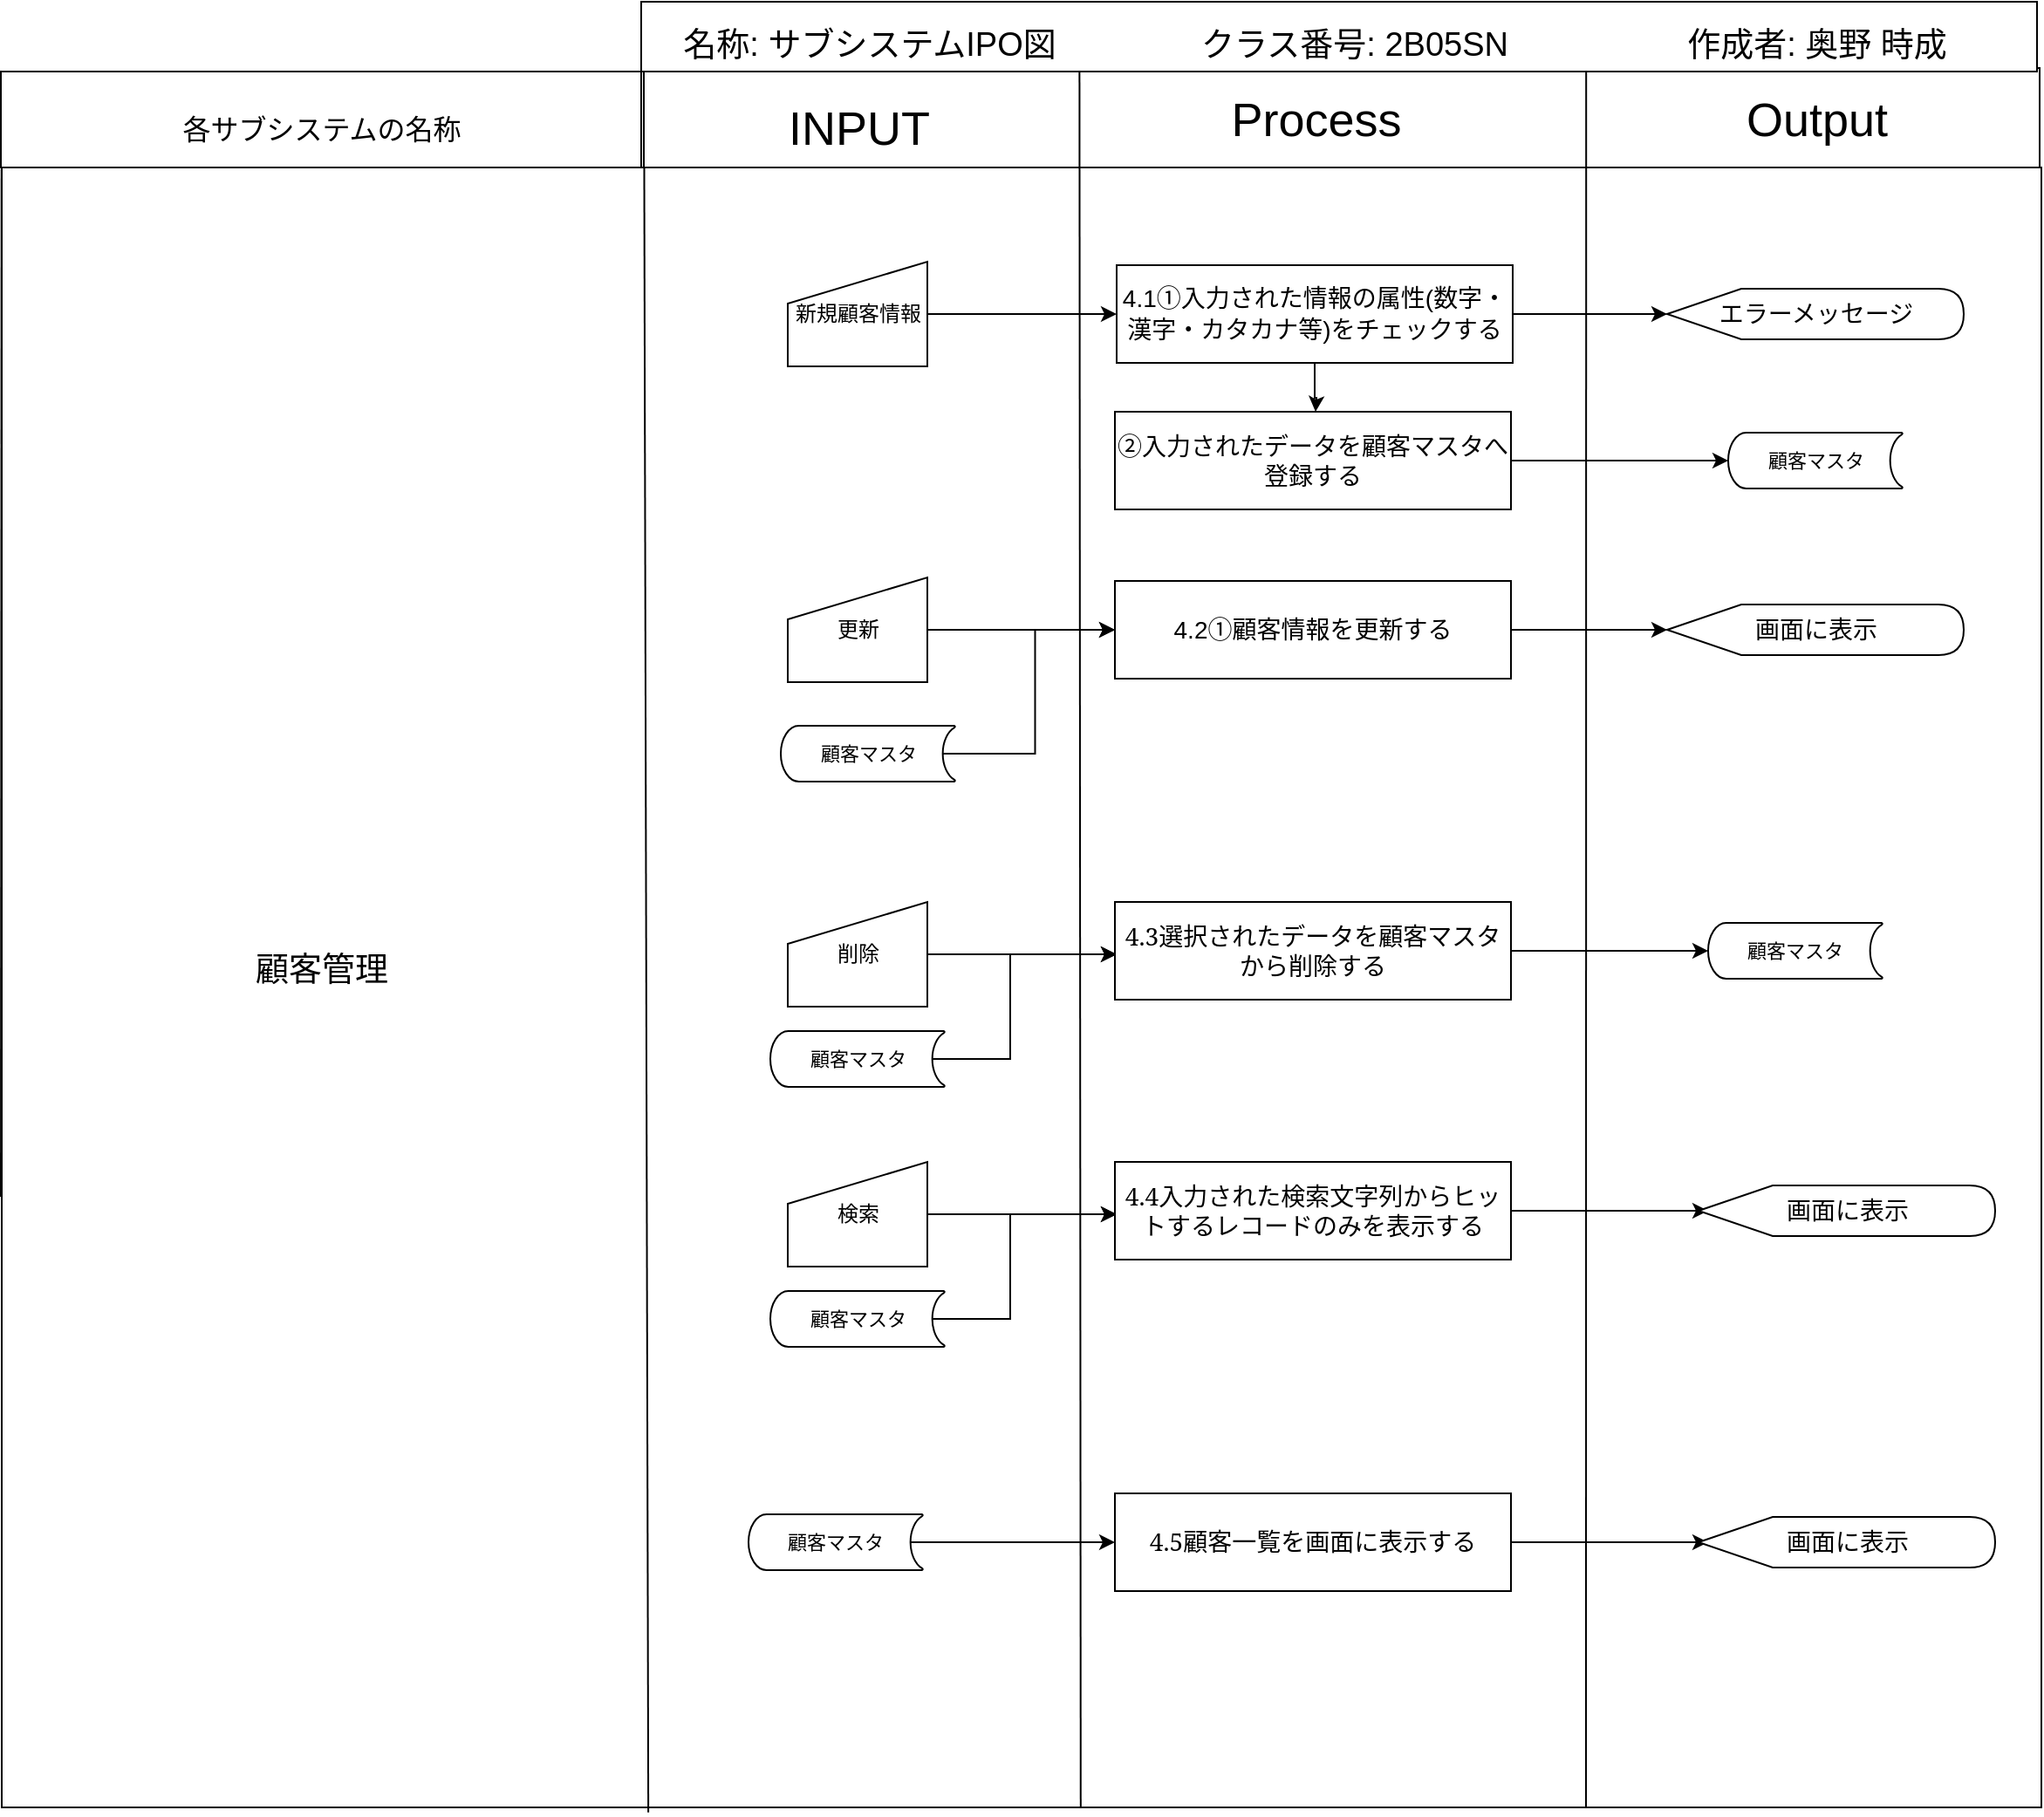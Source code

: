 <mxfile version="12.1.7" type="device" pages="10"><diagram id="ODO-iW7zPShUkjHMKrXY" name="顧客管理"><mxGraphModel dx="898" dy="833" grid="1" gridSize="10" guides="1" tooltips="1" connect="1" arrows="1" fold="1" page="1" pageScale="1" pageWidth="827" pageHeight="1169" math="0" shadow="0"><root><mxCell id="0"/><mxCell id="1" parent="0"/><mxCell id="rYPpHDzZRRtC14DMAlcY-2" value="" style="rounded=0;whiteSpace=wrap;html=1;" parent="1" vertex="1"><mxGeometry x="580" y="313" width="800" height="60" as="geometry"/></mxCell><mxCell id="KsKQmCOEDygRM8GfrJyx-1" value="" style="rounded=0;whiteSpace=wrap;html=1;movable=0;" parent="1" vertex="1"><mxGeometry x="212" y="370" width="1169" height="940" as="geometry"/></mxCell><mxCell id="-VVvErDA4-tp1rYMkL2R-2" value="" style="rounded=0;whiteSpace=wrap;html=1;movable=1;" parent="1" vertex="1"><mxGeometry x="578.5" y="275" width="800" height="40" as="geometry"/></mxCell><mxCell id="-VVvErDA4-tp1rYMkL2R-3" value="INPUT" style="text;html=1;resizable=0;autosize=1;align=center;verticalAlign=middle;points=[];fillColor=none;strokeColor=none;rounded=0;fontSize=27;movable=1;" parent="1" vertex="1"><mxGeometry x="677.5" y="337.5" width="50" height="20" as="geometry"/></mxCell><mxCell id="-VVvErDA4-tp1rYMkL2R-4" value="Process" style="text;html=1;resizable=0;autosize=1;align=center;verticalAlign=middle;points=[];fillColor=none;strokeColor=none;rounded=0;fontSize=27;movable=1;" parent="1" vertex="1"><mxGeometry x="909.5" y="322.5" width="110" height="40" as="geometry"/></mxCell><mxCell id="-VVvErDA4-tp1rYMkL2R-5" value="Output" style="text;html=1;resizable=0;autosize=1;align=center;verticalAlign=middle;points=[];fillColor=none;strokeColor=none;rounded=0;fontSize=27;movable=1;" parent="1" vertex="1"><mxGeometry x="1201.5" y="322.5" width="100" height="40" as="geometry"/></mxCell><mxCell id="-VVvErDA4-tp1rYMkL2R-8" value="作成者: 奥野 時成" style="text;html=1;resizable=0;autosize=1;align=center;verticalAlign=middle;points=[];fillColor=none;strokeColor=none;rounded=0;fontSize=19;movable=1;" parent="1" vertex="1"><mxGeometry x="1136.5" y="280" width="230" height="40" as="geometry"/></mxCell><mxCell id="-VVvErDA4-tp1rYMkL2R-9" value="名称: サブシステムIPO図" style="text;html=1;resizable=0;autosize=1;align=center;verticalAlign=middle;points=[];fillColor=none;strokeColor=none;rounded=0;fontSize=19;movable=1;" parent="1" vertex="1"><mxGeometry x="593.5" y="285" width="230" height="30" as="geometry"/></mxCell><mxCell id="-VVvErDA4-tp1rYMkL2R-10" value="クラス番号: 2B05SN" style="text;html=1;resizable=0;autosize=1;align=center;verticalAlign=middle;points=[];fillColor=none;strokeColor=none;rounded=0;fontSize=19;movable=1;" parent="1" vertex="1"><mxGeometry x="891.5" y="285" width="190" height="30" as="geometry"/></mxCell><mxCell id="-VVvErDA4-tp1rYMkL2R-13" value="" style="rounded=0;whiteSpace=wrap;html=1;strokeWidth=1;fontSize=6;movable=1;" parent="1" vertex="1"><mxGeometry x="211.5" y="315" width="367" height="55" as="geometry"/></mxCell><mxCell id="-VVvErDA4-tp1rYMkL2R-14" value="&lt;font style=&quot;font-size: 16px&quot;&gt;各サブシステムの名称&lt;/font&gt;" style="text;html=1;resizable=0;autosize=1;align=center;verticalAlign=middle;points=[];fillColor=none;strokeColor=none;rounded=0;fontSize=6;movable=1;" parent="1" vertex="1"><mxGeometry x="305" y="337.5" width="180" height="20" as="geometry"/></mxCell><mxCell id="-VVvErDA4-tp1rYMkL2R-16" value="&lt;font style=&quot;font-size: 19px&quot;&gt;顧客管理&lt;/font&gt;" style="text;html=1;resizable=0;autosize=1;align=center;verticalAlign=middle;points=[];fillColor=none;strokeColor=none;rounded=0;fontSize=6;movable=1;" parent="1" vertex="1"><mxGeometry x="350" y="820" width="90" height="20" as="geometry"/></mxCell><mxCell id="-VVvErDA4-tp1rYMkL2R-17" value="" style="edgeStyle=orthogonalEdgeStyle;rounded=0;orthogonalLoop=1;jettySize=auto;html=1;fontSize=6;exitX=1;exitY=0.5;exitDx=0;exitDy=0;movable=1;" parent="1" source="-VVvErDA4-tp1rYMkL2R-22" target="-VVvErDA4-tp1rYMkL2R-20" edge="1"><mxGeometry relative="1" as="geometry"><mxPoint x="1089.5" y="454" as="sourcePoint"/></mxGeometry></mxCell><mxCell id="-VVvErDA4-tp1rYMkL2R-18" value="" style="edgeStyle=orthogonalEdgeStyle;rounded=0;orthogonalLoop=1;jettySize=auto;html=1;fontSize=6;entryX=0;entryY=0.5;entryDx=0;entryDy=0;movable=1;" parent="1" source="-VVvErDA4-tp1rYMkL2R-19" target="-VVvErDA4-tp1rYMkL2R-22" edge="1"><mxGeometry relative="1" as="geometry"><mxPoint x="839.5" y="454" as="targetPoint"/></mxGeometry></mxCell><mxCell id="-VVvErDA4-tp1rYMkL2R-19" value="&lt;font style=&quot;font-size: 12px&quot;&gt;新規顧客情報&lt;/font&gt;" style="shape=manualInput;whiteSpace=wrap;html=1;strokeWidth=1;fontSize=6;align=center;size=24;movable=1;" parent="1" vertex="1"><mxGeometry x="662.5" y="424" width="80" height="60" as="geometry"/></mxCell><mxCell id="-VVvErDA4-tp1rYMkL2R-20" value="&lt;font style=&quot;font-size: 14px&quot;&gt;エラーメッセージ&lt;/font&gt;" style="shape=display;whiteSpace=wrap;html=1;strokeWidth=1;fontSize=6;align=center;movable=1;" parent="1" vertex="1"><mxGeometry x="1166.5" y="439.5" width="170" height="29" as="geometry"/></mxCell><mxCell id="-VVvErDA4-tp1rYMkL2R-21" value="" style="edgeStyle=orthogonalEdgeStyle;rounded=0;orthogonalLoop=1;jettySize=auto;html=1;fontSize=6;movable=1;" parent="1" source="-VVvErDA4-tp1rYMkL2R-22" edge="1"><mxGeometry relative="1" as="geometry"><mxPoint x="965" y="510" as="targetPoint"/></mxGeometry></mxCell><UserObject label="&lt;span lang=&quot;EN-US&quot; style=&quot;font-size: 14px&quot;&gt;4.1&lt;/span&gt;&lt;span style=&quot;font-size: 14px ; font-family: &amp;#34;ｍｓ 明朝&amp;#34; , serif&quot;&gt;①入力された情報の属性&lt;/span&gt;&lt;span lang=&quot;EN-US&quot; style=&quot;font-size: 14px&quot;&gt;(&lt;/span&gt;&lt;span style=&quot;font-size: 14px ; font-family: &amp;#34;ｍｓ 明朝&amp;#34; , serif&quot;&gt;数字・漢字・カタカナ等&lt;/span&gt;&lt;span lang=&quot;EN-US&quot; style=&quot;font-size: 14px&quot;&gt;)&lt;/span&gt;&lt;span style=&quot;font-size: 14px ; font-family: &amp;#34;ｍｓ 明朝&amp;#34; , serif&quot;&gt;をチェックする&lt;/span&gt;" treeRoot="1" id="-VVvErDA4-tp1rYMkL2R-22"><mxCell style="whiteSpace=wrap;html=1;align=center;treeFolding=1;treeMoving=1;container=1;recursiveResize=0;strokeWidth=1;fontSize=6;movable=1;" parent="1" vertex="1"><mxGeometry x="851" y="426" width="227" height="56" as="geometry"/></mxCell></UserObject><mxCell id="-VVvErDA4-tp1rYMkL2R-29" style="edgeStyle=orthogonalEdgeStyle;rounded=0;orthogonalLoop=1;jettySize=auto;html=1;exitX=1;exitY=0.5;exitDx=0;exitDy=0;entryX=0;entryY=0.5;entryDx=0;entryDy=0;entryPerimeter=0;fontSize=6;movable=1;" parent="1" source="-VVvErDA4-tp1rYMkL2R-30" target="-VVvErDA4-tp1rYMkL2R-31" edge="1"><mxGeometry relative="1" as="geometry"/></mxCell><UserObject label="&lt;p class=&quot;MsoNormal&quot; align=&quot;center&quot;&gt;&lt;span style=&quot;font-family: &amp;#34;ｍｓ 明朝&amp;#34; , &amp;#34;serif&amp;#34;&quot;&gt;&lt;font style=&quot;font-size: 14px&quot;&gt;②入力されたデータを顧客マスタへ登録する&lt;/font&gt;&lt;/span&gt;&lt;span lang=&quot;EN-US&quot;&gt;&lt;/span&gt;&lt;/p&gt;" treeRoot="1" id="-VVvErDA4-tp1rYMkL2R-30"><mxCell style="whiteSpace=wrap;html=1;align=center;treeFolding=1;treeMoving=1;container=1;recursiveResize=0;strokeWidth=1;fontSize=6;movable=1;" parent="1" vertex="1"><mxGeometry x="850" y="510" width="227" height="56" as="geometry"/></mxCell></UserObject><mxCell id="-VVvErDA4-tp1rYMkL2R-31" value="&lt;font style=&quot;font-size: 11px&quot;&gt;顧客マスタ&lt;/font&gt;" style="strokeWidth=1;html=1;shape=mxgraph.flowchart.stored_data;whiteSpace=wrap;fontSize=6;align=center;movable=1;" parent="1" vertex="1"><mxGeometry x="1201.5" y="522" width="100" height="32" as="geometry"/></mxCell><mxCell id="-VVvErDA4-tp1rYMkL2R-32" style="edgeStyle=orthogonalEdgeStyle;rounded=0;orthogonalLoop=1;jettySize=auto;html=1;exitX=1;exitY=0.5;exitDx=0;exitDy=0;entryX=0;entryY=0.5;entryDx=0;entryDy=0;fontSize=6;movable=1;" parent="1" source="-VVvErDA4-tp1rYMkL2R-33" target="-VVvErDA4-tp1rYMkL2R-35" edge="1"><mxGeometry relative="1" as="geometry"/></mxCell><mxCell id="-VVvErDA4-tp1rYMkL2R-33" value="&lt;span style=&quot;font-size: 12px&quot;&gt;更新&lt;/span&gt;" style="shape=manualInput;whiteSpace=wrap;html=1;strokeWidth=1;fontSize=6;align=center;size=24;movable=1;" parent="1" vertex="1"><mxGeometry x="662.5" y="605" width="80" height="60" as="geometry"/></mxCell><mxCell id="-VVvErDA4-tp1rYMkL2R-34" style="edgeStyle=orthogonalEdgeStyle;rounded=0;orthogonalLoop=1;jettySize=auto;html=1;exitX=1;exitY=0.5;exitDx=0;exitDy=0;entryX=0;entryY=0.5;entryDx=0;entryDy=0;entryPerimeter=0;fontSize=6;movable=1;" parent="1" source="-VVvErDA4-tp1rYMkL2R-35" target="-VVvErDA4-tp1rYMkL2R-38" edge="1"><mxGeometry relative="1" as="geometry"/></mxCell><UserObject label="&lt;p class=&quot;MsoNormal&quot; align=&quot;center&quot; style=&quot;font-size: 14px&quot;&gt;&lt;span lang=&quot;EN-US&quot;&gt;4.2&lt;/span&gt;&lt;span style=&quot;font-family: &amp;#34;ｍｓ 明朝&amp;#34; , &amp;#34;serif&amp;#34;&quot;&gt;①顧客情報を更新する&lt;/span&gt;&lt;span lang=&quot;EN-US&quot;&gt;&lt;/span&gt;&lt;/p&gt;" treeRoot="1" id="-VVvErDA4-tp1rYMkL2R-35"><mxCell style="whiteSpace=wrap;html=1;align=center;treeFolding=1;treeMoving=1;container=1;recursiveResize=0;strokeWidth=1;fontSize=6;movable=1;" parent="1" vertex="1"><mxGeometry x="850" y="607" width="227" height="56" as="geometry"/></mxCell></UserObject><mxCell id="-VVvErDA4-tp1rYMkL2R-36" style="edgeStyle=orthogonalEdgeStyle;rounded=0;orthogonalLoop=1;jettySize=auto;html=1;exitX=0.93;exitY=0.5;exitDx=0;exitDy=0;exitPerimeter=0;entryX=0;entryY=0.5;entryDx=0;entryDy=0;fontSize=6;movable=1;" parent="1" source="-VVvErDA4-tp1rYMkL2R-37" target="-VVvErDA4-tp1rYMkL2R-35" edge="1"><mxGeometry relative="1" as="geometry"/></mxCell><mxCell id="-VVvErDA4-tp1rYMkL2R-37" value="&lt;font style=&quot;font-size: 11px&quot;&gt;顧客マスタ&lt;/font&gt;" style="strokeWidth=1;html=1;shape=mxgraph.flowchart.stored_data;whiteSpace=wrap;fontSize=6;align=center;movable=1;" parent="1" vertex="1"><mxGeometry x="658.5" y="690" width="100" height="32" as="geometry"/></mxCell><mxCell id="-VVvErDA4-tp1rYMkL2R-38" value="&lt;font style=&quot;font-size: 14px&quot;&gt;画面に表示&lt;/font&gt;" style="shape=display;whiteSpace=wrap;html=1;strokeWidth=1;fontSize=6;align=center;movable=1;" parent="1" vertex="1"><mxGeometry x="1166.5" y="620.5" width="170" height="29" as="geometry"/></mxCell><mxCell id="-VVvErDA4-tp1rYMkL2R-39" style="edgeStyle=orthogonalEdgeStyle;rounded=0;orthogonalLoop=1;jettySize=auto;html=1;exitX=1;exitY=0.5;exitDx=0;exitDy=0;entryX=0;entryY=0.5;entryDx=0;entryDy=0;fontSize=6;movable=1;" parent="1" source="-VVvErDA4-tp1rYMkL2R-40" edge="1"><mxGeometry relative="1" as="geometry"><mxPoint x="851" y="821" as="targetPoint"/></mxGeometry></mxCell><mxCell id="-VVvErDA4-tp1rYMkL2R-40" value="&lt;span style=&quot;font-size: 12px&quot;&gt;削除&lt;/span&gt;" style="shape=manualInput;whiteSpace=wrap;html=1;strokeWidth=1;fontSize=6;align=center;size=24;movable=1;" parent="1" vertex="1"><mxGeometry x="662.5" y="791" width="80" height="60" as="geometry"/></mxCell><mxCell id="-VVvErDA4-tp1rYMkL2R-43" style="edgeStyle=orthogonalEdgeStyle;rounded=0;orthogonalLoop=1;jettySize=auto;html=1;exitX=0.93;exitY=0.5;exitDx=0;exitDy=0;exitPerimeter=0;entryX=0;entryY=0.5;entryDx=0;entryDy=0;fontSize=6;movable=1;" parent="1" source="-VVvErDA4-tp1rYMkL2R-44" edge="1"><mxGeometry relative="1" as="geometry"><mxPoint x="851" y="821" as="targetPoint"/><Array as="points"><mxPoint x="790" y="881"/><mxPoint x="790" y="821"/></Array></mxGeometry></mxCell><mxCell id="-VVvErDA4-tp1rYMkL2R-44" value="&lt;font style=&quot;font-size: 11px&quot;&gt;顧客マスタ&lt;/font&gt;" style="strokeWidth=1;html=1;shape=mxgraph.flowchart.stored_data;whiteSpace=wrap;fontSize=6;align=center;movable=1;" parent="1" vertex="1"><mxGeometry x="652.5" y="865" width="100" height="32" as="geometry"/></mxCell><mxCell id="-VVvErDA4-tp1rYMkL2R-46" style="edgeStyle=orthogonalEdgeStyle;rounded=0;orthogonalLoop=1;jettySize=auto;html=1;exitX=1;exitY=0.5;exitDx=0;exitDy=0;entryX=0;entryY=0.5;entryDx=0;entryDy=0;entryPerimeter=0;fontSize=6;movable=1;" parent="1" source="-VVvErDA4-tp1rYMkL2R-47" target="-VVvErDA4-tp1rYMkL2R-48" edge="1"><mxGeometry relative="1" as="geometry"/></mxCell><UserObject label="&lt;p class=&quot;MsoNormal&quot; align=&quot;center&quot;&gt;&lt;span style=&quot;font-family: &amp;#34;ｍｓ 明朝&amp;#34; , &amp;#34;serif&amp;#34;&quot;&gt;&lt;font style=&quot;font-size: 14px&quot;&gt;4.3選択されたデータを顧客マスタから削除する&lt;/font&gt;&lt;/span&gt;&lt;span lang=&quot;EN-US&quot;&gt;&lt;/span&gt;&lt;/p&gt;" treeRoot="1" id="-VVvErDA4-tp1rYMkL2R-47"><mxCell style="whiteSpace=wrap;html=1;align=center;treeFolding=1;treeMoving=1;container=1;recursiveResize=0;strokeWidth=1;fontSize=6;movable=1;" parent="1" vertex="1"><mxGeometry x="850" y="791" width="227" height="56" as="geometry"/></mxCell></UserObject><mxCell id="-VVvErDA4-tp1rYMkL2R-48" value="&lt;font style=&quot;font-size: 11px&quot;&gt;顧客マスタ&lt;/font&gt;" style="strokeWidth=1;html=1;shape=mxgraph.flowchart.stored_data;whiteSpace=wrap;fontSize=6;align=center;movable=1;" parent="1" vertex="1"><mxGeometry x="1190" y="803" width="100" height="32" as="geometry"/></mxCell><mxCell id="MtmTmNVBHklGLo22Io64-1" value="" style="endArrow=none;html=1;exitX=0;exitY=0.5;exitDx=0;exitDy=0;exitPerimeter=0;entryX=0.001;entryY=1.018;entryDx=0;entryDy=0;entryPerimeter=0;" parent="1" target="-VVvErDA4-tp1rYMkL2R-13" edge="1"><mxGeometry width="50" height="50" relative="1" as="geometry"><mxPoint x="211.5" y="960" as="sourcePoint"/><mxPoint x="260" y="430" as="targetPoint"/></mxGeometry></mxCell><mxCell id="MtmTmNVBHklGLo22Io64-5" value="" style="endArrow=none;html=1;exitX=0.317;exitY=1.003;exitDx=0;exitDy=0;exitPerimeter=0;entryX=0.315;entryY=0;entryDx=0;entryDy=0;entryPerimeter=0;" parent="1" source="KsKQmCOEDygRM8GfrJyx-1" target="KsKQmCOEDygRM8GfrJyx-1" edge="1"><mxGeometry width="50" height="50" relative="1" as="geometry"><mxPoint x="581.439" y="960.24" as="sourcePoint"/><mxPoint x="580.377" y="375.53" as="targetPoint"/></mxGeometry></mxCell><mxCell id="MtmTmNVBHklGLo22Io64-6" value="" style="endArrow=none;html=1;entryX=0.314;entryY=1;entryDx=0;entryDy=0;entryPerimeter=0;exitX=0.529;exitY=1;exitDx=0;exitDy=0;exitPerimeter=0;" parent="1" source="KsKQmCOEDygRM8GfrJyx-1" target="-VVvErDA4-tp1rYMkL2R-2" edge="1"><mxGeometry width="50" height="50" relative="1" as="geometry"><mxPoint x="830.01" y="957.88" as="sourcePoint"/><mxPoint x="840" y="590" as="targetPoint"/></mxGeometry></mxCell><mxCell id="MtmTmNVBHklGLo22Io64-7" value="" style="endArrow=none;html=1;entryX=0.677;entryY=1;entryDx=0;entryDy=0;entryPerimeter=0;" parent="1" target="-VVvErDA4-tp1rYMkL2R-2" edge="1"><mxGeometry width="50" height="50" relative="1" as="geometry"><mxPoint x="1120" y="1310" as="sourcePoint"/><mxPoint x="1150" y="470" as="targetPoint"/></mxGeometry></mxCell><mxCell id="eqcNm3ZTzqbeySk5K-qs-7" style="edgeStyle=orthogonalEdgeStyle;rounded=0;orthogonalLoop=1;jettySize=auto;html=1;exitX=1;exitY=0.5;exitDx=0;exitDy=0;entryX=0;entryY=0.5;entryDx=0;entryDy=0;fontSize=6;movable=1;" edge="1" parent="1" source="eqcNm3ZTzqbeySk5K-qs-8"><mxGeometry relative="1" as="geometry"><mxPoint x="851" y="970" as="targetPoint"/></mxGeometry></mxCell><mxCell id="eqcNm3ZTzqbeySk5K-qs-8" value="&lt;span style=&quot;font-size: 12px&quot;&gt;検索&lt;/span&gt;" style="shape=manualInput;whiteSpace=wrap;html=1;strokeWidth=1;fontSize=6;align=center;size=24;movable=1;" vertex="1" parent="1"><mxGeometry x="662.5" y="940" width="80" height="60" as="geometry"/></mxCell><mxCell id="eqcNm3ZTzqbeySk5K-qs-9" style="edgeStyle=orthogonalEdgeStyle;rounded=0;orthogonalLoop=1;jettySize=auto;html=1;exitX=0.93;exitY=0.5;exitDx=0;exitDy=0;exitPerimeter=0;entryX=0;entryY=0.5;entryDx=0;entryDy=0;fontSize=6;movable=1;" edge="1" parent="1" source="eqcNm3ZTzqbeySk5K-qs-10"><mxGeometry relative="1" as="geometry"><mxPoint x="851" y="970" as="targetPoint"/><Array as="points"><mxPoint x="790" y="1030"/><mxPoint x="790" y="970"/></Array></mxGeometry></mxCell><mxCell id="eqcNm3ZTzqbeySk5K-qs-10" value="&lt;font style=&quot;font-size: 11px&quot;&gt;顧客マスタ&lt;/font&gt;" style="strokeWidth=1;html=1;shape=mxgraph.flowchart.stored_data;whiteSpace=wrap;fontSize=6;align=center;movable=1;" vertex="1" parent="1"><mxGeometry x="652.5" y="1014" width="100" height="32" as="geometry"/></mxCell><mxCell id="eqcNm3ZTzqbeySk5K-qs-11" style="edgeStyle=orthogonalEdgeStyle;rounded=0;orthogonalLoop=1;jettySize=auto;html=1;exitX=1;exitY=0.5;exitDx=0;exitDy=0;entryX=0;entryY=0.5;entryDx=0;entryDy=0;entryPerimeter=0;fontSize=6;movable=1;" edge="1" parent="1" source="eqcNm3ZTzqbeySk5K-qs-12"><mxGeometry relative="1" as="geometry"><mxPoint x="1190" y="968" as="targetPoint"/></mxGeometry></mxCell><UserObject label="&lt;p class=&quot;MsoNormal&quot; align=&quot;center&quot;&gt;&lt;span style=&quot;font-family: &amp;#34;ｍｓ 明朝&amp;#34; , &amp;#34;serif&amp;#34;&quot;&gt;&lt;font style=&quot;font-size: 14px&quot;&gt;4.4入力された検索文字列からヒットするレコードのみを表示する&lt;/font&gt;&lt;/span&gt;&lt;span lang=&quot;EN-US&quot;&gt;&lt;/span&gt;&lt;/p&gt;" treeRoot="1" id="eqcNm3ZTzqbeySk5K-qs-12"><mxCell style="whiteSpace=wrap;html=1;align=center;treeFolding=1;treeMoving=1;container=1;recursiveResize=0;strokeWidth=1;fontSize=6;movable=1;" vertex="1" parent="1"><mxGeometry x="850" y="940" width="227" height="56" as="geometry"/></mxCell></UserObject><mxCell id="eqcNm3ZTzqbeySk5K-qs-13" value="&lt;font style=&quot;font-size: 14px&quot;&gt;画面に表示&lt;/font&gt;" style="shape=display;whiteSpace=wrap;html=1;strokeWidth=1;fontSize=6;align=center;movable=1;" vertex="1" parent="1"><mxGeometry x="1184.5" y="953.5" width="170" height="29" as="geometry"/></mxCell><mxCell id="GCbJMli30ubhNczq6Mzn-1" style="edgeStyle=orthogonalEdgeStyle;rounded=0;orthogonalLoop=1;jettySize=auto;html=1;exitX=1;exitY=0.5;exitDx=0;exitDy=0;entryX=0;entryY=0.5;entryDx=0;entryDy=0;entryPerimeter=0;fontSize=6;movable=1;" edge="1" parent="1" source="GCbJMli30ubhNczq6Mzn-2"><mxGeometry relative="1" as="geometry"><mxPoint x="1190" y="1158" as="targetPoint"/></mxGeometry></mxCell><UserObject label="&lt;p class=&quot;MsoNormal&quot; align=&quot;center&quot;&gt;&lt;span style=&quot;font-family: &amp;#34;ｍｓ 明朝&amp;#34; , &amp;#34;serif&amp;#34;&quot;&gt;&lt;font style=&quot;font-size: 14px&quot;&gt;4.5顧客一覧を画面に表示する&lt;/font&gt;&lt;/span&gt;&lt;span lang=&quot;EN-US&quot;&gt;&lt;/span&gt;&lt;/p&gt;" treeRoot="1" id="GCbJMli30ubhNczq6Mzn-2"><mxCell style="whiteSpace=wrap;html=1;align=center;treeFolding=1;treeMoving=1;container=1;recursiveResize=0;strokeWidth=1;fontSize=6;movable=1;" vertex="1" parent="1"><mxGeometry x="850" y="1130" width="227" height="56" as="geometry"/></mxCell></UserObject><mxCell id="GCbJMli30ubhNczq6Mzn-3" value="&lt;font style=&quot;font-size: 14px&quot;&gt;画面に表示&lt;/font&gt;" style="shape=display;whiteSpace=wrap;html=1;strokeWidth=1;fontSize=6;align=center;movable=1;" vertex="1" parent="1"><mxGeometry x="1184.5" y="1143.5" width="170" height="29" as="geometry"/></mxCell><mxCell id="GCbJMli30ubhNczq6Mzn-8" style="edgeStyle=orthogonalEdgeStyle;rounded=0;orthogonalLoop=1;jettySize=auto;html=1;exitX=0.93;exitY=0.5;exitDx=0;exitDy=0;exitPerimeter=0;entryX=0;entryY=0.5;entryDx=0;entryDy=0;" edge="1" parent="1" source="GCbJMli30ubhNczq6Mzn-5" target="GCbJMli30ubhNczq6Mzn-2"><mxGeometry relative="1" as="geometry"/></mxCell><mxCell id="GCbJMli30ubhNczq6Mzn-5" value="&lt;font style=&quot;font-size: 11px&quot;&gt;顧客マスタ&lt;/font&gt;" style="strokeWidth=1;html=1;shape=mxgraph.flowchart.stored_data;whiteSpace=wrap;fontSize=6;align=center;movable=1;" vertex="1" parent="1"><mxGeometry x="640" y="1142" width="100" height="32" as="geometry"/></mxCell></root></mxGraphModel></diagram><diagram id="NRpWznMQXf4vFQF2mNrJ" name="在庫管理"><mxGraphModel dx="898" dy="833" grid="1" gridSize="10" guides="1" tooltips="1" connect="1" arrows="1" fold="1" page="1" pageScale="1" pageWidth="827" pageHeight="1169" math="0" shadow="0"><root><mxCell id="Mj_hO3cR58CctQCXlIKz-0"/><mxCell id="Mj_hO3cR58CctQCXlIKz-1" parent="Mj_hO3cR58CctQCXlIKz-0"/><mxCell id="hz7dNISChG0MYfP_SIaF-1" value="" style="rounded=0;whiteSpace=wrap;html=1;movable=0;" parent="Mj_hO3cR58CctQCXlIKz-1" vertex="1"><mxGeometry x="579" y="320" width="802" height="860" as="geometry"/></mxCell><mxCell id="hz7dNISChG0MYfP_SIaF-0" value="" style="rounded=0;whiteSpace=wrap;html=1;" parent="Mj_hO3cR58CctQCXlIKz-1" vertex="1"><mxGeometry x="210" y="320" width="369" height="860" as="geometry"/></mxCell><mxCell id="OUNVyOmaD5Mz6EPe2XAV-1" value="" style="rounded=0;whiteSpace=wrap;html=1;movable=1;" parent="Mj_hO3cR58CctQCXlIKz-1" vertex="1"><mxGeometry x="579" y="280" width="802" height="40" as="geometry"/></mxCell><mxCell id="OUNVyOmaD5Mz6EPe2XAV-2" value="INPUT" style="text;html=1;resizable=0;autosize=1;align=center;verticalAlign=middle;points=[];fillColor=none;strokeColor=none;rounded=0;fontSize=27;movable=1;" parent="Mj_hO3cR58CctQCXlIKz-1" vertex="1"><mxGeometry x="677.5" y="340" width="50" height="20" as="geometry"/></mxCell><mxCell id="OUNVyOmaD5Mz6EPe2XAV-3" value="Process" style="text;html=1;resizable=0;autosize=1;align=center;verticalAlign=middle;points=[];fillColor=none;strokeColor=none;rounded=0;fontSize=27;movable=1;" parent="Mj_hO3cR58CctQCXlIKz-1" vertex="1"><mxGeometry x="909.5" y="330" width="110" height="40" as="geometry"/></mxCell><mxCell id="OUNVyOmaD5Mz6EPe2XAV-4" value="Output" style="text;html=1;resizable=0;autosize=1;align=center;verticalAlign=middle;points=[];fillColor=none;strokeColor=none;rounded=0;fontSize=27;movable=1;" parent="Mj_hO3cR58CctQCXlIKz-1" vertex="1"><mxGeometry x="1201.5" y="330" width="100" height="40" as="geometry"/></mxCell><mxCell id="OUNVyOmaD5Mz6EPe2XAV-7" value="作成者: 奥野 時成" style="text;html=1;resizable=0;autosize=1;align=center;verticalAlign=middle;points=[];fillColor=none;strokeColor=none;rounded=0;fontSize=19;movable=1;" parent="Mj_hO3cR58CctQCXlIKz-1" vertex="1"><mxGeometry x="1136.5" y="280" width="230" height="40" as="geometry"/></mxCell><mxCell id="OUNVyOmaD5Mz6EPe2XAV-8" value="名称: サブシステムIPO図" style="text;html=1;resizable=0;autosize=1;align=center;verticalAlign=middle;points=[];fillColor=none;strokeColor=none;rounded=0;fontSize=19;movable=1;" parent="Mj_hO3cR58CctQCXlIKz-1" vertex="1"><mxGeometry x="593.5" y="285" width="230" height="30" as="geometry"/></mxCell><mxCell id="OUNVyOmaD5Mz6EPe2XAV-9" value="クラス番号: 2B05SN" style="text;html=1;resizable=0;autosize=1;align=center;verticalAlign=middle;points=[];fillColor=none;strokeColor=none;rounded=0;fontSize=19;movable=1;" parent="Mj_hO3cR58CctQCXlIKz-1" vertex="1"><mxGeometry x="891.5" y="285" width="190" height="30" as="geometry"/></mxCell><mxCell id="OUNVyOmaD5Mz6EPe2XAV-12" value="" style="rounded=0;whiteSpace=wrap;html=1;strokeWidth=1;fontSize=6;movable=1;" parent="Mj_hO3cR58CctQCXlIKz-1" vertex="1"><mxGeometry x="211.5" y="320" width="367" height="55" as="geometry"/></mxCell><mxCell id="OUNVyOmaD5Mz6EPe2XAV-13" value="&lt;font style=&quot;font-size: 16px&quot;&gt;各サブシステムの名称&lt;/font&gt;" style="text;html=1;resizable=0;autosize=1;align=center;verticalAlign=middle;points=[];fillColor=none;strokeColor=none;rounded=0;fontSize=6;movable=1;" parent="Mj_hO3cR58CctQCXlIKz-1" vertex="1"><mxGeometry x="305" y="337.5" width="180" height="20" as="geometry"/></mxCell><mxCell id="OUNVyOmaD5Mz6EPe2XAV-14" value="" style="line;strokeWidth=1;html=1;fontSize=6;movable=1;" parent="Mj_hO3cR58CctQCXlIKz-1" vertex="1"><mxGeometry x="571.5" y="370" width="807" height="10" as="geometry"/></mxCell><mxCell id="ijiW6DqQHPWjAYFkbB-q-0" value="&lt;font style=&quot;font-size: 19px&quot;&gt;在庫管理&lt;/font&gt;" style="text;html=1;resizable=0;autosize=1;align=center;verticalAlign=middle;points=[];fillColor=none;strokeColor=none;rounded=0;fontSize=6;movable=1;" parent="Mj_hO3cR58CctQCXlIKz-1" vertex="1"><mxGeometry x="350" y="740" width="90" height="20" as="geometry"/></mxCell><mxCell id="ijiW6DqQHPWjAYFkbB-q-1" style="edgeStyle=orthogonalEdgeStyle;rounded=0;orthogonalLoop=1;jettySize=auto;html=1;exitX=0.93;exitY=0.5;exitDx=0;exitDy=0;exitPerimeter=0;entryX=0;entryY=0.5;entryDx=0;entryDy=0;fontSize=6;movable=1;" parent="Mj_hO3cR58CctQCXlIKz-1" source="ijiW6DqQHPWjAYFkbB-q-2" target="ijiW6DqQHPWjAYFkbB-q-5" edge="1"><mxGeometry relative="1" as="geometry"/></mxCell><mxCell id="ijiW6DqQHPWjAYFkbB-q-2" value="&lt;font style=&quot;font-size: 11px&quot;&gt;在庫テーブル&lt;/font&gt;" style="strokeWidth=1;html=1;shape=mxgraph.flowchart.stored_data;whiteSpace=wrap;fontSize=6;align=center;movable=1;" parent="Mj_hO3cR58CctQCXlIKz-1" vertex="1"><mxGeometry x="651.5" y="467.5" width="100" height="32" as="geometry"/></mxCell><mxCell id="ijiW6DqQHPWjAYFkbB-q-3" style="edgeStyle=orthogonalEdgeStyle;rounded=0;orthogonalLoop=1;jettySize=auto;html=1;exitX=1;exitY=0.5;exitDx=0;exitDy=0;entryX=0;entryY=0.5;entryDx=0;entryDy=0;entryPerimeter=0;fontSize=6;movable=1;" parent="Mj_hO3cR58CctQCXlIKz-1" source="ijiW6DqQHPWjAYFkbB-q-5" target="ijiW6DqQHPWjAYFkbB-q-6" edge="1"><mxGeometry relative="1" as="geometry"/></mxCell><UserObject label="&lt;p class=&quot;MsoNormal&quot; align=&quot;center&quot; style=&quot;font-size: 14px&quot;&gt;&lt;span lang=&quot;EN-US&quot;&gt;9.1&lt;/span&gt;&lt;span style=&quot;font-family: &amp;#34;ｍｓ 明朝&amp;#34; , &amp;#34;serif&amp;#34;&quot;&gt;在庫情報を更新する&lt;/span&gt;&lt;span lang=&quot;EN-US&quot;&gt;&lt;/span&gt;&lt;/p&gt;" treeRoot="1" id="ijiW6DqQHPWjAYFkbB-q-5"><mxCell style="whiteSpace=wrap;html=1;align=center;treeFolding=1;treeMoving=1;container=1;recursiveResize=0;strokeWidth=1;fontSize=6;movable=1;" parent="Mj_hO3cR58CctQCXlIKz-1" vertex="1"><mxGeometry x="873" y="390" width="227" height="56" as="geometry"/></mxCell></UserObject><mxCell id="ijiW6DqQHPWjAYFkbB-q-6" value="&lt;font style=&quot;font-size: 14px&quot;&gt;画面に表示&lt;/font&gt;" style="shape=display;whiteSpace=wrap;html=1;strokeWidth=1;fontSize=6;align=center;size=0.241;movable=1;" parent="Mj_hO3cR58CctQCXlIKz-1" vertex="1"><mxGeometry x="1196.5" y="398.5" width="170" height="39" as="geometry"/></mxCell><mxCell id="ijiW6DqQHPWjAYFkbB-q-16" value="&lt;font style=&quot;font-size: 11px&quot;&gt;在庫テーブル&lt;/font&gt;" style="strokeWidth=1;html=1;shape=mxgraph.flowchart.stored_data;whiteSpace=wrap;fontSize=6;align=center;movable=1;" parent="Mj_hO3cR58CctQCXlIKz-1" vertex="1"><mxGeometry x="1220" y="570.5" width="100" height="32" as="geometry"/></mxCell><mxCell id="ijiW6DqQHPWjAYFkbB-q-20" value="" style="endArrow=none;html=1;exitX=0;exitY=0.5;exitDx=0;exitDy=0;exitPerimeter=0;" parent="Mj_hO3cR58CctQCXlIKz-1" edge="1"><mxGeometry width="50" height="50" relative="1" as="geometry"><mxPoint x="211.5" y="685" as="sourcePoint"/><mxPoint x="211.5" y="375" as="targetPoint"/></mxGeometry></mxCell><mxCell id="ijiW6DqQHPWjAYFkbB-q-22" value="" style="endArrow=none;html=1;exitX=0.314;exitY=0.376;exitDx=0;exitDy=0;exitPerimeter=0;" parent="Mj_hO3cR58CctQCXlIKz-1" edge="1"><mxGeometry width="50" height="50" relative="1" as="geometry"><mxPoint x="577.938" y="683.76" as="sourcePoint"/><mxPoint x="578.5" y="377" as="targetPoint"/><Array as="points"/></mxGeometry></mxCell><mxCell id="ijiW6DqQHPWjAYFkbB-q-24" value="" style="endArrow=none;html=1;" parent="Mj_hO3cR58CctQCXlIKz-1" edge="1"><mxGeometry width="50" height="50" relative="1" as="geometry"><mxPoint x="1150" y="1180" as="sourcePoint"/><mxPoint x="1150" y="320" as="targetPoint"/></mxGeometry></mxCell><mxCell id="0mqQXJLXPBat1FWB-ed--0" value="&lt;span style=&quot;font-size: 12px&quot;&gt;更新&lt;/span&gt;" style="shape=manualInput;whiteSpace=wrap;html=1;strokeWidth=1;fontSize=6;align=center;size=24;movable=1;" vertex="1" parent="Mj_hO3cR58CctQCXlIKz-1"><mxGeometry x="662.5" y="388" width="80" height="60" as="geometry"/></mxCell><mxCell id="0mqQXJLXPBat1FWB-ed--3" style="edgeStyle=orthogonalEdgeStyle;rounded=0;orthogonalLoop=1;jettySize=auto;html=1;exitX=1;exitY=0.5;exitDx=0;exitDy=0;entryX=0;entryY=0.5;entryDx=0;entryDy=0;fontSize=6;movable=1;" edge="1" parent="Mj_hO3cR58CctQCXlIKz-1" source="0mqQXJLXPBat1FWB-ed--0" target="ijiW6DqQHPWjAYFkbB-q-5"><mxGeometry relative="1" as="geometry"><mxPoint x="755" y="494" as="sourcePoint"/><mxPoint x="865" y="428" as="targetPoint"/></mxGeometry></mxCell><mxCell id="ijiW6DqQHPWjAYFkbB-q-23" value="" style="endArrow=none;html=1;entryX=0.309;entryY=-0.001;entryDx=0;entryDy=0;entryPerimeter=0;exitX=0.303;exitY=1.002;exitDx=0;exitDy=0;exitPerimeter=0;" parent="Mj_hO3cR58CctQCXlIKz-1" source="hz7dNISChG0MYfP_SIaF-1" edge="1" target="hz7dNISChG0MYfP_SIaF-1"><mxGeometry width="50" height="50" relative="1" as="geometry"><mxPoint x="827" y="1180" as="sourcePoint"/><mxPoint x="827" y="490" as="targetPoint"/><Array as="points"/></mxGeometry></mxCell><mxCell id="0mqQXJLXPBat1FWB-ed--11" style="edgeStyle=orthogonalEdgeStyle;rounded=0;orthogonalLoop=1;jettySize=auto;html=1;entryX=0;entryY=0.5;entryDx=0;entryDy=0;" edge="1" parent="Mj_hO3cR58CctQCXlIKz-1" source="0mqQXJLXPBat1FWB-ed--7" target="0mqQXJLXPBat1FWB-ed--8"><mxGeometry relative="1" as="geometry"/></mxCell><mxCell id="0mqQXJLXPBat1FWB-ed--7" value="&lt;span style=&quot;font-size: 12px&quot;&gt;発注点入力&lt;/span&gt;" style="shape=manualInput;whiteSpace=wrap;html=1;strokeWidth=1;fontSize=6;align=center;size=24;movable=1;" vertex="1" parent="Mj_hO3cR58CctQCXlIKz-1"><mxGeometry x="661.5" y="556.5" width="80" height="60" as="geometry"/></mxCell><mxCell id="0mqQXJLXPBat1FWB-ed--12" style="edgeStyle=orthogonalEdgeStyle;rounded=0;orthogonalLoop=1;jettySize=auto;html=1;exitX=1;exitY=0.5;exitDx=0;exitDy=0;entryX=0;entryY=0.5;entryDx=0;entryDy=0;entryPerimeter=0;" edge="1" parent="Mj_hO3cR58CctQCXlIKz-1" source="0mqQXJLXPBat1FWB-ed--8" target="ijiW6DqQHPWjAYFkbB-q-16"><mxGeometry relative="1" as="geometry"/></mxCell><UserObject label="&lt;p class=&quot;MsoNormal&quot; align=&quot;center&quot; style=&quot;font-size: 14px&quot;&gt;&lt;span lang=&quot;EN-US&quot;&gt;9.2&lt;font face=&quot;ｍｓ 明朝, serif&quot;&gt;入力された発注点を対象の商品に設定(在庫テーブルに追加)する&lt;/font&gt;&lt;/span&gt;&lt;span lang=&quot;EN-US&quot;&gt;&lt;/span&gt;&lt;/p&gt;" treeRoot="1" id="0mqQXJLXPBat1FWB-ed--8"><mxCell style="whiteSpace=wrap;html=1;align=center;treeFolding=1;treeMoving=1;container=1;recursiveResize=0;strokeWidth=1;fontSize=6;movable=1;" vertex="1" parent="Mj_hO3cR58CctQCXlIKz-1"><mxGeometry x="873" y="558.5" width="227" height="56" as="geometry"/></mxCell></UserObject><mxCell id="0mqQXJLXPBat1FWB-ed--13" style="edgeStyle=orthogonalEdgeStyle;rounded=0;orthogonalLoop=1;jettySize=auto;html=1;exitX=0.93;exitY=0.5;exitDx=0;exitDy=0;exitPerimeter=0;entryX=0;entryY=0.5;entryDx=0;entryDy=0;fontSize=6;movable=1;" edge="1" parent="Mj_hO3cR58CctQCXlIKz-1" source="0mqQXJLXPBat1FWB-ed--14" target="0mqQXJLXPBat1FWB-ed--16"><mxGeometry relative="1" as="geometry"/></mxCell><mxCell id="0mqQXJLXPBat1FWB-ed--14" value="&lt;font style=&quot;font-size: 11px&quot;&gt;在庫テーブル&lt;/font&gt;" style="strokeWidth=1;html=1;shape=mxgraph.flowchart.stored_data;whiteSpace=wrap;fontSize=6;align=center;movable=1;" vertex="1" parent="Mj_hO3cR58CctQCXlIKz-1"><mxGeometry x="652.5" y="692" width="100" height="32" as="geometry"/></mxCell><mxCell id="0mqQXJLXPBat1FWB-ed--15" style="edgeStyle=orthogonalEdgeStyle;rounded=0;orthogonalLoop=1;jettySize=auto;html=1;exitX=1;exitY=0.5;exitDx=0;exitDy=0;entryX=0;entryY=0.5;entryDx=0;entryDy=0;entryPerimeter=0;fontSize=6;movable=1;" edge="1" parent="Mj_hO3cR58CctQCXlIKz-1" source="0mqQXJLXPBat1FWB-ed--16" target="0mqQXJLXPBat1FWB-ed--17"><mxGeometry relative="1" as="geometry"/></mxCell><UserObject label="&lt;p class=&quot;MsoNormal&quot; align=&quot;center&quot; style=&quot;font-size: 14px&quot;&gt;&lt;span lang=&quot;EN-US&quot;&gt;9.3商品の&lt;font face=&quot;ｍｓ 明朝, serif&quot;&gt;在庫一覧を表示する&lt;/font&gt;&lt;/span&gt;&lt;span lang=&quot;EN-US&quot;&gt;&lt;/span&gt;&lt;/p&gt;" treeRoot="1" id="0mqQXJLXPBat1FWB-ed--16"><mxCell style="whiteSpace=wrap;html=1;align=center;treeFolding=1;treeMoving=1;container=1;recursiveResize=0;strokeWidth=1;fontSize=6;movable=1;" vertex="1" parent="Mj_hO3cR58CctQCXlIKz-1"><mxGeometry x="873" y="680" width="227" height="56" as="geometry"/></mxCell></UserObject><mxCell id="0mqQXJLXPBat1FWB-ed--17" value="&lt;font style=&quot;font-size: 14px&quot;&gt;画面に表示&lt;/font&gt;" style="shape=display;whiteSpace=wrap;html=1;strokeWidth=1;fontSize=6;align=center;size=0.241;movable=1;" vertex="1" parent="Mj_hO3cR58CctQCXlIKz-1"><mxGeometry x="1196.5" y="688.5" width="170" height="39" as="geometry"/></mxCell><mxCell id="0mqQXJLXPBat1FWB-ed--19" style="edgeStyle=orthogonalEdgeStyle;rounded=0;orthogonalLoop=1;jettySize=auto;html=1;entryX=0;entryY=0.5;entryDx=0;entryDy=0;" edge="1" parent="Mj_hO3cR58CctQCXlIKz-1" source="0mqQXJLXPBat1FWB-ed--18" target="0mqQXJLXPBat1FWB-ed--16"><mxGeometry relative="1" as="geometry"/></mxCell><mxCell id="0mqQXJLXPBat1FWB-ed--18" value="&lt;font style=&quot;font-size: 11px&quot;&gt;商品マスタ&lt;/font&gt;" style="strokeWidth=1;html=1;shape=mxgraph.flowchart.stored_data;whiteSpace=wrap;fontSize=6;align=center;movable=1;" vertex="1" parent="Mj_hO3cR58CctQCXlIKz-1"><mxGeometry x="652.5" y="750" width="100" height="32" as="geometry"/></mxCell><mxCell id="0mqQXJLXPBat1FWB-ed--21" style="edgeStyle=orthogonalEdgeStyle;rounded=0;orthogonalLoop=1;jettySize=auto;html=1;entryX=0;entryY=0.5;entryDx=0;entryDy=0;" edge="1" parent="Mj_hO3cR58CctQCXlIKz-1" source="0mqQXJLXPBat1FWB-ed--20" target="ijiW6DqQHPWjAYFkbB-q-5"><mxGeometry relative="1" as="geometry"/></mxCell><mxCell id="0mqQXJLXPBat1FWB-ed--20" value="&lt;font style=&quot;font-size: 11px&quot;&gt;商品マスタ&lt;/font&gt;" style="strokeWidth=1;html=1;shape=mxgraph.flowchart.stored_data;whiteSpace=wrap;fontSize=6;align=center;movable=1;" vertex="1" parent="Mj_hO3cR58CctQCXlIKz-1"><mxGeometry x="651.5" y="510" width="100" height="32" as="geometry"/></mxCell><mxCell id="ynk0J5XovhBvSGryN9ZQ-0" style="edgeStyle=orthogonalEdgeStyle;rounded=0;orthogonalLoop=1;jettySize=auto;html=1;exitX=1;exitY=0.5;exitDx=0;exitDy=0;entryX=0;entryY=0.5;entryDx=0;entryDy=0;fontSize=6;movable=1;" edge="1" parent="Mj_hO3cR58CctQCXlIKz-1" source="ynk0J5XovhBvSGryN9ZQ-1"><mxGeometry relative="1" as="geometry"><mxPoint x="867" y="870" as="targetPoint"/></mxGeometry></mxCell><mxCell id="ynk0J5XovhBvSGryN9ZQ-1" value="&lt;span style=&quot;font-size: 12px&quot;&gt;検索&lt;/span&gt;" style="shape=manualInput;whiteSpace=wrap;html=1;strokeWidth=1;fontSize=6;align=center;size=24;movable=1;" vertex="1" parent="Mj_hO3cR58CctQCXlIKz-1"><mxGeometry x="678.5" y="840" width="80" height="60" as="geometry"/></mxCell><mxCell id="ynk0J5XovhBvSGryN9ZQ-2" style="edgeStyle=orthogonalEdgeStyle;rounded=0;orthogonalLoop=1;jettySize=auto;html=1;exitX=0.93;exitY=0.5;exitDx=0;exitDy=0;exitPerimeter=0;entryX=0;entryY=0.5;entryDx=0;entryDy=0;fontSize=6;movable=1;" edge="1" parent="Mj_hO3cR58CctQCXlIKz-1" source="ynk0J5XovhBvSGryN9ZQ-3"><mxGeometry relative="1" as="geometry"><mxPoint x="867.5" y="870" as="targetPoint"/><Array as="points"><mxPoint x="806" y="930"/><mxPoint x="806" y="870"/></Array></mxGeometry></mxCell><mxCell id="ynk0J5XovhBvSGryN9ZQ-3" value="&lt;font style=&quot;font-size: 11px&quot;&gt;在庫テーブル&lt;br&gt;&lt;/font&gt;" style="strokeWidth=1;html=1;shape=mxgraph.flowchart.stored_data;whiteSpace=wrap;fontSize=6;align=center;movable=1;" vertex="1" parent="Mj_hO3cR58CctQCXlIKz-1"><mxGeometry x="668.5" y="914" width="100" height="32" as="geometry"/></mxCell><mxCell id="ynk0J5XovhBvSGryN9ZQ-4" style="edgeStyle=orthogonalEdgeStyle;rounded=0;orthogonalLoop=1;jettySize=auto;html=1;exitX=1;exitY=0.5;exitDx=0;exitDy=0;entryX=0;entryY=0.5;entryDx=0;entryDy=0;entryPerimeter=0;fontSize=6;movable=1;" edge="1" parent="Mj_hO3cR58CctQCXlIKz-1" source="ynk0J5XovhBvSGryN9ZQ-5"><mxGeometry relative="1" as="geometry"><mxPoint x="1206" y="868" as="targetPoint"/></mxGeometry></mxCell><UserObject label="&lt;p class=&quot;MsoNormal&quot; align=&quot;center&quot;&gt;&lt;span style=&quot;font-family: &amp;#34;ｍｓ 明朝&amp;#34; , &amp;#34;serif&amp;#34;&quot;&gt;&lt;font style=&quot;font-size: 14px&quot;&gt;9.4入力された検索文字列からヒットするレコードのみを表示する&lt;/font&gt;&lt;/span&gt;&lt;span lang=&quot;EN-US&quot;&gt;&lt;/span&gt;&lt;/p&gt;" treeRoot="1" id="ynk0J5XovhBvSGryN9ZQ-5"><mxCell style="whiteSpace=wrap;html=1;align=center;treeFolding=1;treeMoving=1;container=1;recursiveResize=0;strokeWidth=1;fontSize=6;movable=1;" vertex="1" parent="Mj_hO3cR58CctQCXlIKz-1"><mxGeometry x="866" y="840" width="227" height="56" as="geometry"/></mxCell></UserObject><mxCell id="ynk0J5XovhBvSGryN9ZQ-6" value="&lt;font style=&quot;font-size: 14px&quot;&gt;画面に表示&lt;/font&gt;" style="shape=display;whiteSpace=wrap;html=1;strokeWidth=1;fontSize=6;align=center;movable=1;" vertex="1" parent="Mj_hO3cR58CctQCXlIKz-1"><mxGeometry x="1200.5" y="853.5" width="170" height="29" as="geometry"/></mxCell></root></mxGraphModel></diagram><diagram id="XduPw_sUS4GIag5yDtaZ" name="社員管理"><mxGraphModel dx="898" dy="833" grid="1" gridSize="10" guides="1" tooltips="1" connect="1" arrows="1" fold="1" page="1" pageScale="1" pageWidth="827" pageHeight="1169" math="0" shadow="0"><root><mxCell id="RCET6zNEf3n1tuu1RRst-0"/><mxCell id="RCET6zNEf3n1tuu1RRst-1" parent="RCET6zNEf3n1tuu1RRst-0"/><mxCell id="uKERadqmNlUGCHWzZDON-1" value="" style="rounded=0;whiteSpace=wrap;html=1;" parent="RCET6zNEf3n1tuu1RRst-1" vertex="1"><mxGeometry x="587" y="330" width="803" height="970" as="geometry"/></mxCell><mxCell id="uKERadqmNlUGCHWzZDON-0" value="" style="rounded=0;whiteSpace=wrap;html=1;" parent="RCET6zNEf3n1tuu1RRst-1" vertex="1"><mxGeometry x="220" y="330" width="367" height="970" as="geometry"/></mxCell><mxCell id="9WoqkT_UO_H6Yk2ECw1m-1" value="" style="rounded=0;whiteSpace=wrap;html=1;movable=1;" parent="RCET6zNEf3n1tuu1RRst-1" vertex="1"><mxGeometry x="587" y="290" width="803" height="40" as="geometry"/></mxCell><mxCell id="9WoqkT_UO_H6Yk2ECw1m-2" value="INPUT" style="text;html=1;resizable=0;autosize=1;align=center;verticalAlign=middle;points=[];fillColor=none;strokeColor=none;rounded=0;fontSize=27;movable=1;" parent="RCET6zNEf3n1tuu1RRst-1" vertex="1"><mxGeometry x="692" y="355" width="50" height="20" as="geometry"/></mxCell><mxCell id="9WoqkT_UO_H6Yk2ECw1m-3" value="Process" style="text;html=1;resizable=0;autosize=1;align=center;verticalAlign=middle;points=[];fillColor=none;strokeColor=none;rounded=0;fontSize=27;movable=1;" parent="RCET6zNEf3n1tuu1RRst-1" vertex="1"><mxGeometry x="920" y="338.5" width="110" height="40" as="geometry"/></mxCell><mxCell id="9WoqkT_UO_H6Yk2ECw1m-4" value="Output" style="text;html=1;resizable=0;autosize=1;align=center;verticalAlign=middle;points=[];fillColor=none;strokeColor=none;rounded=0;fontSize=27;movable=1;" parent="RCET6zNEf3n1tuu1RRst-1" vertex="1"><mxGeometry x="1220" y="340" width="100" height="40" as="geometry"/></mxCell><mxCell id="9WoqkT_UO_H6Yk2ECw1m-7" value="作成者: 奥野 時成" style="text;html=1;resizable=0;autosize=1;align=center;verticalAlign=middle;points=[];fillColor=none;strokeColor=none;rounded=0;fontSize=19;movable=1;" parent="RCET6zNEf3n1tuu1RRst-1" vertex="1"><mxGeometry x="1140" y="290" width="230" height="40" as="geometry"/></mxCell><mxCell id="9WoqkT_UO_H6Yk2ECw1m-8" value="名称: サブシステムIPO図" style="text;html=1;resizable=0;autosize=1;align=center;verticalAlign=middle;points=[];fillColor=none;strokeColor=none;rounded=0;fontSize=19;movable=1;" parent="RCET6zNEf3n1tuu1RRst-1" vertex="1"><mxGeometry x="606.5" y="295" width="230" height="30" as="geometry"/></mxCell><mxCell id="9WoqkT_UO_H6Yk2ECw1m-9" value="クラス番号: 2B05SN" style="text;html=1;resizable=0;autosize=1;align=center;verticalAlign=middle;points=[];fillColor=none;strokeColor=none;rounded=0;fontSize=19;movable=1;" parent="RCET6zNEf3n1tuu1RRst-1" vertex="1"><mxGeometry x="896.5" y="295" width="190" height="30" as="geometry"/></mxCell><mxCell id="9WoqkT_UO_H6Yk2ECw1m-12" value="" style="rounded=0;whiteSpace=wrap;html=1;strokeWidth=1;fontSize=6;movable=1;" parent="RCET6zNEf3n1tuu1RRst-1" vertex="1"><mxGeometry x="220" y="330" width="367" height="55" as="geometry"/></mxCell><mxCell id="9WoqkT_UO_H6Yk2ECw1m-13" value="&lt;font style=&quot;font-size: 16px&quot;&gt;各サブシステムの名称&lt;/font&gt;" style="text;html=1;resizable=0;autosize=1;align=center;verticalAlign=middle;points=[];fillColor=none;strokeColor=none;rounded=0;fontSize=6;movable=1;" parent="RCET6zNEf3n1tuu1RRst-1" vertex="1"><mxGeometry x="305" y="337.5" width="180" height="20" as="geometry"/></mxCell><mxCell id="lg3mh3o2i2MHEgp_sSLa-0" value="" style="line;strokeWidth=1;html=1;fontSize=6;movable=1;" parent="RCET6zNEf3n1tuu1RRst-1" vertex="1"><mxGeometry x="220" y="380" width="1167" height="10" as="geometry"/></mxCell><mxCell id="lg3mh3o2i2MHEgp_sSLa-4" style="edgeStyle=orthogonalEdgeStyle;rounded=0;orthogonalLoop=1;jettySize=auto;html=1;exitX=0.5;exitY=1;exitDx=0;exitDy=0;entryX=0.5;entryY=0;entryDx=0;entryDy=0;fontSize=6;movable=1;" parent="RCET6zNEf3n1tuu1RRst-1" source="lg3mh3o2i2MHEgp_sSLa-5" edge="1"><mxGeometry relative="1" as="geometry"><mxPoint x="973" y="478" as="targetPoint"/></mxGeometry></mxCell><mxCell id="lg3mh3o2i2MHEgp_sSLa-10" style="edgeStyle=orthogonalEdgeStyle;rounded=0;orthogonalLoop=1;jettySize=auto;html=1;exitX=0.5;exitY=1;exitDx=0;exitDy=0;entryX=0.5;entryY=0;entryDx=0;entryDy=0;fontSize=6;movable=1;" parent="RCET6zNEf3n1tuu1RRst-1" target="lg3mh3o2i2MHEgp_sSLa-13" edge="1"><mxGeometry relative="1" as="geometry"><mxPoint x="973" y="534" as="sourcePoint"/></mxGeometry></mxCell><mxCell id="lg3mh3o2i2MHEgp_sSLa-16" value="&lt;font style=&quot;font-size: 19px&quot;&gt;会員管理&lt;/font&gt;" style="text;html=1;resizable=0;autosize=1;align=center;verticalAlign=middle;points=[];fillColor=none;strokeColor=none;rounded=0;fontSize=6;movable=1;" parent="RCET6zNEf3n1tuu1RRst-1" vertex="1"><mxGeometry x="358.5" y="805" width="90" height="20" as="geometry"/></mxCell><mxCell id="lg3mh3o2i2MHEgp_sSLa-19" value="" style="endArrow=none;html=1;exitX=0;exitY=0.5;exitDx=0;exitDy=0;exitPerimeter=0;" parent="RCET6zNEf3n1tuu1RRst-1" edge="1"><mxGeometry width="50" height="50" relative="1" as="geometry"><mxPoint x="220" y="645" as="sourcePoint"/><mxPoint x="220" y="385" as="targetPoint"/></mxGeometry></mxCell><mxCell id="lg3mh3o2i2MHEgp_sSLa-20" value="" style="endArrow=none;html=1;exitX=0.315;exitY=0.3;exitDx=0;exitDy=0;exitPerimeter=0;" parent="RCET6zNEf3n1tuu1RRst-1" edge="1"><mxGeometry width="50" height="50" relative="1" as="geometry"><mxPoint x="587.605" y="643" as="sourcePoint"/><mxPoint x="587" y="385" as="targetPoint"/></mxGeometry></mxCell><mxCell id="lg3mh3o2i2MHEgp_sSLa-22" value="" style="endArrow=none;html=1;exitX=0.298;exitY=1.004;exitDx=0;exitDy=0;exitPerimeter=0;" parent="RCET6zNEf3n1tuu1RRst-1" source="uKERadqmNlUGCHWzZDON-1" edge="1"><mxGeometry width="50" height="50" relative="1" as="geometry"><mxPoint x="826.84" y="643" as="sourcePoint"/><mxPoint x="827" y="330" as="targetPoint"/></mxGeometry></mxCell><mxCell id="lg3mh3o2i2MHEgp_sSLa-23" value="" style="endArrow=none;html=1;" parent="RCET6zNEf3n1tuu1RRst-1" edge="1"><mxGeometry width="50" height="50" relative="1" as="geometry"><mxPoint x="1140" y="1301" as="sourcePoint"/><mxPoint x="1140" y="330" as="targetPoint"/></mxGeometry></mxCell><mxCell id="2rteHxYMdKZGD7EomgLt-0" style="edgeStyle=orthogonalEdgeStyle;rounded=0;orthogonalLoop=1;jettySize=auto;html=1;exitX=1;exitY=0.5;exitDx=0;exitDy=0;entryX=0;entryY=0.5;entryDx=0;entryDy=0;fontSize=6;movable=1;" edge="1" parent="RCET6zNEf3n1tuu1RRst-1" source="2rteHxYMdKZGD7EomgLt-1" target="2rteHxYMdKZGD7EomgLt-3"><mxGeometry relative="1" as="geometry"/></mxCell><mxCell id="2rteHxYMdKZGD7EomgLt-1" value="&lt;span style=&quot;font-size: 12px&quot;&gt;更新&lt;/span&gt;" style="shape=manualInput;whiteSpace=wrap;html=1;strokeWidth=1;fontSize=6;align=center;size=24;movable=1;" vertex="1" parent="RCET6zNEf3n1tuu1RRst-1"><mxGeometry x="678" y="650" width="80" height="60" as="geometry"/></mxCell><mxCell id="2rteHxYMdKZGD7EomgLt-2" style="edgeStyle=orthogonalEdgeStyle;rounded=0;orthogonalLoop=1;jettySize=auto;html=1;exitX=1;exitY=0.5;exitDx=0;exitDy=0;entryX=0;entryY=0.5;entryDx=0;entryDy=0;entryPerimeter=0;fontSize=6;movable=1;" edge="1" parent="RCET6zNEf3n1tuu1RRst-1" source="2rteHxYMdKZGD7EomgLt-3" target="2rteHxYMdKZGD7EomgLt-6"><mxGeometry relative="1" as="geometry"/></mxCell><UserObject label="&lt;p class=&quot;MsoNormal&quot; align=&quot;center&quot; style=&quot;font-size: 14px&quot;&gt;&lt;span lang=&quot;EN-US&quot;&gt;5.2&lt;/span&gt;&lt;span style=&quot;font-family: &amp;#34;ｍｓ 明朝&amp;#34; , &amp;#34;serif&amp;#34;&quot;&gt;①会員情報を更新する&lt;/span&gt;&lt;span lang=&quot;EN-US&quot;&gt;&lt;/span&gt;&lt;/p&gt;" treeRoot="1" id="2rteHxYMdKZGD7EomgLt-3"><mxCell style="whiteSpace=wrap;html=1;align=center;treeFolding=1;treeMoving=1;container=1;recursiveResize=0;strokeWidth=1;fontSize=6;movable=1;" vertex="1" parent="RCET6zNEf3n1tuu1RRst-1"><mxGeometry x="865.5" y="652" width="227" height="56" as="geometry"/></mxCell></UserObject><mxCell id="2rteHxYMdKZGD7EomgLt-4" style="edgeStyle=orthogonalEdgeStyle;rounded=0;orthogonalLoop=1;jettySize=auto;html=1;exitX=0.93;exitY=0.5;exitDx=0;exitDy=0;exitPerimeter=0;entryX=0;entryY=0.5;entryDx=0;entryDy=0;fontSize=6;movable=1;" edge="1" parent="RCET6zNEf3n1tuu1RRst-1" source="2rteHxYMdKZGD7EomgLt-5" target="2rteHxYMdKZGD7EomgLt-3"><mxGeometry relative="1" as="geometry"/></mxCell><mxCell id="2rteHxYMdKZGD7EomgLt-5" value="&lt;font style=&quot;font-size: 11px&quot;&gt;会員マスタ&lt;/font&gt;" style="strokeWidth=1;html=1;shape=mxgraph.flowchart.stored_data;whiteSpace=wrap;fontSize=6;align=center;movable=1;" vertex="1" parent="RCET6zNEf3n1tuu1RRst-1"><mxGeometry x="674" y="735" width="100" height="32" as="geometry"/></mxCell><mxCell id="2rteHxYMdKZGD7EomgLt-6" value="&lt;font style=&quot;font-size: 14px&quot;&gt;画面に表示&lt;/font&gt;" style="shape=display;whiteSpace=wrap;html=1;strokeWidth=1;fontSize=6;align=center;movable=1;" vertex="1" parent="RCET6zNEf3n1tuu1RRst-1"><mxGeometry x="1182" y="665.5" width="170" height="29" as="geometry"/></mxCell><mxCell id="2rteHxYMdKZGD7EomgLt-7" style="edgeStyle=orthogonalEdgeStyle;rounded=0;orthogonalLoop=1;jettySize=auto;html=1;exitX=1;exitY=0.5;exitDx=0;exitDy=0;entryX=0;entryY=0.5;entryDx=0;entryDy=0;fontSize=6;movable=1;" edge="1" parent="RCET6zNEf3n1tuu1RRst-1" source="2rteHxYMdKZGD7EomgLt-8"><mxGeometry relative="1" as="geometry"><mxPoint x="866.5" y="866" as="targetPoint"/></mxGeometry></mxCell><mxCell id="2rteHxYMdKZGD7EomgLt-8" value="&lt;span style=&quot;font-size: 12px&quot;&gt;削除&lt;/span&gt;" style="shape=manualInput;whiteSpace=wrap;html=1;strokeWidth=1;fontSize=6;align=center;size=24;movable=1;" vertex="1" parent="RCET6zNEf3n1tuu1RRst-1"><mxGeometry x="678" y="836" width="80" height="60" as="geometry"/></mxCell><mxCell id="2rteHxYMdKZGD7EomgLt-9" style="edgeStyle=orthogonalEdgeStyle;rounded=0;orthogonalLoop=1;jettySize=auto;html=1;exitX=0.93;exitY=0.5;exitDx=0;exitDy=0;exitPerimeter=0;entryX=0;entryY=0.5;entryDx=0;entryDy=0;fontSize=6;movable=1;" edge="1" parent="RCET6zNEf3n1tuu1RRst-1" source="2rteHxYMdKZGD7EomgLt-10"><mxGeometry relative="1" as="geometry"><mxPoint x="866.5" y="866" as="targetPoint"/><Array as="points"><mxPoint x="805.5" y="926"/><mxPoint x="805.5" y="866"/></Array></mxGeometry></mxCell><mxCell id="2rteHxYMdKZGD7EomgLt-10" value="&lt;font style=&quot;font-size: 11px&quot;&gt;会員マスタ&lt;/font&gt;" style="strokeWidth=1;html=1;shape=mxgraph.flowchart.stored_data;whiteSpace=wrap;fontSize=6;align=center;movable=1;" vertex="1" parent="RCET6zNEf3n1tuu1RRst-1"><mxGeometry x="668" y="910" width="100" height="32" as="geometry"/></mxCell><mxCell id="2rteHxYMdKZGD7EomgLt-11" style="edgeStyle=orthogonalEdgeStyle;rounded=0;orthogonalLoop=1;jettySize=auto;html=1;exitX=1;exitY=0.5;exitDx=0;exitDy=0;entryX=0;entryY=0.5;entryDx=0;entryDy=0;entryPerimeter=0;fontSize=6;movable=1;" edge="1" parent="RCET6zNEf3n1tuu1RRst-1" source="2rteHxYMdKZGD7EomgLt-12" target="2rteHxYMdKZGD7EomgLt-13"><mxGeometry relative="1" as="geometry"/></mxCell><UserObject label="&lt;p class=&quot;MsoNormal&quot; align=&quot;center&quot;&gt;&lt;span style=&quot;font-family: &amp;#34;ｍｓ 明朝&amp;#34; , &amp;#34;serif&amp;#34;&quot;&gt;&lt;font style=&quot;font-size: 14px&quot;&gt;5.3選択されたデータを会員マスタから削除する&lt;/font&gt;&lt;/span&gt;&lt;span lang=&quot;EN-US&quot;&gt;&lt;/span&gt;&lt;/p&gt;" treeRoot="1" id="2rteHxYMdKZGD7EomgLt-12"><mxCell style="whiteSpace=wrap;html=1;align=center;treeFolding=1;treeMoving=1;container=1;recursiveResize=0;strokeWidth=1;fontSize=6;movable=1;" vertex="1" parent="RCET6zNEf3n1tuu1RRst-1"><mxGeometry x="865.5" y="836" width="227" height="56" as="geometry"/></mxCell></UserObject><mxCell id="2rteHxYMdKZGD7EomgLt-13" value="&lt;font style=&quot;font-size: 11px&quot;&gt;会員マスタ&lt;/font&gt;" style="strokeWidth=1;html=1;shape=mxgraph.flowchart.stored_data;whiteSpace=wrap;fontSize=6;align=center;movable=1;" vertex="1" parent="RCET6zNEf3n1tuu1RRst-1"><mxGeometry x="1205.5" y="848" width="100" height="32" as="geometry"/></mxCell><mxCell id="2rteHxYMdKZGD7EomgLt-14" style="edgeStyle=orthogonalEdgeStyle;rounded=0;orthogonalLoop=1;jettySize=auto;html=1;exitX=1;exitY=0.5;exitDx=0;exitDy=0;entryX=0;entryY=0.5;entryDx=0;entryDy=0;fontSize=6;movable=1;" edge="1" parent="RCET6zNEf3n1tuu1RRst-1" source="2rteHxYMdKZGD7EomgLt-15"><mxGeometry relative="1" as="geometry"><mxPoint x="866.5" y="1015" as="targetPoint"/></mxGeometry></mxCell><mxCell id="2rteHxYMdKZGD7EomgLt-15" value="&lt;span style=&quot;font-size: 12px&quot;&gt;検索&lt;/span&gt;" style="shape=manualInput;whiteSpace=wrap;html=1;strokeWidth=1;fontSize=6;align=center;size=24;movable=1;" vertex="1" parent="RCET6zNEf3n1tuu1RRst-1"><mxGeometry x="678" y="985" width="80" height="60" as="geometry"/></mxCell><mxCell id="2rteHxYMdKZGD7EomgLt-16" style="edgeStyle=orthogonalEdgeStyle;rounded=0;orthogonalLoop=1;jettySize=auto;html=1;exitX=0.93;exitY=0.5;exitDx=0;exitDy=0;exitPerimeter=0;entryX=0;entryY=0.5;entryDx=0;entryDy=0;fontSize=6;movable=1;" edge="1" parent="RCET6zNEf3n1tuu1RRst-1" source="2rteHxYMdKZGD7EomgLt-17"><mxGeometry relative="1" as="geometry"><mxPoint x="866.5" y="1015" as="targetPoint"/><Array as="points"><mxPoint x="805.5" y="1075"/><mxPoint x="805.5" y="1015"/></Array></mxGeometry></mxCell><mxCell id="2rteHxYMdKZGD7EomgLt-17" value="&lt;font style=&quot;font-size: 11px&quot;&gt;会員マスタ&lt;/font&gt;" style="strokeWidth=1;html=1;shape=mxgraph.flowchart.stored_data;whiteSpace=wrap;fontSize=6;align=center;movable=1;" vertex="1" parent="RCET6zNEf3n1tuu1RRst-1"><mxGeometry x="668" y="1059" width="100" height="32" as="geometry"/></mxCell><mxCell id="2rteHxYMdKZGD7EomgLt-18" style="edgeStyle=orthogonalEdgeStyle;rounded=0;orthogonalLoop=1;jettySize=auto;html=1;exitX=1;exitY=0.5;exitDx=0;exitDy=0;entryX=0;entryY=0.5;entryDx=0;entryDy=0;entryPerimeter=0;fontSize=6;movable=1;" edge="1" parent="RCET6zNEf3n1tuu1RRst-1" source="2rteHxYMdKZGD7EomgLt-19"><mxGeometry relative="1" as="geometry"><mxPoint x="1205.5" y="1013" as="targetPoint"/></mxGeometry></mxCell><UserObject label="&lt;p class=&quot;MsoNormal&quot; align=&quot;center&quot;&gt;&lt;span style=&quot;font-family: &amp;#34;ｍｓ 明朝&amp;#34; , &amp;#34;serif&amp;#34;&quot;&gt;&lt;font style=&quot;font-size: 14px&quot;&gt;5.4入力された検索文字列からヒットするレコードのみを表示する&lt;/font&gt;&lt;/span&gt;&lt;span lang=&quot;EN-US&quot;&gt;&lt;/span&gt;&lt;/p&gt;" treeRoot="1" id="2rteHxYMdKZGD7EomgLt-19"><mxCell style="whiteSpace=wrap;html=1;align=center;treeFolding=1;treeMoving=1;container=1;recursiveResize=0;strokeWidth=1;fontSize=6;movable=1;" vertex="1" parent="RCET6zNEf3n1tuu1RRst-1"><mxGeometry x="865.5" y="985" width="227" height="56" as="geometry"/></mxCell></UserObject><mxCell id="2rteHxYMdKZGD7EomgLt-20" value="&lt;font style=&quot;font-size: 14px&quot;&gt;画面に表示&lt;/font&gt;" style="shape=display;whiteSpace=wrap;html=1;strokeWidth=1;fontSize=6;align=center;movable=1;" vertex="1" parent="RCET6zNEf3n1tuu1RRst-1"><mxGeometry x="1200" y="998.5" width="170" height="29" as="geometry"/></mxCell><mxCell id="F4BxlXr2A-38hmKj950Y-0" style="edgeStyle=orthogonalEdgeStyle;rounded=0;orthogonalLoop=1;jettySize=auto;html=1;exitX=1;exitY=0.5;exitDx=0;exitDy=0;entryX=0;entryY=0.5;entryDx=0;entryDy=0;entryPerimeter=0;fontSize=6;movable=1;" edge="1" parent="RCET6zNEf3n1tuu1RRst-1" source="F4BxlXr2A-38hmKj950Y-1"><mxGeometry relative="1" as="geometry"><mxPoint x="1200" y="1168" as="targetPoint"/></mxGeometry></mxCell><UserObject label="&lt;p class=&quot;MsoNormal&quot; align=&quot;center&quot;&gt;&lt;span style=&quot;font-family: &amp;#34;ｍｓ 明朝&amp;#34; , &amp;#34;serif&amp;#34;&quot;&gt;&lt;font style=&quot;font-size: 14px&quot;&gt;5.5会員一覧を画面に表示する&lt;/font&gt;&lt;/span&gt;&lt;span lang=&quot;EN-US&quot;&gt;&lt;/span&gt;&lt;/p&gt;" treeRoot="1" id="F4BxlXr2A-38hmKj950Y-1"><mxCell style="whiteSpace=wrap;html=1;align=center;treeFolding=1;treeMoving=1;container=1;recursiveResize=0;strokeWidth=1;fontSize=6;movable=1;" vertex="1" parent="RCET6zNEf3n1tuu1RRst-1"><mxGeometry x="860" y="1140" width="227" height="56" as="geometry"/></mxCell></UserObject><mxCell id="F4BxlXr2A-38hmKj950Y-2" value="&lt;font style=&quot;font-size: 14px&quot;&gt;画面に表示&lt;/font&gt;" style="shape=display;whiteSpace=wrap;html=1;strokeWidth=1;fontSize=6;align=center;movable=1;" vertex="1" parent="RCET6zNEf3n1tuu1RRst-1"><mxGeometry x="1194.5" y="1153.5" width="170" height="29" as="geometry"/></mxCell><mxCell id="F4BxlXr2A-38hmKj950Y-3" style="edgeStyle=orthogonalEdgeStyle;rounded=0;orthogonalLoop=1;jettySize=auto;html=1;exitX=0.93;exitY=0.5;exitDx=0;exitDy=0;exitPerimeter=0;entryX=0;entryY=0.5;entryDx=0;entryDy=0;" edge="1" parent="RCET6zNEf3n1tuu1RRst-1" source="F4BxlXr2A-38hmKj950Y-4" target="F4BxlXr2A-38hmKj950Y-1"><mxGeometry relative="1" as="geometry"/></mxCell><mxCell id="F4BxlXr2A-38hmKj950Y-4" value="&lt;font style=&quot;font-size: 11px&quot;&gt;会員マスタ&lt;/font&gt;" style="strokeWidth=1;html=1;shape=mxgraph.flowchart.stored_data;whiteSpace=wrap;fontSize=6;align=center;movable=1;" vertex="1" parent="RCET6zNEf3n1tuu1RRst-1"><mxGeometry x="650" y="1152" width="100" height="32" as="geometry"/></mxCell><mxCell id="wgzMAyhZ6_1e73tfUevb-0" value="" style="edgeStyle=orthogonalEdgeStyle;rounded=0;orthogonalLoop=1;jettySize=auto;html=1;fontSize=6;exitX=1;exitY=0.5;exitDx=0;exitDy=0;movable=1;" edge="1" parent="RCET6zNEf3n1tuu1RRst-1" source="wgzMAyhZ6_1e73tfUevb-4" target="wgzMAyhZ6_1e73tfUevb-3"><mxGeometry relative="1" as="geometry"><mxPoint x="1089.5" y="454" as="sourcePoint"/></mxGeometry></mxCell><mxCell id="wgzMAyhZ6_1e73tfUevb-1" value="" style="edgeStyle=orthogonalEdgeStyle;rounded=0;orthogonalLoop=1;jettySize=auto;html=1;fontSize=6;entryX=0;entryY=0.5;entryDx=0;entryDy=0;movable=1;" edge="1" parent="RCET6zNEf3n1tuu1RRst-1" source="wgzMAyhZ6_1e73tfUevb-2" target="wgzMAyhZ6_1e73tfUevb-4"><mxGeometry relative="1" as="geometry"><mxPoint x="839.5" y="454" as="targetPoint"/></mxGeometry></mxCell><mxCell id="wgzMAyhZ6_1e73tfUevb-2" value="&lt;font style=&quot;font-size: 12px&quot;&gt;新規会員情報&lt;/font&gt;" style="shape=manualInput;whiteSpace=wrap;html=1;strokeWidth=1;fontSize=6;align=center;size=24;movable=1;" vertex="1" parent="RCET6zNEf3n1tuu1RRst-1"><mxGeometry x="662.5" y="424" width="80" height="60" as="geometry"/></mxCell><mxCell id="wgzMAyhZ6_1e73tfUevb-3" value="&lt;font style=&quot;font-size: 14px&quot;&gt;エラーメッセージ&lt;/font&gt;" style="shape=display;whiteSpace=wrap;html=1;strokeWidth=1;fontSize=6;align=center;movable=1;" vertex="1" parent="RCET6zNEf3n1tuu1RRst-1"><mxGeometry x="1166.5" y="439.5" width="170" height="29" as="geometry"/></mxCell><UserObject label="&lt;span lang=&quot;EN-US&quot; style=&quot;font-size: 14px&quot;&gt;5.1&lt;/span&gt;&lt;span style=&quot;font-size: 14px ; font-family: &amp;#34;ｍｓ 明朝&amp;#34; , serif&quot;&gt;①入力された情報の属性&lt;/span&gt;&lt;span lang=&quot;EN-US&quot; style=&quot;font-size: 14px&quot;&gt;(&lt;/span&gt;&lt;span style=&quot;font-size: 14px ; font-family: &amp;#34;ｍｓ 明朝&amp;#34; , serif&quot;&gt;数字・漢字・カタカナ等&lt;/span&gt;&lt;span lang=&quot;EN-US&quot; style=&quot;font-size: 14px&quot;&gt;)&lt;/span&gt;&lt;span style=&quot;font-size: 14px ; font-family: &amp;#34;ｍｓ 明朝&amp;#34; , serif&quot;&gt;をチェックする&lt;/span&gt;" treeRoot="1" id="wgzMAyhZ6_1e73tfUevb-4"><mxCell style="whiteSpace=wrap;html=1;align=center;treeFolding=1;treeMoving=1;container=1;recursiveResize=0;strokeWidth=1;fontSize=6;movable=1;" vertex="1" parent="RCET6zNEf3n1tuu1RRst-1"><mxGeometry x="851" y="426" width="227" height="56" as="geometry"/></mxCell></UserObject><mxCell id="wgzMAyhZ6_1e73tfUevb-5" style="edgeStyle=orthogonalEdgeStyle;rounded=0;orthogonalLoop=1;jettySize=auto;html=1;exitX=1;exitY=0.5;exitDx=0;exitDy=0;entryX=0;entryY=0.5;entryDx=0;entryDy=0;entryPerimeter=0;fontSize=6;movable=1;" edge="1" parent="RCET6zNEf3n1tuu1RRst-1" source="wgzMAyhZ6_1e73tfUevb-6" target="wgzMAyhZ6_1e73tfUevb-7"><mxGeometry relative="1" as="geometry"/></mxCell><UserObject label="&lt;p class=&quot;MsoNormal&quot; align=&quot;center&quot;&gt;&lt;span style=&quot;font-family: &amp;#34;ｍｓ 明朝&amp;#34; , &amp;#34;serif&amp;#34;&quot;&gt;&lt;font style=&quot;font-size: 14px&quot;&gt;②入力されたデータを会員マスタへ登録する&lt;/font&gt;&lt;/span&gt;&lt;span lang=&quot;EN-US&quot;&gt;&lt;/span&gt;&lt;/p&gt;" treeRoot="1" id="wgzMAyhZ6_1e73tfUevb-6"><mxCell style="whiteSpace=wrap;html=1;align=center;treeFolding=1;treeMoving=1;container=1;recursiveResize=0;strokeWidth=1;fontSize=6;movable=1;" vertex="1" parent="RCET6zNEf3n1tuu1RRst-1"><mxGeometry x="850" y="510" width="227" height="56" as="geometry"/></mxCell></UserObject><mxCell id="wgzMAyhZ6_1e73tfUevb-7" value="&lt;font style=&quot;font-size: 11px&quot;&gt;会員マスタ&lt;/font&gt;" style="strokeWidth=1;html=1;shape=mxgraph.flowchart.stored_data;whiteSpace=wrap;fontSize=6;align=center;movable=1;" vertex="1" parent="RCET6zNEf3n1tuu1RRst-1"><mxGeometry x="1201.5" y="522" width="100" height="32" as="geometry"/></mxCell></root></mxGraphModel></diagram><diagram id="1flz_Br94rG39t5L8Ydf" name="出荷管理"><mxGraphModel dx="898" dy="833" grid="1" gridSize="10" guides="1" tooltips="1" connect="1" arrows="1" fold="1" page="1" pageScale="1" pageWidth="827" pageHeight="1169" math="0" shadow="0"><root><mxCell id="Dh3BV3Njkir78bkM3XO7-0"/><mxCell id="Dh3BV3Njkir78bkM3XO7-1" parent="Dh3BV3Njkir78bkM3XO7-0"/><mxCell id="VBx0u-_M-0Jv-36UMwY6-1" value="" style="rounded=0;whiteSpace=wrap;html=1;" parent="Dh3BV3Njkir78bkM3XO7-1" vertex="1"><mxGeometry x="588" y="341" width="802" height="479" as="geometry"/></mxCell><mxCell id="VbnqBOt2u6dKSVWDwM21-1" value="" style="rounded=0;whiteSpace=wrap;html=1;movable=1;" parent="Dh3BV3Njkir78bkM3XO7-1" vertex="1"><mxGeometry x="588" y="300" width="802" height="40" as="geometry"/></mxCell><mxCell id="VbnqBOt2u6dKSVWDwM21-2" value="INPUT" style="text;html=1;resizable=0;autosize=1;align=center;verticalAlign=middle;points=[];fillColor=none;strokeColor=none;rounded=0;fontSize=27;movable=1;" parent="Dh3BV3Njkir78bkM3XO7-1" vertex="1"><mxGeometry x="683.5" y="357.5" width="50" height="20" as="geometry"/></mxCell><mxCell id="VbnqBOt2u6dKSVWDwM21-3" value="Process" style="text;html=1;resizable=0;autosize=1;align=center;verticalAlign=middle;points=[];fillColor=none;strokeColor=none;rounded=0;fontSize=27;movable=1;" parent="Dh3BV3Njkir78bkM3XO7-1" vertex="1"><mxGeometry x="929.5" y="347.5" width="110" height="40" as="geometry"/></mxCell><mxCell id="VbnqBOt2u6dKSVWDwM21-4" value="Output" style="text;html=1;resizable=0;autosize=1;align=center;verticalAlign=middle;points=[];fillColor=none;strokeColor=none;rounded=0;fontSize=27;movable=1;" parent="Dh3BV3Njkir78bkM3XO7-1" vertex="1"><mxGeometry x="1230" y="347.5" width="100" height="40" as="geometry"/></mxCell><mxCell id="VbnqBOt2u6dKSVWDwM21-7" value="作成者: 奥野 時成" style="text;html=1;resizable=0;autosize=1;align=center;verticalAlign=middle;points=[];fillColor=none;strokeColor=none;rounded=0;fontSize=19;movable=1;" parent="Dh3BV3Njkir78bkM3XO7-1" vertex="1"><mxGeometry x="1157.5" y="300" width="230" height="40" as="geometry"/></mxCell><mxCell id="VbnqBOt2u6dKSVWDwM21-8" value="名称: サブシステムIPO図" style="text;html=1;resizable=0;autosize=1;align=center;verticalAlign=middle;points=[];fillColor=none;strokeColor=none;rounded=0;fontSize=19;movable=1;" parent="Dh3BV3Njkir78bkM3XO7-1" vertex="1"><mxGeometry x="618.5" y="305" width="230" height="30" as="geometry"/></mxCell><mxCell id="VbnqBOt2u6dKSVWDwM21-9" value="クラス番号: 2B05SN" style="text;html=1;resizable=0;autosize=1;align=center;verticalAlign=middle;points=[];fillColor=none;strokeColor=none;rounded=0;fontSize=19;movable=1;" parent="Dh3BV3Njkir78bkM3XO7-1" vertex="1"><mxGeometry x="908" y="305" width="190" height="30" as="geometry"/></mxCell><mxCell id="VbnqBOt2u6dKSVWDwM21-12" value="" style="rounded=0;whiteSpace=wrap;html=1;strokeWidth=1;fontSize=6;movable=1;" parent="Dh3BV3Njkir78bkM3XO7-1" vertex="1"><mxGeometry x="221" y="340" width="367" height="55" as="geometry"/></mxCell><mxCell id="VbnqBOt2u6dKSVWDwM21-13" value="&lt;font style=&quot;font-size: 16px&quot;&gt;各サブシステムの名称&lt;/font&gt;" style="text;html=1;resizable=0;autosize=1;align=center;verticalAlign=middle;points=[];fillColor=none;strokeColor=none;rounded=0;fontSize=6;movable=1;" parent="Dh3BV3Njkir78bkM3XO7-1" vertex="1"><mxGeometry x="310" y="357.5" width="180" height="20" as="geometry"/></mxCell><mxCell id="86TQCdYNS4kgpU1MjAOE-0" value="" style="line;strokeWidth=1;html=1;fontSize=6;movable=1;" parent="Dh3BV3Njkir78bkM3XO7-1" vertex="1"><mxGeometry x="221" y="390" width="1167" height="10" as="geometry"/></mxCell><mxCell id="86TQCdYNS4kgpU1MjAOE-1" value="&lt;font style=&quot;font-size: 19px&quot;&gt;出荷管理&lt;/font&gt;" style="text;html=1;resizable=0;autosize=1;align=center;verticalAlign=middle;points=[];fillColor=none;strokeColor=none;rounded=0;fontSize=6;movable=1;" parent="Dh3BV3Njkir78bkM3XO7-1" vertex="1"><mxGeometry x="359.5" y="480" width="90" height="20" as="geometry"/></mxCell><mxCell id="86TQCdYNS4kgpU1MjAOE-2" style="edgeStyle=orthogonalEdgeStyle;rounded=0;orthogonalLoop=1;jettySize=auto;html=1;exitX=1;exitY=0.5;exitDx=0;exitDy=0;entryX=0;entryY=0.5;entryDx=0;entryDy=0;fontSize=6;movable=1;" parent="Dh3BV3Njkir78bkM3XO7-1" source="86TQCdYNS4kgpU1MjAOE-3" target="86TQCdYNS4kgpU1MjAOE-10" edge="1"><mxGeometry relative="1" as="geometry"/></mxCell><mxCell id="86TQCdYNS4kgpU1MjAOE-3" value="&lt;span style=&quot;font-size: 12px&quot;&gt;登録&lt;/span&gt;" style="shape=manualInput;whiteSpace=wrap;html=1;strokeWidth=1;fontSize=6;align=center;size=24;movable=1;" parent="Dh3BV3Njkir78bkM3XO7-1" vertex="1"><mxGeometry x="672" y="418" width="80" height="60" as="geometry"/></mxCell><mxCell id="86TQCdYNS4kgpU1MjAOE-4" style="edgeStyle=orthogonalEdgeStyle;rounded=0;orthogonalLoop=1;jettySize=auto;html=1;exitX=0.93;exitY=0.5;exitDx=0;exitDy=0;exitPerimeter=0;fontSize=6;entryX=0;entryY=0.5;entryDx=0;entryDy=0;movable=1;" parent="Dh3BV3Njkir78bkM3XO7-1" source="86TQCdYNS4kgpU1MjAOE-5" target="86TQCdYNS4kgpU1MjAOE-12" edge="1"><mxGeometry relative="1" as="geometry"/></mxCell><mxCell id="86TQCdYNS4kgpU1MjAOE-5" value="&lt;font style=&quot;font-size: 11px&quot;&gt;出荷テーブル&lt;/font&gt;" style="strokeWidth=1;html=1;shape=mxgraph.flowchart.stored_data;whiteSpace=wrap;fontSize=6;align=center;movable=1;" parent="Dh3BV3Njkir78bkM3XO7-1" vertex="1"><mxGeometry x="662" y="530" width="100" height="32" as="geometry"/></mxCell><mxCell id="86TQCdYNS4kgpU1MjAOE-6" value="&lt;font style=&quot;font-size: 11px&quot;&gt;出荷テーブル&lt;/font&gt;" style="strokeWidth=1;html=1;shape=mxgraph.flowchart.stored_data;whiteSpace=wrap;fontSize=6;align=center;movable=1;" parent="Dh3BV3Njkir78bkM3XO7-1" vertex="1"><mxGeometry x="1210.5" y="432" width="100" height="32" as="geometry"/></mxCell><mxCell id="86TQCdYNS4kgpU1MjAOE-7" value="&lt;font style=&quot;font-size: 14px&quot;&gt;画面に表示&lt;/font&gt;" style="shape=display;whiteSpace=wrap;html=1;strokeWidth=1;fontSize=6;align=center;movable=1;" parent="Dh3BV3Njkir78bkM3XO7-1" vertex="1"><mxGeometry x="1195" y="580" width="170" height="31" as="geometry"/></mxCell><mxCell id="86TQCdYNS4kgpU1MjAOE-9" style="edgeStyle=orthogonalEdgeStyle;rounded=0;orthogonalLoop=1;jettySize=auto;html=1;exitX=1;exitY=0.5;exitDx=0;exitDy=0;entryX=0;entryY=0.5;entryDx=0;entryDy=0;entryPerimeter=0;fontSize=6;movable=1;" parent="Dh3BV3Njkir78bkM3XO7-1" source="86TQCdYNS4kgpU1MjAOE-10" target="86TQCdYNS4kgpU1MjAOE-6" edge="1"><mxGeometry relative="1" as="geometry"/></mxCell><UserObject label="&lt;p class=&quot;MsoNormal&quot; align=&quot;center&quot; style=&quot;font-size: 14px&quot;&gt;&lt;span lang=&quot;EN-US&quot;&gt;7.1&lt;/span&gt;&lt;span style=&quot;font-family: &amp;#34;ｍｓ 明朝&amp;#34; , &amp;#34;serif&amp;#34;&quot;&gt;①出荷データを出荷テーブルに追加する&lt;/span&gt;&lt;span lang=&quot;EN-US&quot;&gt;&lt;/span&gt;&lt;/p&gt;" treeRoot="1" id="86TQCdYNS4kgpU1MjAOE-10"><mxCell style="whiteSpace=wrap;html=1;align=center;treeFolding=1;treeMoving=1;container=1;recursiveResize=0;strokeWidth=1;fontSize=6;movable=1;" parent="Dh3BV3Njkir78bkM3XO7-1" vertex="1"><mxGeometry x="875.5" y="420" width="227" height="56" as="geometry"/></mxCell></UserObject><mxCell id="86TQCdYNS4kgpU1MjAOE-11" style="edgeStyle=orthogonalEdgeStyle;rounded=0;orthogonalLoop=1;jettySize=auto;html=1;exitX=1;exitY=0.5;exitDx=0;exitDy=0;entryX=0;entryY=0.5;entryDx=0;entryDy=0;entryPerimeter=0;fontSize=6;movable=1;" parent="Dh3BV3Njkir78bkM3XO7-1" source="86TQCdYNS4kgpU1MjAOE-12" target="86TQCdYNS4kgpU1MjAOE-7" edge="1"><mxGeometry relative="1" as="geometry"/></mxCell><UserObject label="&lt;p class=&quot;MsoNormal&quot; align=&quot;center&quot; style=&quot;font-size: 14px&quot;&gt;&lt;span lang=&quot;EN-US&quot;&gt;7.2&lt;/span&gt;&lt;span style=&quot;font-family: &amp;#34;ｍｓ 明朝&amp;#34; , &amp;#34;serif&amp;#34;&quot;&gt;①出荷済みデータを一覧表示する&lt;/span&gt;&lt;span lang=&quot;EN-US&quot;&gt;&lt;/span&gt;&lt;/p&gt;" treeRoot="1" id="86TQCdYNS4kgpU1MjAOE-12"><mxCell style="whiteSpace=wrap;html=1;align=center;treeFolding=1;treeMoving=1;container=1;recursiveResize=0;strokeWidth=1;fontSize=6;movable=1;" parent="Dh3BV3Njkir78bkM3XO7-1" vertex="1"><mxGeometry x="871" y="568" width="227" height="56" as="geometry"/></mxCell></UserObject><mxCell id="86TQCdYNS4kgpU1MjAOE-14" value="" style="endArrow=none;html=1;exitX=0;exitY=0.5;exitDx=0;exitDy=0;exitPerimeter=0;" parent="Dh3BV3Njkir78bkM3XO7-1" edge="1"><mxGeometry width="50" height="50" relative="1" as="geometry"><mxPoint x="220" y="585" as="sourcePoint"/><mxPoint x="221" y="395" as="targetPoint"/></mxGeometry></mxCell><mxCell id="86TQCdYNS4kgpU1MjAOE-16" value="" style="endArrow=none;html=1;" parent="Dh3BV3Njkir78bkM3XO7-1" edge="1"><mxGeometry width="50" height="50" relative="1" as="geometry"><mxPoint x="588" y="580" as="sourcePoint"/><mxPoint x="588" y="395" as="targetPoint"/></mxGeometry></mxCell><mxCell id="86TQCdYNS4kgpU1MjAOE-17" value="" style="endArrow=none;html=1;exitX=0.303;exitY=1.004;exitDx=0;exitDy=0;exitPerimeter=0;" parent="Dh3BV3Njkir78bkM3XO7-1" edge="1" source="VBx0u-_M-0Jv-36UMwY6-1"><mxGeometry width="50" height="50" relative="1" as="geometry"><mxPoint x="830" y="720" as="sourcePoint"/><mxPoint x="830" y="340" as="targetPoint"/></mxGeometry></mxCell><mxCell id="86TQCdYNS4kgpU1MjAOE-18" value="" style="endArrow=none;html=1;exitX=0.713;exitY=1.006;exitDx=0;exitDy=0;exitPerimeter=0;" parent="Dh3BV3Njkir78bkM3XO7-1" edge="1" source="VBx0u-_M-0Jv-36UMwY6-1"><mxGeometry width="50" height="50" relative="1" as="geometry"><mxPoint x="1160" y="720" as="sourcePoint"/><mxPoint x="1160" y="340" as="targetPoint"/></mxGeometry></mxCell><mxCell id="VBx0u-_M-0Jv-36UMwY6-0" value="" style="rounded=0;whiteSpace=wrap;html=1;" parent="Dh3BV3Njkir78bkM3XO7-1" vertex="1"><mxGeometry x="220" y="340" width="368" height="380" as="geometry"/></mxCell><mxCell id="VU7Yj4p-G2qx7oGLWkJA-0" value="&lt;font style=&quot;font-size: 19px&quot;&gt;出荷管理&lt;/font&gt;" style="text;html=1;resizable=0;autosize=1;align=center;verticalAlign=middle;points=[];fillColor=none;strokeColor=none;rounded=0;fontSize=6;movable=1;" vertex="1" parent="Dh3BV3Njkir78bkM3XO7-1"><mxGeometry x="350" y="443" width="90" height="20" as="geometry"/></mxCell><mxCell id="p3FKaaCktRNv_e-sxwUY-0" style="edgeStyle=orthogonalEdgeStyle;rounded=0;orthogonalLoop=1;jettySize=auto;html=1;exitX=1;exitY=0.5;exitDx=0;exitDy=0;entryX=0;entryY=0.5;entryDx=0;entryDy=0;fontSize=6;movable=1;" edge="1" parent="Dh3BV3Njkir78bkM3XO7-1" source="p3FKaaCktRNv_e-sxwUY-1"><mxGeometry relative="1" as="geometry"><mxPoint x="870.5" y="710" as="targetPoint"/></mxGeometry></mxCell><mxCell id="p3FKaaCktRNv_e-sxwUY-1" value="&lt;span style=&quot;font-size: 12px&quot;&gt;検索&lt;/span&gt;" style="shape=manualInput;whiteSpace=wrap;html=1;strokeWidth=1;fontSize=6;align=center;size=24;movable=1;" vertex="1" parent="Dh3BV3Njkir78bkM3XO7-1"><mxGeometry x="682" y="680" width="80" height="60" as="geometry"/></mxCell><mxCell id="p3FKaaCktRNv_e-sxwUY-2" style="edgeStyle=orthogonalEdgeStyle;rounded=0;orthogonalLoop=1;jettySize=auto;html=1;exitX=0.93;exitY=0.5;exitDx=0;exitDy=0;exitPerimeter=0;entryX=0;entryY=0.5;entryDx=0;entryDy=0;fontSize=6;movable=1;" edge="1" parent="Dh3BV3Njkir78bkM3XO7-1" source="p3FKaaCktRNv_e-sxwUY-3"><mxGeometry relative="1" as="geometry"><mxPoint x="871" y="710" as="targetPoint"/><Array as="points"><mxPoint x="809.5" y="770"/><mxPoint x="809.5" y="710"/></Array></mxGeometry></mxCell><mxCell id="p3FKaaCktRNv_e-sxwUY-3" value="&lt;font style=&quot;font-size: 11px&quot;&gt;出荷テーブル&lt;br&gt;&lt;/font&gt;" style="strokeWidth=1;html=1;shape=mxgraph.flowchart.stored_data;whiteSpace=wrap;fontSize=6;align=center;movable=1;" vertex="1" parent="Dh3BV3Njkir78bkM3XO7-1"><mxGeometry x="672" y="754" width="100" height="32" as="geometry"/></mxCell><mxCell id="p3FKaaCktRNv_e-sxwUY-4" style="edgeStyle=orthogonalEdgeStyle;rounded=0;orthogonalLoop=1;jettySize=auto;html=1;exitX=1;exitY=0.5;exitDx=0;exitDy=0;entryX=0;entryY=0.5;entryDx=0;entryDy=0;entryPerimeter=0;fontSize=6;movable=1;" edge="1" parent="Dh3BV3Njkir78bkM3XO7-1" source="p3FKaaCktRNv_e-sxwUY-5"><mxGeometry relative="1" as="geometry"><mxPoint x="1209.5" y="708" as="targetPoint"/></mxGeometry></mxCell><UserObject label="&lt;p class=&quot;MsoNormal&quot; align=&quot;center&quot;&gt;&lt;span style=&quot;font-family: &amp;#34;ｍｓ 明朝&amp;#34; , &amp;#34;serif&amp;#34;&quot;&gt;&lt;font style=&quot;font-size: 14px&quot;&gt;7.3入力された検索文字列からヒットするレコードのみを表示する&lt;/font&gt;&lt;/span&gt;&lt;span lang=&quot;EN-US&quot;&gt;&lt;/span&gt;&lt;/p&gt;" treeRoot="1" id="p3FKaaCktRNv_e-sxwUY-5"><mxCell style="whiteSpace=wrap;html=1;align=center;treeFolding=1;treeMoving=1;container=1;recursiveResize=0;strokeWidth=1;fontSize=6;movable=1;" vertex="1" parent="Dh3BV3Njkir78bkM3XO7-1"><mxGeometry x="869.5" y="680" width="227" height="56" as="geometry"/></mxCell></UserObject><mxCell id="p3FKaaCktRNv_e-sxwUY-6" value="&lt;font style=&quot;font-size: 14px&quot;&gt;画面に表示&lt;/font&gt;" style="shape=display;whiteSpace=wrap;html=1;strokeWidth=1;fontSize=6;align=center;movable=1;" vertex="1" parent="Dh3BV3Njkir78bkM3XO7-1"><mxGeometry x="1204" y="693.5" width="170" height="29" as="geometry"/></mxCell><mxCell id="p3FKaaCktRNv_e-sxwUY-10" style="edgeStyle=orthogonalEdgeStyle;rounded=0;orthogonalLoop=1;jettySize=auto;html=1;exitX=0.93;exitY=0.5;exitDx=0;exitDy=0;exitPerimeter=0;entryX=0;entryY=0.5;entryDx=0;entryDy=0;" edge="1" parent="Dh3BV3Njkir78bkM3XO7-1" source="p3FKaaCktRNv_e-sxwUY-7" target="86TQCdYNS4kgpU1MjAOE-12"><mxGeometry relative="1" as="geometry"/></mxCell><mxCell id="p3FKaaCktRNv_e-sxwUY-7" value="&lt;font style=&quot;font-size: 11px&quot;&gt;注文テーブル&lt;/font&gt;" style="strokeWidth=1;html=1;shape=mxgraph.flowchart.stored_data;whiteSpace=wrap;fontSize=6;align=center;movable=1;" vertex="1" parent="Dh3BV3Njkir78bkM3XO7-1"><mxGeometry x="662" y="570.5" width="100" height="32" as="geometry"/></mxCell><mxCell id="p3FKaaCktRNv_e-sxwUY-11" style="edgeStyle=orthogonalEdgeStyle;rounded=0;orthogonalLoop=1;jettySize=auto;html=1;exitX=0.93;exitY=0.5;exitDx=0;exitDy=0;exitPerimeter=0;" edge="1" parent="Dh3BV3Njkir78bkM3XO7-1" source="p3FKaaCktRNv_e-sxwUY-8" target="86TQCdYNS4kgpU1MjAOE-12"><mxGeometry relative="1" as="geometry"/></mxCell><mxCell id="p3FKaaCktRNv_e-sxwUY-8" value="&lt;font style=&quot;font-size: 11px&quot;&gt;商品マスタ&lt;/font&gt;" style="strokeWidth=1;html=1;shape=mxgraph.flowchart.stored_data;whiteSpace=wrap;fontSize=6;align=center;movable=1;" vertex="1" parent="Dh3BV3Njkir78bkM3XO7-1"><mxGeometry x="662" y="609.5" width="100" height="32" as="geometry"/></mxCell><mxCell id="p3FKaaCktRNv_e-sxwUY-12" style="edgeStyle=orthogonalEdgeStyle;rounded=0;orthogonalLoop=1;jettySize=auto;html=1;exitX=0.93;exitY=0.5;exitDx=0;exitDy=0;exitPerimeter=0;entryX=0;entryY=0.5;entryDx=0;entryDy=0;" edge="1" parent="Dh3BV3Njkir78bkM3XO7-1" source="p3FKaaCktRNv_e-sxwUY-9" target="86TQCdYNS4kgpU1MjAOE-12"><mxGeometry relative="1" as="geometry"/></mxCell><mxCell id="p3FKaaCktRNv_e-sxwUY-9" value="&lt;font style=&quot;font-size: 11px&quot;&gt;顧客マスタ&lt;/font&gt;" style="strokeWidth=1;html=1;shape=mxgraph.flowchart.stored_data;whiteSpace=wrap;fontSize=6;align=center;movable=1;" vertex="1" parent="Dh3BV3Njkir78bkM3XO7-1"><mxGeometry x="662" y="648" width="100" height="32" as="geometry"/></mxCell></root></mxGraphModel></diagram><diagram id="jx32pdlWUCwZvWfNuT9g" name="商品管理"><mxGraphModel dx="898" dy="833" grid="1" gridSize="10" guides="1" tooltips="1" connect="1" arrows="1" fold="1" page="1" pageScale="1" pageWidth="827" pageHeight="1169" math="0" shadow="0"><root><mxCell id="dtuIR7nl5X4lHtL5J48I-0"/><mxCell id="dtuIR7nl5X4lHtL5J48I-1" parent="dtuIR7nl5X4lHtL5J48I-0"/><mxCell id="Kq4bSEmI9DO1ACbaPsvV-1" value="" style="rounded=0;whiteSpace=wrap;html=1;" parent="dtuIR7nl5X4lHtL5J48I-1" vertex="1"><mxGeometry x="580" y="320" width="790" height="1090" as="geometry"/></mxCell><mxCell id="Kq4bSEmI9DO1ACbaPsvV-3" value="" style="endArrow=none;html=1;exitX=1;exitY=0.5;exitDx=0;exitDy=0;exitPerimeter=0;" parent="dtuIR7nl5X4lHtL5J48I-1" target="Kq4bSEmI9DO1ACbaPsvV-1" edge="1"><mxGeometry width="50" height="50" relative="1" as="geometry"><mxPoint x="1377" y="1060" as="sourcePoint"/><mxPoint x="1378.5" y="330" as="targetPoint"/></mxGeometry></mxCell><mxCell id="Kq4bSEmI9DO1ACbaPsvV-0" value="" style="rounded=0;whiteSpace=wrap;html=1;" parent="dtuIR7nl5X4lHtL5J48I-1" vertex="1"><mxGeometry x="211" y="330" width="369" height="1080" as="geometry"/></mxCell><mxCell id="vk1MyCHzxE-1qtJ9FPDv-1" value="" style="rounded=0;whiteSpace=wrap;html=1;movable=1;" parent="dtuIR7nl5X4lHtL5J48I-1" vertex="1"><mxGeometry x="579" y="290" width="792" height="40" as="geometry"/></mxCell><mxCell id="vk1MyCHzxE-1qtJ9FPDv-2" value="INPUT" style="text;html=1;resizable=0;autosize=1;align=center;verticalAlign=middle;points=[];fillColor=none;strokeColor=none;rounded=0;fontSize=27;movable=1;" parent="dtuIR7nl5X4lHtL5J48I-1" vertex="1"><mxGeometry x="677" y="347.5" width="50" height="20" as="geometry"/></mxCell><mxCell id="vk1MyCHzxE-1qtJ9FPDv-3" value="Process" style="text;html=1;resizable=0;autosize=1;align=center;verticalAlign=middle;points=[];fillColor=none;strokeColor=none;rounded=0;fontSize=27;movable=1;" parent="dtuIR7nl5X4lHtL5J48I-1" vertex="1"><mxGeometry x="909.5" y="337.5" width="110" height="40" as="geometry"/></mxCell><mxCell id="vk1MyCHzxE-1qtJ9FPDv-4" value="Output" style="text;html=1;resizable=0;autosize=1;align=center;verticalAlign=middle;points=[];fillColor=none;strokeColor=none;rounded=0;fontSize=27;movable=1;" parent="dtuIR7nl5X4lHtL5J48I-1" vertex="1"><mxGeometry x="1202" y="337.5" width="100" height="40" as="geometry"/></mxCell><mxCell id="vk1MyCHzxE-1qtJ9FPDv-7" value="作成者: 奥野 時成" style="text;html=1;resizable=0;autosize=1;align=center;verticalAlign=middle;points=[];fillColor=none;strokeColor=none;rounded=0;fontSize=19;movable=1;" parent="dtuIR7nl5X4lHtL5J48I-1" vertex="1"><mxGeometry x="1137" y="290" width="230" height="40" as="geometry"/></mxCell><mxCell id="vk1MyCHzxE-1qtJ9FPDv-8" value="名称: サブシステムIPO図" style="text;html=1;resizable=0;autosize=1;align=center;verticalAlign=middle;points=[];fillColor=none;strokeColor=none;rounded=0;fontSize=19;movable=1;" parent="dtuIR7nl5X4lHtL5J48I-1" vertex="1"><mxGeometry x="597" y="295" width="230" height="30" as="geometry"/></mxCell><mxCell id="vk1MyCHzxE-1qtJ9FPDv-9" value="クラス番号: 2B05SN" style="text;html=1;resizable=0;autosize=1;align=center;verticalAlign=middle;points=[];fillColor=none;strokeColor=none;rounded=0;fontSize=19;movable=1;" parent="dtuIR7nl5X4lHtL5J48I-1" vertex="1"><mxGeometry x="898" y="295" width="190" height="30" as="geometry"/></mxCell><mxCell id="vk1MyCHzxE-1qtJ9FPDv-12" value="" style="rounded=0;whiteSpace=wrap;html=1;strokeWidth=1;fontSize=6;movable=1;" parent="dtuIR7nl5X4lHtL5J48I-1" vertex="1"><mxGeometry x="211.5" y="330" width="367" height="55" as="geometry"/></mxCell><mxCell id="vk1MyCHzxE-1qtJ9FPDv-13" value="&lt;font style=&quot;font-size: 16px&quot;&gt;各サブシステムの名称&lt;/font&gt;" style="text;html=1;resizable=0;autosize=1;align=center;verticalAlign=middle;points=[];fillColor=none;strokeColor=none;rounded=0;fontSize=6;movable=1;" parent="dtuIR7nl5X4lHtL5J48I-1" vertex="1"><mxGeometry x="305" y="347.5" width="180" height="20" as="geometry"/></mxCell><mxCell id="dlHtue8H65Jxl-hge4eu-0" value="" style="line;strokeWidth=1;html=1;fontSize=6;movable=1;" parent="dtuIR7nl5X4lHtL5J48I-1" vertex="1"><mxGeometry x="210" y="380" width="1160" height="10" as="geometry"/></mxCell><mxCell id="dlHtue8H65Jxl-hge4eu-1" value="&lt;font style=&quot;font-size: 19px&quot;&gt;商品管理&lt;/font&gt;" style="text;html=1;resizable=0;autosize=1;align=center;verticalAlign=middle;points=[];fillColor=none;strokeColor=none;rounded=0;fontSize=6;movable=1;" parent="dtuIR7nl5X4lHtL5J48I-1" vertex="1"><mxGeometry x="340" y="855" width="90" height="20" as="geometry"/></mxCell><mxCell id="dlHtue8H65Jxl-hge4eu-2" style="edgeStyle=orthogonalEdgeStyle;rounded=0;orthogonalLoop=1;jettySize=auto;html=1;exitX=1;exitY=0.5;exitDx=0;exitDy=0;entryX=0;entryY=0.5;entryDx=0;entryDy=0;fontSize=6;movable=1;" parent="dtuIR7nl5X4lHtL5J48I-1" source="dlHtue8H65Jxl-hge4eu-3" target="dlHtue8H65Jxl-hge4eu-10" edge="1"><mxGeometry relative="1" as="geometry"/></mxCell><mxCell id="dlHtue8H65Jxl-hge4eu-3" value="&lt;span style=&quot;font-size: 12px&quot;&gt;新規商品情報&lt;/span&gt;" style="shape=manualInput;whiteSpace=wrap;html=1;strokeWidth=1;fontSize=6;align=center;size=24;movable=1;" parent="dtuIR7nl5X4lHtL5J48I-1" vertex="1"><mxGeometry x="654.5" y="454" width="80" height="60" as="geometry"/></mxCell><mxCell id="dlHtue8H65Jxl-hge4eu-4" style="edgeStyle=orthogonalEdgeStyle;rounded=0;orthogonalLoop=1;jettySize=auto;html=1;exitX=0.93;exitY=0.5;exitDx=0;exitDy=0;exitPerimeter=0;entryX=0;entryY=0.5;entryDx=0;entryDy=0;fontSize=6;movable=1;" parent="dtuIR7nl5X4lHtL5J48I-1" source="dlHtue8H65Jxl-hge4eu-5" target="dlHtue8H65Jxl-hge4eu-10" edge="1"><mxGeometry relative="1" as="geometry"><mxPoint x="855.5" y="556" as="targetPoint"/></mxGeometry></mxCell><mxCell id="dlHtue8H65Jxl-hge4eu-5" value="&lt;span style=&quot;font-size: 11px&quot;&gt;商品マスタ&lt;/span&gt;" style="strokeWidth=1;html=1;shape=mxgraph.flowchart.stored_data;whiteSpace=wrap;fontSize=6;align=center;movable=1;" parent="dtuIR7nl5X4lHtL5J48I-1" vertex="1"><mxGeometry x="652" y="552" width="100" height="32" as="geometry"/></mxCell><mxCell id="TZQEYdCk3IeKRlZi_hpP-1" style="edgeStyle=orthogonalEdgeStyle;rounded=0;orthogonalLoop=1;jettySize=auto;html=1;exitX=1;exitY=0.5;exitDx=0;exitDy=0;entryX=0;entryY=0.5;entryDx=0;entryDy=0;entryPerimeter=0;" edge="1" parent="dtuIR7nl5X4lHtL5J48I-1" source="dlHtue8H65Jxl-hge4eu-10" target="TZQEYdCk3IeKRlZi_hpP-0"><mxGeometry relative="1" as="geometry"/></mxCell><UserObject label="&lt;p class=&quot;MsoNormal&quot; align=&quot;center&quot; style=&quot;font-size: 14px&quot;&gt;&lt;span lang=&quot;EN-US&quot;&gt;6.1&lt;/span&gt;&lt;span style=&quot;font-family: &amp;#34;ｍｓ 明朝&amp;#34; , &amp;#34;serif&amp;#34;&quot;&gt;入力された商品情報を商品マスタに追加&lt;/span&gt;&lt;span lang=&quot;EN-US&quot;&gt;&lt;/span&gt;&lt;/p&gt;" treeRoot="1" id="dlHtue8H65Jxl-hge4eu-10"><mxCell style="whiteSpace=wrap;html=1;align=center;treeFolding=1;treeMoving=1;container=1;recursiveResize=0;strokeWidth=1;fontSize=6;movable=1;" parent="dtuIR7nl5X4lHtL5J48I-1" vertex="1"><mxGeometry x="855" y="456" width="227" height="56" as="geometry"/></mxCell></UserObject><mxCell id="dlHtue8H65Jxl-hge4eu-17" style="edgeStyle=orthogonalEdgeStyle;rounded=0;orthogonalLoop=1;jettySize=auto;html=1;exitX=1;exitY=0.5;exitDx=0;exitDy=0;entryX=0;entryY=0.5;entryDx=0;entryDy=0;fontSize=6;movable=1;" parent="dtuIR7nl5X4lHtL5J48I-1" source="dlHtue8H65Jxl-hge4eu-18" target="dlHtue8H65Jxl-hge4eu-23" edge="1"><mxGeometry relative="1" as="geometry"/></mxCell><mxCell id="dlHtue8H65Jxl-hge4eu-18" value="&lt;span style=&quot;font-size: 12px&quot;&gt;更新&lt;/span&gt;" style="shape=manualInput;whiteSpace=wrap;html=1;strokeWidth=1;fontSize=6;align=center;size=24;movable=1;" parent="dtuIR7nl5X4lHtL5J48I-1" vertex="1"><mxGeometry x="660" y="659.5" width="80" height="60" as="geometry"/></mxCell><mxCell id="dlHtue8H65Jxl-hge4eu-19" style="edgeStyle=orthogonalEdgeStyle;rounded=0;orthogonalLoop=1;jettySize=auto;html=1;exitX=0.93;exitY=0.5;exitDx=0;exitDy=0;exitPerimeter=0;fontSize=6;movable=1;" parent="dtuIR7nl5X4lHtL5J48I-1" source="dlHtue8H65Jxl-hge4eu-20" target="dlHtue8H65Jxl-hge4eu-23" edge="1"><mxGeometry relative="1" as="geometry"><Array as="points"><mxPoint x="802" y="751"/><mxPoint x="802" y="689"/></Array></mxGeometry></mxCell><mxCell id="dlHtue8H65Jxl-hge4eu-20" value="&lt;font style=&quot;font-size: 11px&quot;&gt;商品マスタ&lt;/font&gt;" style="strokeWidth=1;html=1;shape=mxgraph.flowchart.stored_data;whiteSpace=wrap;fontSize=6;align=center;movable=1;" parent="dtuIR7nl5X4lHtL5J48I-1" vertex="1"><mxGeometry x="652" y="740" width="100" height="32" as="geometry"/></mxCell><mxCell id="dlHtue8H65Jxl-hge4eu-21" value="&lt;span style=&quot;font-size: 14px&quot;&gt;画面に表示する&lt;/span&gt;" style="shape=display;whiteSpace=wrap;html=1;strokeWidth=1;fontSize=6;align=center;movable=1;" parent="dtuIR7nl5X4lHtL5J48I-1" vertex="1"><mxGeometry x="1167" y="674" width="170" height="31" as="geometry"/></mxCell><mxCell id="dlHtue8H65Jxl-hge4eu-22" style="edgeStyle=orthogonalEdgeStyle;rounded=0;orthogonalLoop=1;jettySize=auto;html=1;exitX=1;exitY=0.5;exitDx=0;exitDy=0;entryX=0;entryY=0.5;entryDx=0;entryDy=0;entryPerimeter=0;fontSize=6;movable=1;" parent="dtuIR7nl5X4lHtL5J48I-1" source="dlHtue8H65Jxl-hge4eu-23" target="dlHtue8H65Jxl-hge4eu-21" edge="1"><mxGeometry relative="1" as="geometry"/></mxCell><UserObject label="&lt;p class=&quot;MsoNormal&quot; align=&quot;center&quot; style=&quot;font-size: 14px&quot;&gt;&lt;span lang=&quot;EN-US&quot;&gt;6.2&lt;/span&gt;&lt;span style=&quot;font-family: &amp;#34;ｍｓ 明朝&amp;#34; , &amp;#34;serif&amp;#34;&quot;&gt;①商品情報を更新する&lt;/span&gt;&lt;span lang=&quot;EN-US&quot;&gt;&lt;/span&gt;&lt;/p&gt;" treeRoot="1" id="dlHtue8H65Jxl-hge4eu-23"><mxCell style="whiteSpace=wrap;html=1;align=center;treeFolding=1;treeMoving=1;container=1;recursiveResize=0;strokeWidth=1;fontSize=6;movable=1;" parent="dtuIR7nl5X4lHtL5J48I-1" vertex="1"><mxGeometry x="856.5" y="661.5" width="227" height="56" as="geometry"/></mxCell></UserObject><mxCell id="dlHtue8H65Jxl-hge4eu-24" style="edgeStyle=orthogonalEdgeStyle;rounded=0;orthogonalLoop=1;jettySize=auto;html=1;exitX=1;exitY=0.5;exitDx=0;exitDy=0;entryX=0;entryY=0.5;entryDx=0;entryDy=0;fontSize=6;movable=1;" parent="dtuIR7nl5X4lHtL5J48I-1" source="dlHtue8H65Jxl-hge4eu-25" target="dlHtue8H65Jxl-hge4eu-30" edge="1"><mxGeometry relative="1" as="geometry"/></mxCell><mxCell id="dlHtue8H65Jxl-hge4eu-25" value="&lt;span style=&quot;font-size: 12px&quot;&gt;削除&lt;/span&gt;" style="shape=manualInput;whiteSpace=wrap;html=1;strokeWidth=1;fontSize=6;align=center;size=24;movable=1;" parent="dtuIR7nl5X4lHtL5J48I-1" vertex="1"><mxGeometry x="662" y="793.5" width="80" height="60" as="geometry"/></mxCell><mxCell id="dlHtue8H65Jxl-hge4eu-26" style="edgeStyle=orthogonalEdgeStyle;rounded=0;orthogonalLoop=1;jettySize=auto;html=1;exitX=0.93;exitY=0.5;exitDx=0;exitDy=0;exitPerimeter=0;fontSize=6;movable=1;" parent="dtuIR7nl5X4lHtL5J48I-1" source="dlHtue8H65Jxl-hge4eu-27" target="dlHtue8H65Jxl-hge4eu-30" edge="1"><mxGeometry relative="1" as="geometry"><Array as="points"><mxPoint x="745" y="886"/><mxPoint x="802" y="886"/><mxPoint x="802" y="823"/></Array></mxGeometry></mxCell><mxCell id="dlHtue8H65Jxl-hge4eu-27" value="&lt;font style=&quot;font-size: 11px&quot;&gt;商品マスタ&lt;/font&gt;" style="strokeWidth=1;html=1;shape=mxgraph.flowchart.stored_data;whiteSpace=wrap;fontSize=6;align=center;movable=1;" parent="dtuIR7nl5X4lHtL5J48I-1" vertex="1"><mxGeometry x="652" y="869" width="100" height="32" as="geometry"/></mxCell><mxCell id="TZQEYdCk3IeKRlZi_hpP-3" style="edgeStyle=orthogonalEdgeStyle;rounded=0;orthogonalLoop=1;jettySize=auto;html=1;exitX=1;exitY=0.5;exitDx=0;exitDy=0;entryX=0;entryY=0.5;entryDx=0;entryDy=0;entryPerimeter=0;" edge="1" parent="dtuIR7nl5X4lHtL5J48I-1" source="dlHtue8H65Jxl-hge4eu-30" target="TZQEYdCk3IeKRlZi_hpP-2"><mxGeometry relative="1" as="geometry"/></mxCell><UserObject label="&lt;p class=&quot;MsoNormal&quot; align=&quot;center&quot; style=&quot;font-size: 14px&quot;&gt;&lt;span lang=&quot;EN-US&quot;&gt;6.3&lt;/span&gt;&lt;span style=&quot;font-family: &amp;#34;ｍｓ 明朝&amp;#34; , &amp;#34;serif&amp;#34;&quot;&gt;①選択された商品を削除する&lt;/span&gt;&lt;span lang=&quot;EN-US&quot;&gt;&lt;/span&gt;&lt;/p&gt;" treeRoot="1" id="dlHtue8H65Jxl-hge4eu-30"><mxCell style="whiteSpace=wrap;html=1;align=center;treeFolding=1;treeMoving=1;container=1;recursiveResize=0;strokeWidth=1;fontSize=6;movable=1;" parent="dtuIR7nl5X4lHtL5J48I-1" vertex="1"><mxGeometry x="856.5" y="795.5" width="227" height="56" as="geometry"/></mxCell></UserObject><mxCell id="dlHtue8H65Jxl-hge4eu-31" style="edgeStyle=orthogonalEdgeStyle;rounded=0;orthogonalLoop=1;jettySize=auto;html=1;exitX=1;exitY=0.5;exitDx=0;exitDy=0;entryX=0;entryY=0.5;entryDx=0;entryDy=0;fontSize=6;movable=1;" parent="dtuIR7nl5X4lHtL5J48I-1" source="dlHtue8H65Jxl-hge4eu-32" target="dlHtue8H65Jxl-hge4eu-38" edge="1"><mxGeometry relative="1" as="geometry"/></mxCell><mxCell id="dlHtue8H65Jxl-hge4eu-32" value="&lt;span style=&quot;font-size: 12px&quot;&gt;検索&lt;/span&gt;" style="shape=manualInput;whiteSpace=wrap;html=1;strokeWidth=1;fontSize=6;align=center;size=24;movable=1;" parent="dtuIR7nl5X4lHtL5J48I-1" vertex="1"><mxGeometry x="660" y="916" width="80" height="60" as="geometry"/></mxCell><mxCell id="dlHtue8H65Jxl-hge4eu-33" style="edgeStyle=orthogonalEdgeStyle;rounded=0;orthogonalLoop=1;jettySize=auto;html=1;exitX=0.93;exitY=0.5;exitDx=0;exitDy=0;exitPerimeter=0;fontSize=6;entryX=0;entryY=0.5;entryDx=0;entryDy=0;movable=1;" parent="dtuIR7nl5X4lHtL5J48I-1" source="dlHtue8H65Jxl-hge4eu-34" target="dlHtue8H65Jxl-hge4eu-38" edge="1"><mxGeometry relative="1" as="geometry"><mxPoint x="801" y="940" as="targetPoint"/></mxGeometry></mxCell><mxCell id="dlHtue8H65Jxl-hge4eu-34" value="&lt;span style=&quot;font-size: 11px&quot;&gt;商品マスタ&lt;/span&gt;" style="strokeWidth=1;html=1;shape=mxgraph.flowchart.stored_data;whiteSpace=wrap;fontSize=6;align=center;movable=1;" parent="dtuIR7nl5X4lHtL5J48I-1" vertex="1"><mxGeometry x="656" y="1006" width="100" height="32" as="geometry"/></mxCell><mxCell id="dlHtue8H65Jxl-hge4eu-36" style="edgeStyle=orthogonalEdgeStyle;rounded=0;orthogonalLoop=1;jettySize=auto;html=1;exitX=1;exitY=0.5;exitDx=0;exitDy=0;entryX=0;entryY=0.5;entryDx=0;entryDy=0;entryPerimeter=0;fontSize=6;movable=1;" parent="dtuIR7nl5X4lHtL5J48I-1" source="dlHtue8H65Jxl-hge4eu-38" target="dlHtue8H65Jxl-hge4eu-39" edge="1"><mxGeometry relative="1" as="geometry"/></mxCell><UserObject label="&lt;p class=&quot;MsoNormal&quot; align=&quot;center&quot; style=&quot;font-size: 14px&quot;&gt;&lt;/p&gt;&lt;span style=&quot;font-size: 14px&quot;&gt;&lt;font face=&quot;ｍｓ 明朝, serif&quot;&gt;6.4入力された検索文字列からヒットするレコードのみを表示する&lt;/font&gt;&lt;/span&gt;" treeRoot="1" id="dlHtue8H65Jxl-hge4eu-38"><mxCell style="whiteSpace=wrap;html=1;align=center;treeFolding=1;treeMoving=1;container=1;recursiveResize=0;strokeWidth=1;fontSize=6;movable=1;" parent="dtuIR7nl5X4lHtL5J48I-1" vertex="1"><mxGeometry x="861" y="918" width="227" height="56" as="geometry"/></mxCell></UserObject><mxCell id="dlHtue8H65Jxl-hge4eu-39" value="&lt;span style=&quot;font-size: 14px&quot;&gt;画面に表示&lt;/span&gt;" style="shape=display;whiteSpace=wrap;html=1;strokeWidth=1;fontSize=6;align=center;movable=1;" parent="dtuIR7nl5X4lHtL5J48I-1" vertex="1"><mxGeometry x="1165.5" y="930.5" width="170" height="31" as="geometry"/></mxCell><mxCell id="dlHtue8H65Jxl-hge4eu-41" value="" style="endArrow=none;html=1;exitX=0;exitY=0.5;exitDx=0;exitDy=0;exitPerimeter=0;" parent="dtuIR7nl5X4lHtL5J48I-1" edge="1"><mxGeometry width="50" height="50" relative="1" as="geometry"><mxPoint x="210" y="1060" as="sourcePoint"/><mxPoint x="211.5" y="385" as="targetPoint"/></mxGeometry></mxCell><mxCell id="dlHtue8H65Jxl-hge4eu-43" value="" style="endArrow=none;html=1;exitX=0.316;exitY=0.8;exitDx=0;exitDy=0;exitPerimeter=0;" parent="dtuIR7nl5X4lHtL5J48I-1" edge="1"><mxGeometry width="50" height="50" relative="1" as="geometry"><mxPoint x="578.772" y="1063" as="sourcePoint"/><mxPoint x="578.5" y="385" as="targetPoint"/></mxGeometry></mxCell><mxCell id="dlHtue8H65Jxl-hge4eu-44" value="" style="endArrow=none;html=1;exitX=0.313;exitY=1;exitDx=0;exitDy=0;exitPerimeter=0;" parent="dtuIR7nl5X4lHtL5J48I-1" source="Kq4bSEmI9DO1ACbaPsvV-1" edge="1"><mxGeometry width="50" height="50" relative="1" as="geometry"><mxPoint x="828.51" y="1064" as="sourcePoint"/><mxPoint x="830" y="330" as="targetPoint"/></mxGeometry></mxCell><mxCell id="dlHtue8H65Jxl-hge4eu-45" value="" style="endArrow=none;html=1;exitX=0.697;exitY=1.003;exitDx=0;exitDy=0;exitPerimeter=0;" parent="dtuIR7nl5X4lHtL5J48I-1" edge="1" source="Kq4bSEmI9DO1ACbaPsvV-1"><mxGeometry width="50" height="50" relative="1" as="geometry"><mxPoint x="1130" y="1062" as="sourcePoint"/><mxPoint x="1130" y="330" as="targetPoint"/></mxGeometry></mxCell><mxCell id="TZQEYdCk3IeKRlZi_hpP-0" value="&lt;span style=&quot;font-size: 11px&quot;&gt;商品マスタ&lt;/span&gt;" style="strokeWidth=1;html=1;shape=mxgraph.flowchart.stored_data;whiteSpace=wrap;fontSize=6;align=center;movable=1;" vertex="1" parent="dtuIR7nl5X4lHtL5J48I-1"><mxGeometry x="1203" y="468" width="100" height="32" as="geometry"/></mxCell><mxCell id="TZQEYdCk3IeKRlZi_hpP-2" value="&lt;span style=&quot;font-size: 11px&quot;&gt;商品マスタ&lt;/span&gt;" style="strokeWidth=1;html=1;shape=mxgraph.flowchart.stored_data;whiteSpace=wrap;fontSize=6;align=center;movable=1;" vertex="1" parent="dtuIR7nl5X4lHtL5J48I-1"><mxGeometry x="1190" y="807.5" width="100" height="32" as="geometry"/></mxCell><mxCell id="gSlSiFpzFBjQdiTJSfRH-0" style="edgeStyle=orthogonalEdgeStyle;rounded=0;orthogonalLoop=1;jettySize=auto;html=1;exitX=1;exitY=0.5;exitDx=0;exitDy=0;entryX=0;entryY=0.5;entryDx=0;entryDy=0;entryPerimeter=0;fontSize=6;movable=1;" edge="1" parent="dtuIR7nl5X4lHtL5J48I-1" source="gSlSiFpzFBjQdiTJSfRH-1"><mxGeometry relative="1" as="geometry"><mxPoint x="1190" y="1138" as="targetPoint"/></mxGeometry></mxCell><UserObject label="&lt;p class=&quot;MsoNormal&quot; align=&quot;center&quot;&gt;&lt;span style=&quot;font-family: &amp;#34;ｍｓ 明朝&amp;#34; , &amp;#34;serif&amp;#34;&quot;&gt;&lt;font style=&quot;font-size: 14px&quot;&gt;6.5商品一覧を画面に表示する&lt;/font&gt;&lt;/span&gt;&lt;span lang=&quot;EN-US&quot;&gt;&lt;/span&gt;&lt;/p&gt;" treeRoot="1" id="gSlSiFpzFBjQdiTJSfRH-1"><mxCell style="whiteSpace=wrap;html=1;align=center;treeFolding=1;treeMoving=1;container=1;recursiveResize=0;strokeWidth=1;fontSize=6;movable=1;" vertex="1" parent="dtuIR7nl5X4lHtL5J48I-1"><mxGeometry x="850" y="1110" width="227" height="56" as="geometry"/></mxCell></UserObject><mxCell id="gSlSiFpzFBjQdiTJSfRH-2" value="&lt;font style=&quot;font-size: 14px&quot;&gt;画面に表示&lt;/font&gt;" style="shape=display;whiteSpace=wrap;html=1;strokeWidth=1;fontSize=6;align=center;movable=1;" vertex="1" parent="dtuIR7nl5X4lHtL5J48I-1"><mxGeometry x="1168" y="1122" width="170" height="29" as="geometry"/></mxCell><mxCell id="gSlSiFpzFBjQdiTJSfRH-3" style="edgeStyle=orthogonalEdgeStyle;rounded=0;orthogonalLoop=1;jettySize=auto;html=1;exitX=0.93;exitY=0.5;exitDx=0;exitDy=0;exitPerimeter=0;entryX=0;entryY=0.5;entryDx=0;entryDy=0;" edge="1" parent="dtuIR7nl5X4lHtL5J48I-1" source="gSlSiFpzFBjQdiTJSfRH-4" target="gSlSiFpzFBjQdiTJSfRH-1"><mxGeometry relative="1" as="geometry"/></mxCell><mxCell id="gSlSiFpzFBjQdiTJSfRH-4" value="&lt;font style=&quot;font-size: 11px&quot;&gt;商品マスタ&lt;/font&gt;" style="strokeWidth=1;html=1;shape=mxgraph.flowchart.stored_data;whiteSpace=wrap;fontSize=6;align=center;movable=1;" vertex="1" parent="dtuIR7nl5X4lHtL5J48I-1"><mxGeometry x="640" y="1122" width="100" height="32" as="geometry"/></mxCell></root></mxGraphModel></diagram><diagram id="LKSZTvtTqs41pseNVQSy" name="注文管理"><mxGraphModel dx="898" dy="833" grid="1" gridSize="10" guides="1" tooltips="1" connect="1" arrows="1" fold="1" page="1" pageScale="1" pageWidth="827" pageHeight="1169" math="0" shadow="0"><root><mxCell id="hIhva6mOe73fmOR9Xx6F-0"/><mxCell id="hIhva6mOe73fmOR9Xx6F-1" parent="hIhva6mOe73fmOR9Xx6F-0"/><mxCell id="Ex6UIy6ozwXPEwc0Ijid-1" value="" style="rounded=0;whiteSpace=wrap;html=1;" parent="hIhva6mOe73fmOR9Xx6F-1" vertex="1"><mxGeometry x="580" y="330" width="800" height="1220" as="geometry"/></mxCell><mxCell id="Ex6UIy6ozwXPEwc0Ijid-0" value="" style="rounded=0;whiteSpace=wrap;html=1;" parent="hIhva6mOe73fmOR9Xx6F-1" vertex="1"><mxGeometry x="210" y="330" width="369" height="1220" as="geometry"/></mxCell><mxCell id="6fFzqkSvAjVlsp9N-sbp-1" value="" style="rounded=0;whiteSpace=wrap;html=1;movable=1;" parent="hIhva6mOe73fmOR9Xx6F-1" vertex="1"><mxGeometry x="579" y="290" width="802" height="40" as="geometry"/></mxCell><mxCell id="6fFzqkSvAjVlsp9N-sbp-2" value="INPUT" style="text;html=1;resizable=0;autosize=1;align=center;verticalAlign=middle;points=[];fillColor=none;strokeColor=none;rounded=0;fontSize=27;movable=1;" parent="hIhva6mOe73fmOR9Xx6F-1" vertex="1"><mxGeometry x="680.5" y="350" width="50" height="20" as="geometry"/></mxCell><mxCell id="6fFzqkSvAjVlsp9N-sbp-3" value="Process" style="text;html=1;resizable=0;autosize=1;align=center;verticalAlign=middle;points=[];fillColor=none;strokeColor=none;rounded=0;fontSize=27;movable=1;" parent="hIhva6mOe73fmOR9Xx6F-1" vertex="1"><mxGeometry x="911" y="340" width="110" height="40" as="geometry"/></mxCell><mxCell id="6fFzqkSvAjVlsp9N-sbp-4" value="Output" style="text;html=1;resizable=0;autosize=1;align=center;verticalAlign=middle;points=[];fillColor=none;strokeColor=none;rounded=0;fontSize=27;movable=1;" parent="hIhva6mOe73fmOR9Xx6F-1" vertex="1"><mxGeometry x="1201.5" y="337.5" width="100" height="40" as="geometry"/></mxCell><mxCell id="6fFzqkSvAjVlsp9N-sbp-7" value="作成者: 奥野 時成" style="text;html=1;resizable=0;autosize=1;align=center;verticalAlign=middle;points=[];fillColor=none;strokeColor=none;rounded=0;fontSize=19;movable=1;" parent="hIhva6mOe73fmOR9Xx6F-1" vertex="1"><mxGeometry x="1136.5" y="290" width="230" height="40" as="geometry"/></mxCell><mxCell id="6fFzqkSvAjVlsp9N-sbp-8" value="名称: サブシステムIPO図" style="text;html=1;resizable=0;autosize=1;align=center;verticalAlign=middle;points=[];fillColor=none;strokeColor=none;rounded=0;fontSize=19;movable=1;" parent="hIhva6mOe73fmOR9Xx6F-1" vertex="1"><mxGeometry x="597" y="295" width="230" height="30" as="geometry"/></mxCell><mxCell id="6fFzqkSvAjVlsp9N-sbp-9" value="クラス番号: 2B05SN" style="text;html=1;resizable=0;autosize=1;align=center;verticalAlign=middle;points=[];fillColor=none;strokeColor=none;rounded=0;fontSize=19;movable=1;" parent="hIhva6mOe73fmOR9Xx6F-1" vertex="1"><mxGeometry x="890" y="295" width="190" height="30" as="geometry"/></mxCell><mxCell id="6fFzqkSvAjVlsp9N-sbp-12" value="" style="rounded=0;whiteSpace=wrap;html=1;strokeWidth=1;fontSize=6;movable=1;" parent="hIhva6mOe73fmOR9Xx6F-1" vertex="1"><mxGeometry x="211.5" y="330" width="367" height="55" as="geometry"/></mxCell><mxCell id="6fFzqkSvAjVlsp9N-sbp-13" value="&lt;font style=&quot;font-size: 16px&quot;&gt;各サブシステムの名称&lt;/font&gt;" style="text;html=1;resizable=0;autosize=1;align=center;verticalAlign=middle;points=[];fillColor=none;strokeColor=none;rounded=0;fontSize=6;movable=1;" parent="hIhva6mOe73fmOR9Xx6F-1" vertex="1"><mxGeometry x="304.5" y="347.5" width="180" height="20" as="geometry"/></mxCell><mxCell id="tBkycnEGwUrjLlRud-hK-41" value="" style="line;strokeWidth=1;html=1;fontSize=6;movable=1;" parent="hIhva6mOe73fmOR9Xx6F-1" vertex="1"><mxGeometry x="210" y="380" width="1170" height="10" as="geometry"/></mxCell><mxCell id="tBkycnEGwUrjLlRud-hK-42" value="&lt;font style=&quot;font-size: 19px&quot;&gt;注文管理&lt;/font&gt;" style="text;html=1;resizable=0;autosize=1;align=center;verticalAlign=middle;points=[];fillColor=none;strokeColor=none;rounded=0;fontSize=6;movable=1;" parent="hIhva6mOe73fmOR9Xx6F-1" vertex="1"><mxGeometry x="330" y="930" width="90" height="20" as="geometry"/></mxCell><mxCell id="tBkycnEGwUrjLlRud-hK-43" style="edgeStyle=orthogonalEdgeStyle;rounded=0;orthogonalLoop=1;jettySize=auto;html=1;exitX=1;exitY=0.5;exitDx=0;exitDy=0;entryX=0;entryY=0.5;entryDx=0;entryDy=0;fontSize=6;movable=1;" parent="hIhva6mOe73fmOR9Xx6F-1" source="tBkycnEGwUrjLlRud-hK-44" target="tBkycnEGwUrjLlRud-hK-48" edge="1"><mxGeometry relative="1" as="geometry"/></mxCell><mxCell id="tBkycnEGwUrjLlRud-hK-44" value="&lt;span style=&quot;font-size: 12px&quot;&gt;新規注文情報&lt;/span&gt;" style="shape=manualInput;whiteSpace=wrap;html=1;strokeWidth=1;fontSize=6;align=center;size=24;movable=1;" parent="hIhva6mOe73fmOR9Xx6F-1" vertex="1"><mxGeometry x="659.5" y="412" width="80" height="60" as="geometry"/></mxCell><mxCell id="tBkycnEGwUrjLlRud-hK-45" value="&lt;font style=&quot;font-size: 14px&quot;&gt;エラーメッセージ&lt;/font&gt;" style="shape=display;whiteSpace=wrap;html=1;strokeWidth=1;fontSize=6;align=center;movable=1;" parent="hIhva6mOe73fmOR9Xx6F-1" vertex="1"><mxGeometry x="1163.5" y="427.5" width="170" height="29" as="geometry"/></mxCell><mxCell id="tBkycnEGwUrjLlRud-hK-46" style="edgeStyle=orthogonalEdgeStyle;rounded=0;orthogonalLoop=1;jettySize=auto;html=1;exitX=1;exitY=0.5;exitDx=0;exitDy=0;entryX=0;entryY=0.5;entryDx=0;entryDy=0;entryPerimeter=0;fontSize=6;movable=1;" parent="hIhva6mOe73fmOR9Xx6F-1" source="tBkycnEGwUrjLlRud-hK-48" target="tBkycnEGwUrjLlRud-hK-45" edge="1"><mxGeometry relative="1" as="geometry"/></mxCell><mxCell id="CdGogaCNCrDrDt33aa2y-3" style="edgeStyle=orthogonalEdgeStyle;rounded=0;orthogonalLoop=1;jettySize=auto;html=1;exitX=0.5;exitY=1;exitDx=0;exitDy=0;entryX=0.5;entryY=0;entryDx=0;entryDy=0;" edge="1" parent="hIhva6mOe73fmOR9Xx6F-1" source="tBkycnEGwUrjLlRud-hK-48" target="CdGogaCNCrDrDt33aa2y-0"><mxGeometry relative="1" as="geometry"/></mxCell><UserObject label="&lt;p class=&quot;MsoNormal&quot; align=&quot;center&quot; style=&quot;font-size: 14px&quot;&gt;&lt;span lang=&quot;EN-US&quot;&gt;8.1&lt;/span&gt;&lt;span style=&quot;font-family: &amp;#34;ｍｓ 明朝&amp;#34; , &amp;#34;serif&amp;#34;&quot;&gt;①入力されたデータの属性&lt;/span&gt;&lt;span lang=&quot;EN-US&quot;&gt;(&lt;/span&gt;&lt;span style=&quot;font-family: &amp;#34;ｍｓ 明朝&amp;#34; , &amp;#34;serif&amp;#34;&quot;&gt;数字・漢字・カタカナ等&lt;/span&gt;&lt;span lang=&quot;EN-US&quot;&gt;)&lt;/span&gt;&lt;span style=&quot;font-family: &amp;#34;ｍｓ 明朝&amp;#34; , &amp;#34;serif&amp;#34;&quot;&gt;をチェックする&lt;/span&gt;&lt;span lang=&quot;EN-US&quot;&gt;&lt;/span&gt;&lt;/p&gt;" treeRoot="1" id="tBkycnEGwUrjLlRud-hK-48"><mxCell style="whiteSpace=wrap;html=1;align=center;treeFolding=1;treeMoving=1;container=1;recursiveResize=0;strokeWidth=1;fontSize=6;movable=1;" parent="hIhva6mOe73fmOR9Xx6F-1" vertex="1"><mxGeometry x="848" y="414" width="227" height="56" as="geometry"/></mxCell></UserObject><mxCell id="tBkycnEGwUrjLlRud-hK-52" style="edgeStyle=orthogonalEdgeStyle;rounded=0;orthogonalLoop=1;jettySize=auto;html=1;exitX=0.93;exitY=0.5;exitDx=0;exitDy=0;exitPerimeter=0;entryX=0;entryY=0.5;entryDx=0;entryDy=0;fontSize=6;movable=1;" parent="hIhva6mOe73fmOR9Xx6F-1" source="tBkycnEGwUrjLlRud-hK-53" target="tBkycnEGwUrjLlRud-hK-48" edge="1"><mxGeometry relative="1" as="geometry"><mxPoint x="848" y="526" as="targetPoint"/></mxGeometry></mxCell><mxCell id="tBkycnEGwUrjLlRud-hK-53" value="&lt;font style=&quot;font-size: 11px&quot;&gt;注文テーブル&lt;/font&gt;" style="strokeWidth=1;html=1;shape=mxgraph.flowchart.stored_data;whiteSpace=wrap;fontSize=6;align=center;movable=1;" parent="hIhva6mOe73fmOR9Xx6F-1" vertex="1"><mxGeometry x="649.5" y="510" width="100" height="32" as="geometry"/></mxCell><mxCell id="HYQGYlOukIsngulAeIib-1" style="edgeStyle=orthogonalEdgeStyle;rounded=0;orthogonalLoop=1;jettySize=auto;html=1;exitX=1;exitY=0.5;exitDx=0;exitDy=0;entryX=0;entryY=0.5;entryDx=0;entryDy=0;entryPerimeter=0;" edge="1" parent="hIhva6mOe73fmOR9Xx6F-1" source="tBkycnEGwUrjLlRud-hK-56" target="tBkycnEGwUrjLlRud-hK-57"><mxGeometry relative="1" as="geometry"/></mxCell><UserObject label="&lt;p class=&quot;MsoNormal&quot; align=&quot;center&quot;&gt;&lt;span style=&quot;font-family: &amp;#34;ｍｓ 明朝&amp;#34; , &amp;#34;serif&amp;#34;&quot;&gt;&lt;font style=&quot;font-size: 14px&quot;&gt;④入力されたデータを注文テーブルへ登録する&lt;/font&gt;&lt;/span&gt;&lt;span lang=&quot;EN-US&quot;&gt;&lt;/span&gt;&lt;/p&gt;" treeRoot="1" id="tBkycnEGwUrjLlRud-hK-56"><mxCell style="whiteSpace=wrap;html=1;align=center;treeFolding=1;treeMoving=1;container=1;recursiveResize=0;strokeWidth=1;fontSize=6;movable=1;" parent="hIhva6mOe73fmOR9Xx6F-1" vertex="1"><mxGeometry x="848" y="700" width="227" height="56" as="geometry"/></mxCell></UserObject><mxCell id="tBkycnEGwUrjLlRud-hK-57" value="&lt;font style=&quot;font-size: 11px&quot;&gt;注文テーブル&lt;/font&gt;" style="strokeWidth=1;html=1;shape=mxgraph.flowchart.stored_data;whiteSpace=wrap;fontSize=6;align=center;movable=1;" parent="hIhva6mOe73fmOR9Xx6F-1" vertex="1"><mxGeometry x="1210" y="712" width="100" height="32" as="geometry"/></mxCell><mxCell id="tBkycnEGwUrjLlRud-hK-58" style="edgeStyle=orthogonalEdgeStyle;rounded=0;orthogonalLoop=1;jettySize=auto;html=1;exitX=1;exitY=0.5;exitDx=0;exitDy=0;entryX=0;entryY=0.5;entryDx=0;entryDy=0;fontSize=6;movable=1;" parent="hIhva6mOe73fmOR9Xx6F-1" source="tBkycnEGwUrjLlRud-hK-59" target="tBkycnEGwUrjLlRud-hK-64" edge="1"><mxGeometry relative="1" as="geometry"/></mxCell><mxCell id="tBkycnEGwUrjLlRud-hK-59" value="&lt;span style=&quot;font-size: 12px&quot;&gt;検索&lt;/span&gt;" style="shape=manualInput;whiteSpace=wrap;html=1;strokeWidth=1;fontSize=6;align=center;size=24;movable=1;" parent="hIhva6mOe73fmOR9Xx6F-1" vertex="1"><mxGeometry x="660.5" y="1100" width="80" height="60" as="geometry"/></mxCell><mxCell id="tBkycnEGwUrjLlRud-hK-60" style="edgeStyle=orthogonalEdgeStyle;rounded=0;orthogonalLoop=1;jettySize=auto;html=1;exitX=0.93;exitY=0.5;exitDx=0;exitDy=0;exitPerimeter=0;fontSize=6;entryX=0;entryY=0.5;entryDx=0;entryDy=0;movable=1;" parent="hIhva6mOe73fmOR9Xx6F-1" source="tBkycnEGwUrjLlRud-hK-61" target="tBkycnEGwUrjLlRud-hK-64" edge="1"><mxGeometry relative="1" as="geometry"><mxPoint x="804" y="1128.5" as="targetPoint"/></mxGeometry></mxCell><mxCell id="tBkycnEGwUrjLlRud-hK-61" value="&lt;font style=&quot;font-size: 11px&quot;&gt;注文テーブル&lt;/font&gt;" style="strokeWidth=1;html=1;shape=mxgraph.flowchart.stored_data;whiteSpace=wrap;fontSize=6;align=center;movable=1;" parent="hIhva6mOe73fmOR9Xx6F-1" vertex="1"><mxGeometry x="659.5" y="1176.5" width="100" height="32" as="geometry"/></mxCell><mxCell id="tBkycnEGwUrjLlRud-hK-62" value="&lt;span style=&quot;font-size: 14px&quot;&gt;画面に表示する&lt;/span&gt;" style="shape=display;whiteSpace=wrap;html=1;strokeWidth=1;fontSize=6;align=center;movable=1;" parent="hIhva6mOe73fmOR9Xx6F-1" vertex="1"><mxGeometry x="1173.5" y="1114.5" width="170" height="31" as="geometry"/></mxCell><mxCell id="tBkycnEGwUrjLlRud-hK-63" style="edgeStyle=orthogonalEdgeStyle;rounded=0;orthogonalLoop=1;jettySize=auto;html=1;exitX=1;exitY=0.5;exitDx=0;exitDy=0;entryX=0;entryY=0.5;entryDx=0;entryDy=0;entryPerimeter=0;fontSize=6;movable=1;" parent="hIhva6mOe73fmOR9Xx6F-1" source="tBkycnEGwUrjLlRud-hK-64" target="tBkycnEGwUrjLlRud-hK-62" edge="1"><mxGeometry relative="1" as="geometry"/></mxCell><UserObject label="&lt;p class=&quot;MsoNormal&quot; align=&quot;center&quot; style=&quot;font-size: 14px&quot;&gt;&lt;span lang=&quot;EN-US&quot;&gt;8.3&lt;/span&gt;&lt;span style=&quot;font-family: &amp;#34;ｍｓ 明朝&amp;#34; , &amp;#34;serif&amp;#34;&quot;&gt;①注文テーブルより、入力された文字列にヒットしたデータを表示する&lt;/span&gt;&lt;span lang=&quot;EN-US&quot;&gt;&lt;/span&gt;&lt;/p&gt;" treeRoot="1" id="tBkycnEGwUrjLlRud-hK-64"><mxCell style="whiteSpace=wrap;html=1;align=center;treeFolding=1;treeMoving=1;container=1;recursiveResize=0;strokeWidth=1;fontSize=6;movable=1;" parent="hIhva6mOe73fmOR9Xx6F-1" vertex="1"><mxGeometry x="864" y="1102" width="227" height="56" as="geometry"/></mxCell></UserObject><mxCell id="tBkycnEGwUrjLlRud-hK-65" style="edgeStyle=orthogonalEdgeStyle;rounded=0;orthogonalLoop=1;jettySize=auto;html=1;exitX=1;exitY=0.5;exitDx=0;exitDy=0;entryX=0;entryY=0.5;entryDx=0;entryDy=0;fontSize=6;movable=1;" parent="hIhva6mOe73fmOR9Xx6F-1" source="tBkycnEGwUrjLlRud-hK-66" target="tBkycnEGwUrjLlRud-hK-71" edge="1"><mxGeometry relative="1" as="geometry"/></mxCell><mxCell id="tBkycnEGwUrjLlRud-hK-66" value="&lt;span style=&quot;font-size: 12px&quot;&gt;更新&lt;/span&gt;" style="shape=manualInput;whiteSpace=wrap;html=1;strokeWidth=1;fontSize=6;align=center;size=24;movable=1;" parent="hIhva6mOe73fmOR9Xx6F-1" vertex="1"><mxGeometry x="659.5" y="970" width="80" height="60" as="geometry"/></mxCell><mxCell id="tBkycnEGwUrjLlRud-hK-67" style="edgeStyle=orthogonalEdgeStyle;rounded=0;orthogonalLoop=1;jettySize=auto;html=1;exitX=0.93;exitY=0.5;exitDx=0;exitDy=0;exitPerimeter=0;fontSize=6;entryX=0;entryY=0.5;entryDx=0;entryDy=0;movable=1;" parent="hIhva6mOe73fmOR9Xx6F-1" source="tBkycnEGwUrjLlRud-hK-68" target="tBkycnEGwUrjLlRud-hK-71" edge="1"><mxGeometry relative="1" as="geometry"><mxPoint x="799" y="996.5" as="targetPoint"/></mxGeometry></mxCell><mxCell id="tBkycnEGwUrjLlRud-hK-68" value="&lt;font style=&quot;font-size: 11px&quot;&gt;注文テーブル&lt;/font&gt;" style="strokeWidth=1;html=1;shape=mxgraph.flowchart.stored_data;whiteSpace=wrap;fontSize=6;align=center;movable=1;" parent="hIhva6mOe73fmOR9Xx6F-1" vertex="1"><mxGeometry x="654.5" y="1046.5" width="100" height="32" as="geometry"/></mxCell><mxCell id="tBkycnEGwUrjLlRud-hK-69" value="&lt;span style=&quot;font-size: 14px&quot;&gt;画面に表示する&lt;/span&gt;" style="shape=display;whiteSpace=wrap;html=1;strokeWidth=1;fontSize=6;align=center;movable=1;" parent="hIhva6mOe73fmOR9Xx6F-1" vertex="1"><mxGeometry x="1163.5" y="984.5" width="170" height="31" as="geometry"/></mxCell><mxCell id="tBkycnEGwUrjLlRud-hK-70" style="edgeStyle=orthogonalEdgeStyle;rounded=0;orthogonalLoop=1;jettySize=auto;html=1;exitX=1;exitY=0.5;exitDx=0;exitDy=0;entryX=0.049;entryY=0.507;entryDx=0;entryDy=0;entryPerimeter=0;fontSize=6;movable=1;" parent="hIhva6mOe73fmOR9Xx6F-1" source="tBkycnEGwUrjLlRud-hK-71" target="tBkycnEGwUrjLlRud-hK-69" edge="1"><mxGeometry relative="1" as="geometry"/></mxCell><UserObject label="&lt;p class=&quot;MsoNormal&quot; align=&quot;center&quot; style=&quot;font-size: 14px&quot;&gt;&lt;span lang=&quot;EN-US&quot;&gt;8.2&lt;/span&gt;&lt;span style=&quot;font-family: &amp;#34;ｍｓ 明朝&amp;#34; , &amp;#34;serif&amp;#34;&quot;&gt;注文情報を更新する&lt;/span&gt;&lt;span lang=&quot;EN-US&quot;&gt;&lt;/span&gt;&lt;/p&gt;" treeRoot="1" id="tBkycnEGwUrjLlRud-hK-71"><mxCell style="whiteSpace=wrap;html=1;align=center;treeFolding=1;treeMoving=1;container=1;recursiveResize=0;strokeWidth=1;fontSize=6;movable=1;" parent="hIhva6mOe73fmOR9Xx6F-1" vertex="1"><mxGeometry x="859" y="972" width="227" height="56" as="geometry"/></mxCell></UserObject><mxCell id="tBkycnEGwUrjLlRud-hK-76" value="" style="endArrow=none;html=1;" parent="hIhva6mOe73fmOR9Xx6F-1" edge="1"><mxGeometry width="50" height="50" relative="1" as="geometry"><mxPoint x="820" y="1550" as="sourcePoint"/><mxPoint x="820" y="330" as="targetPoint"/></mxGeometry></mxCell><mxCell id="tBkycnEGwUrjLlRud-hK-77" value="" style="endArrow=none;html=1;exitX=0.69;exitY=1;exitDx=0;exitDy=0;exitPerimeter=0;" parent="hIhva6mOe73fmOR9Xx6F-1" source="Ex6UIy6ozwXPEwc0Ijid-1" edge="1"><mxGeometry width="50" height="50" relative="1" as="geometry"><mxPoint x="1135.431" y="926" as="sourcePoint"/><mxPoint x="1130" y="330" as="targetPoint"/></mxGeometry></mxCell><mxCell id="Xf-b8Vt9PcwUfCryozbd-0" style="edgeStyle=orthogonalEdgeStyle;rounded=0;orthogonalLoop=1;jettySize=auto;html=1;exitX=1;exitY=0.5;exitDx=0;exitDy=0;entryX=0;entryY=0.5;entryDx=0;entryDy=0;fontSize=6;movable=1;" edge="1" parent="hIhva6mOe73fmOR9Xx6F-1" source="Xf-b8Vt9PcwUfCryozbd-1"><mxGeometry relative="1" as="geometry"><mxPoint x="867" y="1270" as="targetPoint"/></mxGeometry></mxCell><mxCell id="Xf-b8Vt9PcwUfCryozbd-1" value="&lt;span style=&quot;font-size: 12px&quot;&gt;キャンセル&lt;/span&gt;" style="shape=manualInput;whiteSpace=wrap;html=1;strokeWidth=1;fontSize=6;align=center;size=24;movable=1;" vertex="1" parent="hIhva6mOe73fmOR9Xx6F-1"><mxGeometry x="678.5" y="1240" width="80" height="60" as="geometry"/></mxCell><mxCell id="Xf-b8Vt9PcwUfCryozbd-2" style="edgeStyle=orthogonalEdgeStyle;rounded=0;orthogonalLoop=1;jettySize=auto;html=1;exitX=0.93;exitY=0.5;exitDx=0;exitDy=0;exitPerimeter=0;entryX=0;entryY=0.5;entryDx=0;entryDy=0;fontSize=6;movable=1;" edge="1" parent="hIhva6mOe73fmOR9Xx6F-1" source="Xf-b8Vt9PcwUfCryozbd-3"><mxGeometry relative="1" as="geometry"><mxPoint x="867.5" y="1270" as="targetPoint"/><Array as="points"><mxPoint x="806" y="1330"/><mxPoint x="806" y="1270"/></Array></mxGeometry></mxCell><mxCell id="Xf-b8Vt9PcwUfCryozbd-3" value="&lt;font style=&quot;font-size: 11px&quot;&gt;注文テーブル&lt;br&gt;&lt;/font&gt;" style="strokeWidth=1;html=1;shape=mxgraph.flowchart.stored_data;whiteSpace=wrap;fontSize=6;align=center;movable=1;" vertex="1" parent="hIhva6mOe73fmOR9Xx6F-1"><mxGeometry x="668.5" y="1314" width="100" height="32" as="geometry"/></mxCell><mxCell id="Xf-b8Vt9PcwUfCryozbd-4" style="edgeStyle=orthogonalEdgeStyle;rounded=0;orthogonalLoop=1;jettySize=auto;html=1;exitX=1;exitY=0.5;exitDx=0;exitDy=0;entryX=0;entryY=0.5;entryDx=0;entryDy=0;entryPerimeter=0;fontSize=6;movable=1;" edge="1" parent="hIhva6mOe73fmOR9Xx6F-1" source="Xf-b8Vt9PcwUfCryozbd-5" target="Xf-b8Vt9PcwUfCryozbd-6"><mxGeometry relative="1" as="geometry"/></mxCell><UserObject label="&lt;p class=&quot;MsoNormal&quot; align=&quot;center&quot;&gt;&lt;span style=&quot;font-family: &amp;#34;ｍｓ 明朝&amp;#34; , &amp;#34;serif&amp;#34;&quot;&gt;&lt;font style=&quot;font-size: 14px&quot;&gt;8.4選択されたデータを注文テーブルから削除する&lt;/font&gt;&lt;/span&gt;&lt;span lang=&quot;EN-US&quot;&gt;&lt;/span&gt;&lt;/p&gt;" treeRoot="1" id="Xf-b8Vt9PcwUfCryozbd-5"><mxCell style="whiteSpace=wrap;html=1;align=center;treeFolding=1;treeMoving=1;container=1;recursiveResize=0;strokeWidth=1;fontSize=6;movable=1;" vertex="1" parent="hIhva6mOe73fmOR9Xx6F-1"><mxGeometry x="866" y="1240" width="227" height="56" as="geometry"/></mxCell></UserObject><mxCell id="Xf-b8Vt9PcwUfCryozbd-6" value="&lt;span style=&quot;font-size: 11px&quot;&gt;注文テーブル&lt;/span&gt;" style="strokeWidth=1;html=1;shape=mxgraph.flowchart.stored_data;whiteSpace=wrap;fontSize=6;align=center;movable=1;" vertex="1" parent="hIhva6mOe73fmOR9Xx6F-1"><mxGeometry x="1206" y="1252" width="100" height="32" as="geometry"/></mxCell><mxCell id="JENgP_IEI-w7lsOprIB6-0" style="edgeStyle=orthogonalEdgeStyle;rounded=0;orthogonalLoop=1;jettySize=auto;html=1;exitX=1;exitY=0.5;exitDx=0;exitDy=0;entryX=0;entryY=0.5;entryDx=0;entryDy=0;entryPerimeter=0;fontSize=6;movable=1;" edge="1" parent="hIhva6mOe73fmOR9Xx6F-1" source="JENgP_IEI-w7lsOprIB6-1"><mxGeometry relative="1" as="geometry"><mxPoint x="1209.5" y="1388" as="targetPoint"/></mxGeometry></mxCell><mxCell id="JENgP_IEI-w7lsOprIB6-7" style="edgeStyle=orthogonalEdgeStyle;rounded=0;orthogonalLoop=1;jettySize=auto;html=1;exitX=0.5;exitY=1;exitDx=0;exitDy=0;entryX=0.5;entryY=0;entryDx=0;entryDy=0;" edge="1" parent="hIhva6mOe73fmOR9Xx6F-1" source="JENgP_IEI-w7lsOprIB6-1" target="JENgP_IEI-w7lsOprIB6-6"><mxGeometry relative="1" as="geometry"/></mxCell><UserObject label="&lt;p class=&quot;MsoNormal&quot; align=&quot;center&quot;&gt;&lt;span style=&quot;font-family: &amp;#34;ｍｓ 明朝&amp;#34; , &amp;#34;serif&amp;#34;&quot;&gt;&lt;font style=&quot;font-size: 14px&quot;&gt;8.5①注文中一覧を画面に表示する&lt;/font&gt;&lt;/span&gt;&lt;span lang=&quot;EN-US&quot;&gt;&lt;/span&gt;&lt;/p&gt;" treeRoot="1" id="JENgP_IEI-w7lsOprIB6-1"><mxCell style="whiteSpace=wrap;html=1;align=center;treeFolding=1;treeMoving=1;container=1;recursiveResize=0;strokeWidth=1;fontSize=6;movable=1;" vertex="1" parent="hIhva6mOe73fmOR9Xx6F-1"><mxGeometry x="869.5" y="1360" width="227" height="56" as="geometry"/></mxCell></UserObject><mxCell id="JENgP_IEI-w7lsOprIB6-2" value="&lt;font style=&quot;font-size: 14px&quot;&gt;画面に表示&lt;/font&gt;" style="shape=display;whiteSpace=wrap;html=1;strokeWidth=1;fontSize=6;align=center;movable=1;" vertex="1" parent="hIhva6mOe73fmOR9Xx6F-1"><mxGeometry x="1204" y="1373.5" width="170" height="29" as="geometry"/></mxCell><mxCell id="JENgP_IEI-w7lsOprIB6-3" style="edgeStyle=orthogonalEdgeStyle;rounded=0;orthogonalLoop=1;jettySize=auto;html=1;exitX=0.93;exitY=0.5;exitDx=0;exitDy=0;exitPerimeter=0;entryX=0;entryY=0.5;entryDx=0;entryDy=0;" edge="1" parent="hIhva6mOe73fmOR9Xx6F-1" source="JENgP_IEI-w7lsOprIB6-4" target="JENgP_IEI-w7lsOprIB6-1"><mxGeometry relative="1" as="geometry"/></mxCell><mxCell id="JENgP_IEI-w7lsOprIB6-4" value="&lt;span style=&quot;font-size: 11px&quot;&gt;注文テーブル&lt;/span&gt;" style="strokeWidth=1;html=1;shape=mxgraph.flowchart.stored_data;whiteSpace=wrap;fontSize=6;align=center;movable=1;" vertex="1" parent="hIhva6mOe73fmOR9Xx6F-1"><mxGeometry x="659.5" y="1372" width="100" height="32" as="geometry"/></mxCell><mxCell id="JENgP_IEI-w7lsOprIB6-9" style="edgeStyle=orthogonalEdgeStyle;rounded=0;orthogonalLoop=1;jettySize=auto;html=1;exitX=1;exitY=0.5;exitDx=0;exitDy=0;entryX=0;entryY=0.5;entryDx=0;entryDy=0;entryPerimeter=0;" edge="1" parent="hIhva6mOe73fmOR9Xx6F-1" source="JENgP_IEI-w7lsOprIB6-6" target="JENgP_IEI-w7lsOprIB6-8"><mxGeometry relative="1" as="geometry"/></mxCell><UserObject label="&lt;p class=&quot;MsoNormal&quot; align=&quot;center&quot;&gt;&lt;span style=&quot;font-family: &amp;#34;ｍｓ 明朝&amp;#34; , &amp;#34;serif&amp;#34;&quot;&gt;&lt;font style=&quot;font-size: 14px&quot;&gt;②注文済み一覧を画面に表示する&lt;/font&gt;&lt;/span&gt;&lt;span lang=&quot;EN-US&quot;&gt;&lt;/span&gt;&lt;/p&gt;" treeRoot="1" id="JENgP_IEI-w7lsOprIB6-6"><mxCell style="whiteSpace=wrap;html=1;align=center;treeFolding=1;treeMoving=1;container=1;recursiveResize=0;strokeWidth=1;fontSize=6;movable=1;" vertex="1" parent="hIhva6mOe73fmOR9Xx6F-1"><mxGeometry x="869.5" y="1480" width="227" height="56" as="geometry"/></mxCell></UserObject><mxCell id="JENgP_IEI-w7lsOprIB6-8" value="&lt;font style=&quot;font-size: 14px&quot;&gt;画面に表示&lt;/font&gt;" style="shape=display;whiteSpace=wrap;html=1;strokeWidth=1;fontSize=6;align=center;movable=1;" vertex="1" parent="hIhva6mOe73fmOR9Xx6F-1"><mxGeometry x="1204" y="1493.5" width="170" height="29" as="geometry"/></mxCell><mxCell id="JENgP_IEI-w7lsOprIB6-10" value="チェックボックスにチェックがついた場合" style="text;html=1;resizable=0;autosize=1;align=center;verticalAlign=middle;points=[];fillColor=none;strokeColor=none;rounded=0;" vertex="1" parent="hIhva6mOe73fmOR9Xx6F-1"><mxGeometry x="987" y="1440" width="240" height="20" as="geometry"/></mxCell><mxCell id="JENgP_IEI-w7lsOprIB6-11" style="edgeStyle=orthogonalEdgeStyle;rounded=0;orthogonalLoop=1;jettySize=auto;html=1;exitX=0.93;exitY=0.5;exitDx=0;exitDy=0;exitPerimeter=0;entryX=0;entryY=0.5;entryDx=0;entryDy=0;" edge="1" parent="hIhva6mOe73fmOR9Xx6F-1" source="JENgP_IEI-w7lsOprIB6-4" target="JENgP_IEI-w7lsOprIB6-6"><mxGeometry relative="1" as="geometry"><mxPoint x="762.5" y="1398" as="sourcePoint"/><mxPoint x="879.5" y="1398" as="targetPoint"/></mxGeometry></mxCell><mxCell id="CdGogaCNCrDrDt33aa2y-5" style="edgeStyle=orthogonalEdgeStyle;rounded=0;orthogonalLoop=1;jettySize=auto;html=1;exitX=1;exitY=0.5;exitDx=0;exitDy=0;entryX=0;entryY=0.5;entryDx=0;entryDy=0;entryPerimeter=0;" edge="1" parent="hIhva6mOe73fmOR9Xx6F-1" source="CdGogaCNCrDrDt33aa2y-0" target="CdGogaCNCrDrDt33aa2y-4"><mxGeometry relative="1" as="geometry"/></mxCell><mxCell id="CdGogaCNCrDrDt33aa2y-7" style="edgeStyle=orthogonalEdgeStyle;rounded=0;orthogonalLoop=1;jettySize=auto;html=1;exitX=0.5;exitY=1;exitDx=0;exitDy=0;entryX=0.5;entryY=0;entryDx=0;entryDy=0;" edge="1" parent="hIhva6mOe73fmOR9Xx6F-1" source="CdGogaCNCrDrDt33aa2y-0" target="CdGogaCNCrDrDt33aa2y-6"><mxGeometry relative="1" as="geometry"/></mxCell><UserObject label="&lt;p class=&quot;MsoNormal&quot; align=&quot;center&quot;&gt;&lt;span style=&quot;font-family: &amp;#34;ｍｓ 明朝&amp;#34; , &amp;#34;serif&amp;#34;&quot;&gt;&lt;font style=&quot;font-size: 14px&quot;&gt;②在庫数が注文数量を下回っていた場合、エラーメッセージを表示する&lt;/font&gt;&lt;/span&gt;&lt;span lang=&quot;EN-US&quot;&gt;&lt;/span&gt;&lt;/p&gt;" treeRoot="1" id="CdGogaCNCrDrDt33aa2y-0"><mxCell style="whiteSpace=wrap;html=1;align=center;treeFolding=1;treeMoving=1;container=1;recursiveResize=0;strokeWidth=1;fontSize=6;movable=1;" vertex="1" parent="hIhva6mOe73fmOR9Xx6F-1"><mxGeometry x="848" y="510" width="227" height="56" as="geometry"/></mxCell></UserObject><mxCell id="CdGogaCNCrDrDt33aa2y-4" value="&lt;font style=&quot;font-size: 14px&quot;&gt;エラーメッセージ&lt;/font&gt;" style="shape=display;whiteSpace=wrap;html=1;strokeWidth=1;fontSize=6;align=center;movable=1;" vertex="1" parent="hIhva6mOe73fmOR9Xx6F-1"><mxGeometry x="1163.5" y="523.5" width="170" height="29" as="geometry"/></mxCell><mxCell id="CdGogaCNCrDrDt33aa2y-8" style="edgeStyle=orthogonalEdgeStyle;rounded=0;orthogonalLoop=1;jettySize=auto;html=1;exitX=0.5;exitY=1;exitDx=0;exitDy=0;entryX=0.5;entryY=0;entryDx=0;entryDy=0;" edge="1" parent="hIhva6mOe73fmOR9Xx6F-1" source="CdGogaCNCrDrDt33aa2y-6" target="tBkycnEGwUrjLlRud-hK-56"><mxGeometry relative="1" as="geometry"/></mxCell><mxCell id="CdGogaCNCrDrDt33aa2y-10" style="edgeStyle=orthogonalEdgeStyle;rounded=0;orthogonalLoop=1;jettySize=auto;html=1;exitX=1;exitY=0.5;exitDx=0;exitDy=0;entryX=0;entryY=0.5;entryDx=0;entryDy=0;entryPerimeter=0;" edge="1" parent="hIhva6mOe73fmOR9Xx6F-1" source="CdGogaCNCrDrDt33aa2y-6" target="CdGogaCNCrDrDt33aa2y-9"><mxGeometry relative="1" as="geometry"/></mxCell><UserObject label="&lt;font face=&quot;ｍｓ 明朝, serif&quot;&gt;&lt;span style=&quot;font-size: 14px&quot;&gt;③発注点が在庫数を下回った場合、発注テーブルに発注データを追加する&lt;/span&gt;&lt;/font&gt;" treeRoot="1" id="CdGogaCNCrDrDt33aa2y-6"><mxCell style="whiteSpace=wrap;html=1;align=center;treeFolding=1;treeMoving=1;container=1;recursiveResize=0;strokeWidth=1;fontSize=6;movable=1;" vertex="1" parent="hIhva6mOe73fmOR9Xx6F-1"><mxGeometry x="848" y="600" width="227" height="56" as="geometry"/></mxCell></UserObject><mxCell id="CdGogaCNCrDrDt33aa2y-9" value="&lt;font style=&quot;font-size: 11px&quot;&gt;発注テーブル&lt;/font&gt;" style="strokeWidth=1;html=1;shape=mxgraph.flowchart.stored_data;whiteSpace=wrap;fontSize=6;align=center;movable=1;" vertex="1" parent="hIhva6mOe73fmOR9Xx6F-1"><mxGeometry x="1201.5" y="612" width="100" height="32" as="geometry"/></mxCell><mxCell id="CdGogaCNCrDrDt33aa2y-12" style="edgeStyle=orthogonalEdgeStyle;rounded=0;orthogonalLoop=1;jettySize=auto;html=1;exitX=0.93;exitY=0.5;exitDx=0;exitDy=0;exitPerimeter=0;entryX=0;entryY=0.5;entryDx=0;entryDy=0;" edge="1" parent="hIhva6mOe73fmOR9Xx6F-1" source="CdGogaCNCrDrDt33aa2y-11" target="CdGogaCNCrDrDt33aa2y-6"><mxGeometry relative="1" as="geometry"/></mxCell><mxCell id="CdGogaCNCrDrDt33aa2y-13" style="edgeStyle=orthogonalEdgeStyle;rounded=0;orthogonalLoop=1;jettySize=auto;html=1;exitX=0.93;exitY=0.5;exitDx=0;exitDy=0;exitPerimeter=0;entryX=0;entryY=0.5;entryDx=0;entryDy=0;" edge="1" parent="hIhva6mOe73fmOR9Xx6F-1" source="CdGogaCNCrDrDt33aa2y-11" target="CdGogaCNCrDrDt33aa2y-0"><mxGeometry relative="1" as="geometry"><Array as="points"><mxPoint x="800" y="573"/><mxPoint x="800" y="538"/></Array></mxGeometry></mxCell><mxCell id="CdGogaCNCrDrDt33aa2y-11" value="&lt;font style=&quot;font-size: 11px&quot;&gt;在庫テーブル&lt;/font&gt;" style="strokeWidth=1;html=1;shape=mxgraph.flowchart.stored_data;whiteSpace=wrap;fontSize=6;align=center;movable=1;" vertex="1" parent="hIhva6mOe73fmOR9Xx6F-1"><mxGeometry x="650.5" y="557" width="100" height="32" as="geometry"/></mxCell><mxCell id="CdGogaCNCrDrDt33aa2y-15" value="在庫が足りている場合" style="text;html=1;resizable=0;autosize=1;align=center;verticalAlign=middle;points=[];fillColor=none;strokeColor=none;rounded=0;" vertex="1" parent="hIhva6mOe73fmOR9Xx6F-1"><mxGeometry x="966" y="573" width="140" height="20" as="geometry"/></mxCell><mxCell id="u_sa0RpWwM7HsiNG4LRl-1" style="edgeStyle=orthogonalEdgeStyle;rounded=0;orthogonalLoop=1;jettySize=auto;html=1;exitX=0.93;exitY=0.5;exitDx=0;exitDy=0;exitPerimeter=0;entryX=0;entryY=0.5;entryDx=0;entryDy=0;" edge="1" parent="hIhva6mOe73fmOR9Xx6F-1" source="u_sa0RpWwM7HsiNG4LRl-0" target="CdGogaCNCrDrDt33aa2y-6"><mxGeometry relative="1" as="geometry"/></mxCell><mxCell id="u_sa0RpWwM7HsiNG4LRl-0" value="&lt;span style=&quot;font-size: 11px&quot;&gt;商品マスタ&lt;/span&gt;" style="strokeWidth=1;html=1;shape=mxgraph.flowchart.stored_data;whiteSpace=wrap;fontSize=6;align=center;movable=1;" vertex="1" parent="hIhva6mOe73fmOR9Xx6F-1"><mxGeometry x="650.5" y="612" width="100" height="32" as="geometry"/></mxCell></root></mxGraphModel></diagram><diagram id="JmYndK2D8gf9D2Jfj11b" name="入庫管理"><mxGraphModel dx="898" dy="833" grid="1" gridSize="10" guides="1" tooltips="1" connect="1" arrows="1" fold="1" page="1" pageScale="1" pageWidth="827" pageHeight="1169" math="0" shadow="0"><root><mxCell id="5KKKsh_GE8Dtvxo5h0gQ-0"/><mxCell id="5KKKsh_GE8Dtvxo5h0gQ-1" parent="5KKKsh_GE8Dtvxo5h0gQ-0"/><mxCell id="hhSBzbsh9e11SwJEq3ga-2" value="" style="rounded=0;whiteSpace=wrap;html=1;" parent="5KKKsh_GE8Dtvxo5h0gQ-1" vertex="1"><mxGeometry x="577" y="330" width="800" height="534" as="geometry"/></mxCell><mxCell id="hhSBzbsh9e11SwJEq3ga-0" value="" style="rounded=0;whiteSpace=wrap;html=1;" parent="5KKKsh_GE8Dtvxo5h0gQ-1" vertex="1"><mxGeometry x="210" y="330" width="370" height="535" as="geometry"/></mxCell><mxCell id="eKIvM58q4zUZZKdeoAJW-1" value="" style="rounded=0;whiteSpace=wrap;html=1;movable=1;" parent="5KKKsh_GE8Dtvxo5h0gQ-1" vertex="1"><mxGeometry x="580" y="289" width="800" height="40" as="geometry"/></mxCell><mxCell id="eKIvM58q4zUZZKdeoAJW-2" value="INPUT" style="text;html=1;resizable=0;autosize=1;align=center;verticalAlign=middle;points=[];fillColor=none;strokeColor=none;rounded=0;fontSize=27;movable=1;" parent="5KKKsh_GE8Dtvxo5h0gQ-1" vertex="1"><mxGeometry x="682.5" y="347.5" width="50" height="20" as="geometry"/></mxCell><mxCell id="eKIvM58q4zUZZKdeoAJW-3" value="Process" style="text;html=1;resizable=0;autosize=1;align=center;verticalAlign=middle;points=[];fillColor=none;strokeColor=none;rounded=0;fontSize=27;movable=1;" parent="5KKKsh_GE8Dtvxo5h0gQ-1" vertex="1"><mxGeometry x="912" y="336.5" width="110" height="40" as="geometry"/></mxCell><mxCell id="eKIvM58q4zUZZKdeoAJW-4" value="Output" style="text;html=1;resizable=0;autosize=1;align=center;verticalAlign=middle;points=[];fillColor=none;strokeColor=none;rounded=0;fontSize=27;movable=1;" parent="5KKKsh_GE8Dtvxo5h0gQ-1" vertex="1"><mxGeometry x="1201.5" y="337.5" width="100" height="40" as="geometry"/></mxCell><mxCell id="eKIvM58q4zUZZKdeoAJW-7" value="作成者: 奥野 時成" style="text;html=1;resizable=0;autosize=1;align=center;verticalAlign=middle;points=[];fillColor=none;strokeColor=none;rounded=0;fontSize=19;movable=1;" parent="5KKKsh_GE8Dtvxo5h0gQ-1" vertex="1"><mxGeometry x="1136.5" y="289" width="230" height="40" as="geometry"/></mxCell><mxCell id="eKIvM58q4zUZZKdeoAJW-8" value="名称: サブシステムIPO図" style="text;html=1;resizable=0;autosize=1;align=center;verticalAlign=middle;points=[];fillColor=none;strokeColor=none;rounded=0;fontSize=19;movable=1;" parent="5KKKsh_GE8Dtvxo5h0gQ-1" vertex="1"><mxGeometry x="592.5" y="294" width="230" height="30" as="geometry"/></mxCell><mxCell id="eKIvM58q4zUZZKdeoAJW-9" value="クラス番号: 2B05SN" style="text;html=1;resizable=0;autosize=1;align=center;verticalAlign=middle;points=[];fillColor=none;strokeColor=none;rounded=0;fontSize=19;movable=1;" parent="5KKKsh_GE8Dtvxo5h0gQ-1" vertex="1"><mxGeometry x="890" y="294" width="190" height="30" as="geometry"/></mxCell><mxCell id="eKIvM58q4zUZZKdeoAJW-12" value="" style="rounded=0;whiteSpace=wrap;html=1;strokeWidth=1;fontSize=6;movable=1;" parent="5KKKsh_GE8Dtvxo5h0gQ-1" vertex="1"><mxGeometry x="210" y="329" width="370" height="55" as="geometry"/></mxCell><mxCell id="eKIvM58q4zUZZKdeoAJW-13" value="&lt;font style=&quot;font-size: 16px&quot;&gt;各サブシステムの名称&lt;/font&gt;" style="text;html=1;resizable=0;autosize=1;align=center;verticalAlign=middle;points=[];fillColor=none;strokeColor=none;rounded=0;fontSize=6;movable=1;" parent="5KKKsh_GE8Dtvxo5h0gQ-1" vertex="1"><mxGeometry x="304.5" y="346.5" width="180" height="20" as="geometry"/></mxCell><mxCell id="p4TyVES_bB4dohaWZk__-0" value="" style="line;strokeWidth=1;html=1;fontSize=6;movable=1;" parent="5KKKsh_GE8Dtvxo5h0gQ-1" vertex="1"><mxGeometry x="210" y="380" width="1167" height="10" as="geometry"/></mxCell><mxCell id="p4TyVES_bB4dohaWZk__-1" value="&lt;span style=&quot;font-size: 19px&quot;&gt;入庫管理&lt;/span&gt;" style="text;html=1;resizable=0;autosize=1;align=center;verticalAlign=middle;points=[];fillColor=none;strokeColor=none;rounded=0;fontSize=6;movable=1;" parent="5KKKsh_GE8Dtvxo5h0gQ-1" vertex="1"><mxGeometry x="349.5" y="612" width="90" height="20" as="geometry"/></mxCell><mxCell id="p4TyVES_bB4dohaWZk__-2" style="edgeStyle=orthogonalEdgeStyle;rounded=0;orthogonalLoop=1;jettySize=auto;html=1;exitX=0.93;exitY=0.5;exitDx=0;exitDy=0;exitPerimeter=0;entryX=0;entryY=0.5;entryDx=0;entryDy=0;fontSize=6;movable=1;" parent="5KKKsh_GE8Dtvxo5h0gQ-1" source="p4TyVES_bB4dohaWZk__-3" target="p4TyVES_bB4dohaWZk__-6" edge="1"><mxGeometry relative="1" as="geometry"/></mxCell><mxCell id="p4TyVES_bB4dohaWZk__-3" value="&lt;font style=&quot;font-size: 11px&quot;&gt;発注テーブル&lt;/font&gt;" style="strokeWidth=1;html=1;shape=mxgraph.flowchart.stored_data;whiteSpace=wrap;fontSize=6;align=center;movable=1;" parent="5KKKsh_GE8Dtvxo5h0gQ-1" vertex="1"><mxGeometry x="632" y="452" width="100" height="32" as="geometry"/></mxCell><mxCell id="p4TyVES_bB4dohaWZk__-4" style="edgeStyle=orthogonalEdgeStyle;rounded=0;orthogonalLoop=1;jettySize=auto;html=1;exitX=1;exitY=0.5;exitDx=0;exitDy=0;entryX=0;entryY=0.5;entryDx=0;entryDy=0;entryPerimeter=0;fontSize=6;movable=1;" parent="5KKKsh_GE8Dtvxo5h0gQ-1" source="p4TyVES_bB4dohaWZk__-6" target="p4TyVES_bB4dohaWZk__-11" edge="1"><mxGeometry relative="1" as="geometry"/></mxCell><mxCell id="p4TyVES_bB4dohaWZk__-5" style="edgeStyle=orthogonalEdgeStyle;rounded=0;orthogonalLoop=1;jettySize=auto;html=1;exitX=0.5;exitY=1;exitDx=0;exitDy=0;entryX=0.5;entryY=0;entryDx=0;entryDy=0;fontSize=6;movable=1;" parent="5KKKsh_GE8Dtvxo5h0gQ-1" source="p4TyVES_bB4dohaWZk__-6" target="p4TyVES_bB4dohaWZk__-10" edge="1"><mxGeometry relative="1" as="geometry"/></mxCell><UserObject label="&lt;p class=&quot;MsoNormal&quot; align=&quot;center&quot; style=&quot;font-size: 14px&quot;&gt;&lt;span lang=&quot;EN-US&quot;&gt;1.1&lt;/span&gt;&lt;span style=&quot;font-family: &amp;#34;ｍｓ 明朝&amp;#34; , &amp;#34;serif&amp;#34;&quot;&gt;①入力されたデータを入庫テーブルに追加&lt;/span&gt;&lt;span lang=&quot;EN-US&quot;&gt;&lt;/span&gt;&lt;/p&gt;" treeRoot="1" id="p4TyVES_bB4dohaWZk__-6"><mxCell style="whiteSpace=wrap;html=1;align=center;treeFolding=1;treeMoving=1;container=1;recursiveResize=0;strokeWidth=1;fontSize=6;movable=1;" parent="5KKKsh_GE8Dtvxo5h0gQ-1" vertex="1"><mxGeometry x="848" y="408" width="227" height="56" as="geometry"/></mxCell></UserObject><mxCell id="p4TyVES_bB4dohaWZk__-7" style="edgeStyle=orthogonalEdgeStyle;rounded=0;orthogonalLoop=1;jettySize=auto;html=1;exitX=0.93;exitY=0.5;exitDx=0;exitDy=0;exitPerimeter=0;fontSize=6;entryX=0;entryY=0.5;entryDx=0;entryDy=0;movable=1;" parent="5KKKsh_GE8Dtvxo5h0gQ-1" source="p4TyVES_bB4dohaWZk__-8" target="p4TyVES_bB4dohaWZk__-6" edge="1"><mxGeometry relative="1" as="geometry"><mxPoint x="801" y="440" as="targetPoint"/></mxGeometry></mxCell><mxCell id="p4TyVES_bB4dohaWZk__-8" value="&lt;span style=&quot;font-size: 11px&quot;&gt;仕入先マスタ&lt;/span&gt;" style="strokeWidth=1;html=1;shape=mxgraph.flowchart.stored_data;whiteSpace=wrap;fontSize=6;align=center;movable=1;" parent="5KKKsh_GE8Dtvxo5h0gQ-1" vertex="1"><mxGeometry x="632" y="491" width="100" height="32" as="geometry"/></mxCell><mxCell id="p4TyVES_bB4dohaWZk__-9" style="edgeStyle=orthogonalEdgeStyle;rounded=0;orthogonalLoop=1;jettySize=auto;html=1;exitX=1;exitY=0.5;exitDx=0;exitDy=0;entryX=0;entryY=0.5;entryDx=0;entryDy=0;entryPerimeter=0;fontSize=6;movable=1;" parent="5KKKsh_GE8Dtvxo5h0gQ-1" source="p4TyVES_bB4dohaWZk__-10" target="p4TyVES_bB4dohaWZk__-12" edge="1"><mxGeometry relative="1" as="geometry"/></mxCell><UserObject label="&lt;p class=&quot;MsoNormal&quot; align=&quot;center&quot;&gt;&lt;span style=&quot;font-family: &amp;#34;ｍｓ 明朝&amp;#34; , &amp;#34;serif&amp;#34;&quot;&gt;&lt;font style=&quot;font-size: 14px&quot;&gt;②在庫テーブルに入庫数分を追加する&lt;/font&gt;&lt;/span&gt;&lt;span lang=&quot;EN-US&quot;&gt;&lt;/span&gt;&lt;/p&gt;" treeRoot="1" id="p4TyVES_bB4dohaWZk__-10"><mxCell style="whiteSpace=wrap;html=1;align=center;treeFolding=1;treeMoving=1;container=1;recursiveResize=0;strokeWidth=1;fontSize=6;movable=1;" parent="5KKKsh_GE8Dtvxo5h0gQ-1" vertex="1"><mxGeometry x="848" y="495.5" width="227" height="56" as="geometry"/></mxCell></UserObject><mxCell id="p4TyVES_bB4dohaWZk__-11" value="&lt;font style=&quot;font-size: 11px&quot;&gt;入庫テーブル&lt;/font&gt;" style="strokeWidth=1;html=1;shape=mxgraph.flowchart.stored_data;whiteSpace=wrap;fontSize=6;align=center;movable=1;" parent="5KKKsh_GE8Dtvxo5h0gQ-1" vertex="1"><mxGeometry x="1190.5" y="420" width="100" height="32" as="geometry"/></mxCell><mxCell id="p4TyVES_bB4dohaWZk__-12" value="&lt;font style=&quot;font-size: 11px&quot;&gt;在庫テーブル&lt;/font&gt;" style="strokeWidth=1;html=1;shape=mxgraph.flowchart.stored_data;whiteSpace=wrap;fontSize=6;align=center;movable=1;" parent="5KKKsh_GE8Dtvxo5h0gQ-1" vertex="1"><mxGeometry x="1190" y="507.5" width="100" height="32" as="geometry"/></mxCell><mxCell id="p4TyVES_bB4dohaWZk__-13" style="edgeStyle=orthogonalEdgeStyle;rounded=0;orthogonalLoop=1;jettySize=auto;html=1;exitX=1;exitY=0.5;exitDx=0;exitDy=0;entryX=0;entryY=0.5;entryDx=0;entryDy=0;fontSize=6;movable=1;" parent="5KKKsh_GE8Dtvxo5h0gQ-1" source="p4TyVES_bB4dohaWZk__-14" target="p4TyVES_bB4dohaWZk__-19" edge="1"><mxGeometry relative="1" as="geometry"/></mxCell><mxCell id="p4TyVES_bB4dohaWZk__-14" value="&lt;span style=&quot;font-size: 12px&quot;&gt;更新&lt;/span&gt;" style="shape=manualInput;whiteSpace=wrap;html=1;strokeWidth=1;fontSize=6;align=center;size=24;movable=1;" parent="5KKKsh_GE8Dtvxo5h0gQ-1" vertex="1"><mxGeometry x="642" y="574.5" width="80" height="60" as="geometry"/></mxCell><mxCell id="p4TyVES_bB4dohaWZk__-15" style="edgeStyle=orthogonalEdgeStyle;rounded=0;orthogonalLoop=1;jettySize=auto;html=1;exitX=0.93;exitY=0.5;exitDx=0;exitDy=0;exitPerimeter=0;fontSize=6;entryX=0;entryY=0.5;entryDx=0;entryDy=0;movable=1;" parent="5KKKsh_GE8Dtvxo5h0gQ-1" source="p4TyVES_bB4dohaWZk__-16" target="p4TyVES_bB4dohaWZk__-19" edge="1"><mxGeometry relative="1" as="geometry"><mxPoint x="783" y="601" as="targetPoint"/></mxGeometry></mxCell><mxCell id="p4TyVES_bB4dohaWZk__-16" value="&lt;font style=&quot;font-size: 11px&quot;&gt;入庫テーブル&lt;/font&gt;" style="strokeWidth=1;html=1;shape=mxgraph.flowchart.stored_data;whiteSpace=wrap;fontSize=6;align=center;movable=1;" parent="5KKKsh_GE8Dtvxo5h0gQ-1" vertex="1"><mxGeometry x="638.5" y="651" width="100" height="32" as="geometry"/></mxCell><mxCell id="p4TyVES_bB4dohaWZk__-17" value="&lt;span style=&quot;font-size: 14px&quot;&gt;画面に表示する&lt;/span&gt;" style="shape=display;whiteSpace=wrap;html=1;strokeWidth=1;fontSize=6;align=center;movable=1;" parent="5KKKsh_GE8Dtvxo5h0gQ-1" vertex="1"><mxGeometry x="1148.5" y="589" width="170" height="31" as="geometry"/></mxCell><mxCell id="p4TyVES_bB4dohaWZk__-18" style="edgeStyle=orthogonalEdgeStyle;rounded=0;orthogonalLoop=1;jettySize=auto;html=1;exitX=1;exitY=0.5;exitDx=0;exitDy=0;entryX=0.049;entryY=0.507;entryDx=0;entryDy=0;entryPerimeter=0;fontSize=6;movable=1;" parent="5KKKsh_GE8Dtvxo5h0gQ-1" source="p4TyVES_bB4dohaWZk__-19" target="p4TyVES_bB4dohaWZk__-17" edge="1"><mxGeometry relative="1" as="geometry"/></mxCell><UserObject label="&lt;p class=&quot;MsoNormal&quot; align=&quot;center&quot; style=&quot;font-size: 14px&quot;&gt;&lt;span lang=&quot;EN-US&quot;&gt;1.2&lt;/span&gt;&lt;span style=&quot;font-family: &amp;#34;ｍｓ 明朝&amp;#34; , &amp;#34;serif&amp;#34;&quot;&gt;①入庫情報を更新する&lt;/span&gt;&lt;span lang=&quot;EN-US&quot;&gt;&lt;/span&gt;&lt;/p&gt;" treeRoot="1" id="p4TyVES_bB4dohaWZk__-19"><mxCell style="whiteSpace=wrap;html=1;align=center;treeFolding=1;treeMoving=1;container=1;recursiveResize=0;strokeWidth=1;fontSize=6;movable=1;" parent="5KKKsh_GE8Dtvxo5h0gQ-1" vertex="1"><mxGeometry x="843" y="576.5" width="227" height="56" as="geometry"/></mxCell></UserObject><mxCell id="p4TyVES_bB4dohaWZk__-24" style="edgeStyle=orthogonalEdgeStyle;rounded=0;orthogonalLoop=1;jettySize=auto;html=1;exitX=0.93;exitY=0.5;exitDx=0;exitDy=0;exitPerimeter=0;entryX=0;entryY=0.5;entryDx=0;entryDy=0;fontSize=6;movable=1;" parent="5KKKsh_GE8Dtvxo5h0gQ-1" source="p4TyVES_bB4dohaWZk__-25" target="p4TyVES_bB4dohaWZk__-27" edge="1"><mxGeometry relative="1" as="geometry"/></mxCell><mxCell id="p4TyVES_bB4dohaWZk__-25" value="&lt;font style=&quot;font-size: 11px&quot;&gt;入庫テーブル&lt;/font&gt;" style="strokeWidth=1;html=1;shape=mxgraph.flowchart.stored_data;whiteSpace=wrap;fontSize=6;align=center;movable=1;" parent="5KKKsh_GE8Dtvxo5h0gQ-1" vertex="1"><mxGeometry x="642" y="799.5" width="100" height="32" as="geometry"/></mxCell><mxCell id="p4TyVES_bB4dohaWZk__-26" style="edgeStyle=orthogonalEdgeStyle;rounded=0;orthogonalLoop=1;jettySize=auto;html=1;exitX=1;exitY=0.5;exitDx=0;exitDy=0;entryX=0;entryY=0.5;entryDx=0;entryDy=0;entryPerimeter=0;fontSize=6;movable=1;" parent="5KKKsh_GE8Dtvxo5h0gQ-1" source="p4TyVES_bB4dohaWZk__-27" edge="1"><mxGeometry relative="1" as="geometry"><mxPoint x="1183.882" y="815" as="targetPoint"/></mxGeometry></mxCell><UserObject label="&lt;p class=&quot;MsoNormal&quot; align=&quot;center&quot; style=&quot;font-size: 14px&quot;&gt;&lt;span lang=&quot;EN-US&quot;&gt;1.4&lt;/span&gt;&lt;span style=&quot;font-family: &amp;#34;ｍｓ 明朝&amp;#34; , &amp;#34;serif&amp;#34;&quot;&gt;①入庫済み一覧表示する&lt;/span&gt;&lt;span lang=&quot;EN-US&quot;&gt;&lt;/span&gt;&lt;/p&gt;" treeRoot="1" id="p4TyVES_bB4dohaWZk__-27"><mxCell style="whiteSpace=wrap;html=1;align=center;treeFolding=1;treeMoving=1;container=1;recursiveResize=0;strokeWidth=1;fontSize=6;movable=1;" parent="5KKKsh_GE8Dtvxo5h0gQ-1" vertex="1"><mxGeometry x="841" y="787.5" width="227" height="56" as="geometry"/></mxCell></UserObject><mxCell id="p4TyVES_bB4dohaWZk__-29" value="&lt;span style=&quot;font-size: 14px&quot;&gt;画面に表示する&lt;/span&gt;" style="shape=display;whiteSpace=wrap;html=1;strokeWidth=1;fontSize=6;align=center;movable=1;" parent="5KKKsh_GE8Dtvxo5h0gQ-1" vertex="1"><mxGeometry x="1183.5" y="799.5" width="170" height="31" as="geometry"/></mxCell><mxCell id="p4TyVES_bB4dohaWZk__-30" value="" style="line;strokeWidth=1;html=1;fontSize=6;movable=1;" parent="5KKKsh_GE8Dtvxo5h0gQ-1" vertex="1"><mxGeometry x="210" y="860" width="1167" height="10" as="geometry"/></mxCell><mxCell id="p4TyVES_bB4dohaWZk__-31" value="" style="endArrow=none;html=1;entryX=0;entryY=0.5;entryDx=0;entryDy=0;entryPerimeter=0;exitX=0;exitY=0.5;exitDx=0;exitDy=0;exitPerimeter=0;" parent="5KKKsh_GE8Dtvxo5h0gQ-1" source="p4TyVES_bB4dohaWZk__-30" target="p4TyVES_bB4dohaWZk__-0" edge="1"><mxGeometry width="50" height="50" relative="1" as="geometry"><mxPoint x="170" y="450" as="sourcePoint"/><mxPoint x="220" y="400" as="targetPoint"/></mxGeometry></mxCell><mxCell id="p4TyVES_bB4dohaWZk__-34" value="" style="endArrow=none;html=1;exitX=0.515;exitY=0.3;exitDx=0;exitDy=0;exitPerimeter=0;" parent="5KKKsh_GE8Dtvxo5h0gQ-1" source="p4TyVES_bB4dohaWZk__-30" edge="1"><mxGeometry width="50" height="50" relative="1" as="geometry"><mxPoint x="760" y="380" as="sourcePoint"/><mxPoint x="810" y="330" as="targetPoint"/></mxGeometry></mxCell><mxCell id="p4TyVES_bB4dohaWZk__-35" value="" style="endArrow=none;html=1;exitX=0.788;exitY=0.5;exitDx=0;exitDy=0;exitPerimeter=0;" parent="5KKKsh_GE8Dtvxo5h0gQ-1" source="p4TyVES_bB4dohaWZk__-30" edge="1"><mxGeometry width="50" height="50" relative="1" as="geometry"><mxPoint x="1080" y="380" as="sourcePoint"/><mxPoint x="1130" y="330" as="targetPoint"/></mxGeometry></mxCell><mxCell id="nm_pOyQlpFeouZZB3l4E-2" style="edgeStyle=orthogonalEdgeStyle;rounded=0;orthogonalLoop=1;jettySize=auto;html=1;exitX=0.93;exitY=0.5;exitDx=0;exitDy=0;exitPerimeter=0;entryX=0;entryY=0.5;entryDx=0;entryDy=0;" edge="1" parent="5KKKsh_GE8Dtvxo5h0gQ-1" source="nm_pOyQlpFeouZZB3l4E-0" target="p4TyVES_bB4dohaWZk__-6"><mxGeometry relative="1" as="geometry"/></mxCell><mxCell id="nm_pOyQlpFeouZZB3l4E-0" value="&lt;span style=&quot;font-size: 11px&quot;&gt;商品マスタ&lt;/span&gt;" style="strokeWidth=1;html=1;shape=mxgraph.flowchart.stored_data;whiteSpace=wrap;fontSize=6;align=center;movable=1;" vertex="1" parent="5KKKsh_GE8Dtvxo5h0gQ-1"><mxGeometry x="632" y="529.5" width="100" height="32" as="geometry"/></mxCell><mxCell id="pDRXRs4bTuQbC4SAyW6F-0" style="edgeStyle=orthogonalEdgeStyle;rounded=0;orthogonalLoop=1;jettySize=auto;html=1;exitX=1;exitY=0.5;exitDx=0;exitDy=0;entryX=0;entryY=0.5;entryDx=0;entryDy=0;fontSize=6;movable=1;" edge="1" parent="5KKKsh_GE8Dtvxo5h0gQ-1" source="pDRXRs4bTuQbC4SAyW6F-1"><mxGeometry relative="1" as="geometry"><mxPoint x="840.5" y="713" as="targetPoint"/></mxGeometry></mxCell><mxCell id="pDRXRs4bTuQbC4SAyW6F-1" value="&lt;span style=&quot;font-size: 12px&quot;&gt;検索&lt;/span&gt;" style="shape=manualInput;whiteSpace=wrap;html=1;strokeWidth=1;fontSize=6;align=center;size=24;movable=1;" vertex="1" parent="5KKKsh_GE8Dtvxo5h0gQ-1"><mxGeometry x="652" y="683" width="80" height="60" as="geometry"/></mxCell><mxCell id="pDRXRs4bTuQbC4SAyW6F-2" style="edgeStyle=orthogonalEdgeStyle;rounded=0;orthogonalLoop=1;jettySize=auto;html=1;exitX=0.93;exitY=0.5;exitDx=0;exitDy=0;exitPerimeter=0;entryX=0;entryY=0.5;entryDx=0;entryDy=0;fontSize=6;movable=1;" edge="1" parent="5KKKsh_GE8Dtvxo5h0gQ-1" source="pDRXRs4bTuQbC4SAyW6F-3"><mxGeometry relative="1" as="geometry"><mxPoint x="841" y="713" as="targetPoint"/><Array as="points"><mxPoint x="779.5" y="773"/><mxPoint x="779.5" y="713"/></Array></mxGeometry></mxCell><mxCell id="pDRXRs4bTuQbC4SAyW6F-3" value="&lt;span style=&quot;font-size: 11px&quot;&gt;入庫テーブル&lt;/span&gt;" style="strokeWidth=1;html=1;shape=mxgraph.flowchart.stored_data;whiteSpace=wrap;fontSize=6;align=center;movable=1;" vertex="1" parent="5KKKsh_GE8Dtvxo5h0gQ-1"><mxGeometry x="642" y="757" width="100" height="32" as="geometry"/></mxCell><mxCell id="pDRXRs4bTuQbC4SAyW6F-4" style="edgeStyle=orthogonalEdgeStyle;rounded=0;orthogonalLoop=1;jettySize=auto;html=1;exitX=1;exitY=0.5;exitDx=0;exitDy=0;entryX=0;entryY=0.5;entryDx=0;entryDy=0;entryPerimeter=0;fontSize=6;movable=1;" edge="1" parent="5KKKsh_GE8Dtvxo5h0gQ-1" source="pDRXRs4bTuQbC4SAyW6F-5"><mxGeometry relative="1" as="geometry"><mxPoint x="1179.5" y="711" as="targetPoint"/></mxGeometry></mxCell><UserObject label="&lt;p class=&quot;MsoNormal&quot; align=&quot;center&quot;&gt;&lt;span style=&quot;font-family: &amp;#34;ｍｓ 明朝&amp;#34; , &amp;#34;serif&amp;#34;&quot;&gt;&lt;font style=&quot;font-size: 14px&quot;&gt;1.3入力された検索文字列からヒットするレコードのみを表示する&lt;/font&gt;&lt;/span&gt;&lt;span lang=&quot;EN-US&quot;&gt;&lt;/span&gt;&lt;/p&gt;" treeRoot="1" id="pDRXRs4bTuQbC4SAyW6F-5"><mxCell style="whiteSpace=wrap;html=1;align=center;treeFolding=1;treeMoving=1;container=1;recursiveResize=0;strokeWidth=1;fontSize=6;movable=1;" vertex="1" parent="5KKKsh_GE8Dtvxo5h0gQ-1"><mxGeometry x="839.5" y="683" width="227" height="56" as="geometry"/></mxCell></UserObject><mxCell id="pDRXRs4bTuQbC4SAyW6F-6" value="&lt;font style=&quot;font-size: 14px&quot;&gt;画面に表示&lt;/font&gt;" style="shape=display;whiteSpace=wrap;html=1;strokeWidth=1;fontSize=6;align=center;movable=1;" vertex="1" parent="5KKKsh_GE8Dtvxo5h0gQ-1"><mxGeometry x="1174" y="696.5" width="170" height="29" as="geometry"/></mxCell><mxCell id="7cUrQMFzwwOKnqHFHCMd-2" style="edgeStyle=orthogonalEdgeStyle;rounded=0;orthogonalLoop=1;jettySize=auto;html=1;exitX=1;exitY=0.5;exitDx=0;exitDy=0;entryX=0;entryY=0.5;entryDx=0;entryDy=0;" edge="1" parent="5KKKsh_GE8Dtvxo5h0gQ-1" source="7cUrQMFzwwOKnqHFHCMd-1" target="p4TyVES_bB4dohaWZk__-6"><mxGeometry relative="1" as="geometry"/></mxCell><mxCell id="7cUrQMFzwwOKnqHFHCMd-1" value="&lt;span style=&quot;font-size: 12px&quot;&gt;新規入庫情報&lt;/span&gt;" style="shape=manualInput;whiteSpace=wrap;html=1;strokeWidth=1;fontSize=6;align=center;size=24;movable=1;" vertex="1" parent="5KKKsh_GE8Dtvxo5h0gQ-1"><mxGeometry x="642.5" y="385" width="80" height="60" as="geometry"/></mxCell></root></mxGraphModel></diagram><diagram id="-dEbPO5FXOP4Dn2oLA-U" name="出庫管理"><mxGraphModel dx="898" dy="833" grid="1" gridSize="10" guides="1" tooltips="1" connect="1" arrows="1" fold="1" page="1" pageScale="1" pageWidth="827" pageHeight="1169" math="0" shadow="0"><root><mxCell id="EM1D1h5IAWkoia0RlOp3-0"/><mxCell id="EM1D1h5IAWkoia0RlOp3-1" parent="EM1D1h5IAWkoia0RlOp3-0"/><mxCell id="6yWuu5nF2yNq9ee2ms5F-1" value="" style="rounded=0;whiteSpace=wrap;html=1;" parent="EM1D1h5IAWkoia0RlOp3-1" vertex="1"><mxGeometry x="580" y="330" width="799" height="570" as="geometry"/></mxCell><mxCell id="6yWuu5nF2yNq9ee2ms5F-0" value="" style="rounded=0;whiteSpace=wrap;html=1;" parent="EM1D1h5IAWkoia0RlOp3-1" vertex="1"><mxGeometry x="212" y="330" width="368" height="395" as="geometry"/></mxCell><mxCell id="_pnAeFfa5tBnj-0vflNh-1" value="" style="rounded=0;whiteSpace=wrap;html=1;movable=1;" parent="EM1D1h5IAWkoia0RlOp3-1" vertex="1"><mxGeometry x="580" y="290" width="800" height="40" as="geometry"/></mxCell><mxCell id="_pnAeFfa5tBnj-0vflNh-2" value="INPUT" style="text;html=1;resizable=0;autosize=1;align=center;verticalAlign=middle;points=[];fillColor=none;strokeColor=none;rounded=0;fontSize=27;movable=1;" parent="EM1D1h5IAWkoia0RlOp3-1" vertex="1"><mxGeometry x="677.5" y="350" width="50" height="20" as="geometry"/></mxCell><mxCell id="_pnAeFfa5tBnj-0vflNh-3" value="Process" style="text;html=1;resizable=0;autosize=1;align=center;verticalAlign=middle;points=[];fillColor=none;strokeColor=none;rounded=0;fontSize=27;movable=1;" parent="EM1D1h5IAWkoia0RlOp3-1" vertex="1"><mxGeometry x="909.5" y="337.5" width="110" height="40" as="geometry"/></mxCell><mxCell id="_pnAeFfa5tBnj-0vflNh-4" value="Output" style="text;html=1;resizable=0;autosize=1;align=center;verticalAlign=middle;points=[];fillColor=none;strokeColor=none;rounded=0;fontSize=27;movable=1;" parent="EM1D1h5IAWkoia0RlOp3-1" vertex="1"><mxGeometry x="1201.5" y="337.5" width="100" height="40" as="geometry"/></mxCell><mxCell id="_pnAeFfa5tBnj-0vflNh-7" value="作成者: 奥野 時成" style="text;html=1;resizable=0;autosize=1;align=center;verticalAlign=middle;points=[];fillColor=none;strokeColor=none;rounded=0;fontSize=19;movable=1;" parent="EM1D1h5IAWkoia0RlOp3-1" vertex="1"><mxGeometry x="1136.5" y="290" width="230" height="40" as="geometry"/></mxCell><mxCell id="_pnAeFfa5tBnj-0vflNh-8" value="名称: サブシステムIPO図" style="text;html=1;resizable=0;autosize=1;align=center;verticalAlign=middle;points=[];fillColor=none;strokeColor=none;rounded=0;fontSize=19;movable=1;" parent="EM1D1h5IAWkoia0RlOp3-1" vertex="1"><mxGeometry x="597" y="295" width="230" height="30" as="geometry"/></mxCell><mxCell id="_pnAeFfa5tBnj-0vflNh-9" value="クラス番号: 2B05SN" style="text;html=1;resizable=0;autosize=1;align=center;verticalAlign=middle;points=[];fillColor=none;strokeColor=none;rounded=0;fontSize=19;movable=1;" parent="EM1D1h5IAWkoia0RlOp3-1" vertex="1"><mxGeometry x="894" y="295" width="190" height="30" as="geometry"/></mxCell><mxCell id="_pnAeFfa5tBnj-0vflNh-12" value="" style="rounded=0;whiteSpace=wrap;html=1;strokeWidth=1;fontSize=6;movable=1;" parent="EM1D1h5IAWkoia0RlOp3-1" vertex="1"><mxGeometry x="212" y="330" width="368" height="55" as="geometry"/></mxCell><mxCell id="_pnAeFfa5tBnj-0vflNh-13" value="&lt;font style=&quot;font-size: 16px&quot;&gt;各サブシステムの名称&lt;/font&gt;" style="text;html=1;resizable=0;autosize=1;align=center;verticalAlign=middle;points=[];fillColor=none;strokeColor=none;rounded=0;fontSize=6;movable=1;" parent="EM1D1h5IAWkoia0RlOp3-1" vertex="1"><mxGeometry x="305" y="347.5" width="180" height="20" as="geometry"/></mxCell><mxCell id="0HHK7OSOgF-dYX-NZnob-1" value="" style="line;strokeWidth=1;html=1;fontSize=6;movable=1;" parent="EM1D1h5IAWkoia0RlOp3-1" vertex="1"><mxGeometry x="210.5" y="380" width="1167" height="10" as="geometry"/></mxCell><mxCell id="0HHK7OSOgF-dYX-NZnob-2" value="&lt;span style=&quot;font-size: 19px&quot;&gt;出庫管理&lt;/span&gt;" style="text;html=1;resizable=0;autosize=1;align=center;verticalAlign=middle;points=[];fillColor=none;strokeColor=none;rounded=0;fontSize=6;movable=1;" parent="EM1D1h5IAWkoia0RlOp3-1" vertex="1"><mxGeometry x="350" y="540" width="90" height="20" as="geometry"/></mxCell><mxCell id="0HHK7OSOgF-dYX-NZnob-3" style="edgeStyle=orthogonalEdgeStyle;rounded=0;orthogonalLoop=1;jettySize=auto;html=1;exitX=0.93;exitY=0.5;exitDx=0;exitDy=0;exitPerimeter=0;entryX=0;entryY=0.5;entryDx=0;entryDy=0;fontSize=6;movable=1;" parent="EM1D1h5IAWkoia0RlOp3-1" source="0HHK7OSOgF-dYX-NZnob-4" target="0HHK7OSOgF-dYX-NZnob-6" edge="1"><mxGeometry relative="1" as="geometry"><mxPoint x="855" y="550" as="targetPoint"/></mxGeometry></mxCell><mxCell id="0HHK7OSOgF-dYX-NZnob-4" value="&lt;span style=&quot;font-size: 11px&quot;&gt;仕入先マスタ&lt;/span&gt;" style="strokeWidth=1;html=1;shape=mxgraph.flowchart.stored_data;whiteSpace=wrap;fontSize=6;align=center;movable=1;" parent="EM1D1h5IAWkoia0RlOp3-1" vertex="1"><mxGeometry x="654.5" y="495" width="100" height="32" as="geometry"/></mxCell><mxCell id="gDksW3T17rPKXnu3EniH-14" style="edgeStyle=orthogonalEdgeStyle;rounded=0;orthogonalLoop=1;jettySize=auto;html=1;exitX=1;exitY=0.5;exitDx=0;exitDy=0;entryX=0;entryY=0.5;entryDx=0;entryDy=0;entryPerimeter=0;" edge="1" parent="EM1D1h5IAWkoia0RlOp3-1" source="0HHK7OSOgF-dYX-NZnob-6" target="0HHK7OSOgF-dYX-NZnob-7"><mxGeometry relative="1" as="geometry"/></mxCell><UserObject label="&lt;p class=&quot;MsoNormal&quot; align=&quot;center&quot; style=&quot;font-size: 14px&quot;&gt;&lt;span lang=&quot;EN-US&quot;&gt;3.1入力されたデータを&lt;/span&gt;&lt;span style=&quot;font-family: &amp;#34;ｍｓ 明朝&amp;#34; , &amp;#34;serif&amp;#34;&quot;&gt;出庫テーブルに追加&lt;/span&gt;&lt;span lang=&quot;EN-US&quot;&gt;&lt;/span&gt;&lt;/p&gt;" treeRoot="1" id="0HHK7OSOgF-dYX-NZnob-6"><mxCell style="whiteSpace=wrap;html=1;align=center;treeFolding=1;treeMoving=1;container=1;recursiveResize=0;strokeWidth=1;fontSize=6;movable=1;" parent="EM1D1h5IAWkoia0RlOp3-1" vertex="1"><mxGeometry x="857" y="484" width="227" height="56" as="geometry"/></mxCell></UserObject><mxCell id="0HHK7OSOgF-dYX-NZnob-7" value="&lt;font style=&quot;font-size: 11px&quot;&gt;出庫テーブル&lt;/font&gt;" style="strokeWidth=1;html=1;shape=mxgraph.flowchart.stored_data;whiteSpace=wrap;fontSize=6;align=center;movable=1;" parent="EM1D1h5IAWkoia0RlOp3-1" vertex="1"><mxGeometry x="1201.529" y="495" width="100" height="32" as="geometry"/></mxCell><mxCell id="0HHK7OSOgF-dYX-NZnob-8" style="edgeStyle=orthogonalEdgeStyle;rounded=0;orthogonalLoop=1;jettySize=auto;html=1;exitX=1;exitY=0.5;exitDx=0;exitDy=0;entryX=0;entryY=0.5;entryDx=0;entryDy=0;fontSize=6;movable=1;" parent="EM1D1h5IAWkoia0RlOp3-1" source="0HHK7OSOgF-dYX-NZnob-9" target="0HHK7OSOgF-dYX-NZnob-14" edge="1"><mxGeometry relative="1" as="geometry"/></mxCell><mxCell id="0HHK7OSOgF-dYX-NZnob-9" value="&lt;span style=&quot;font-size: 12px&quot;&gt;更新&lt;/span&gt;" style="shape=manualInput;whiteSpace=wrap;html=1;strokeWidth=1;fontSize=6;align=center;size=24;movable=1;" parent="EM1D1h5IAWkoia0RlOp3-1" vertex="1"><mxGeometry x="656.5" y="628.5" width="80" height="60" as="geometry"/></mxCell><mxCell id="0HHK7OSOgF-dYX-NZnob-10" style="edgeStyle=orthogonalEdgeStyle;rounded=0;orthogonalLoop=1;jettySize=auto;html=1;exitX=0.93;exitY=0.5;exitDx=0;exitDy=0;exitPerimeter=0;fontSize=6;entryX=0;entryY=0.5;entryDx=0;entryDy=0;movable=1;" parent="EM1D1h5IAWkoia0RlOp3-1" source="0HHK7OSOgF-dYX-NZnob-11" target="0HHK7OSOgF-dYX-NZnob-14" edge="1"><mxGeometry relative="1" as="geometry"><mxPoint x="797" y="655" as="targetPoint"/></mxGeometry></mxCell><mxCell id="0HHK7OSOgF-dYX-NZnob-11" value="&lt;font style=&quot;font-size: 11px&quot;&gt;出庫テーブル&lt;/font&gt;" style="strokeWidth=1;html=1;shape=mxgraph.flowchart.stored_data;whiteSpace=wrap;fontSize=6;align=center;movable=1;" parent="EM1D1h5IAWkoia0RlOp3-1" vertex="1"><mxGeometry x="652.5" y="692" width="100" height="32" as="geometry"/></mxCell><mxCell id="0HHK7OSOgF-dYX-NZnob-12" value="&lt;span style=&quot;font-size: 14px&quot;&gt;画面に表示する&lt;/span&gt;" style="shape=display;whiteSpace=wrap;html=1;strokeWidth=1;fontSize=6;align=center;movable=1;" parent="EM1D1h5IAWkoia0RlOp3-1" vertex="1"><mxGeometry x="1161.5" y="643" width="170" height="31" as="geometry"/></mxCell><mxCell id="0HHK7OSOgF-dYX-NZnob-13" style="edgeStyle=orthogonalEdgeStyle;rounded=0;orthogonalLoop=1;jettySize=auto;html=1;exitX=1;exitY=0.5;exitDx=0;exitDy=0;entryX=0.049;entryY=0.507;entryDx=0;entryDy=0;entryPerimeter=0;fontSize=6;movable=1;" parent="EM1D1h5IAWkoia0RlOp3-1" source="0HHK7OSOgF-dYX-NZnob-14" target="0HHK7OSOgF-dYX-NZnob-12" edge="1"><mxGeometry relative="1" as="geometry"/></mxCell><UserObject label="&lt;p class=&quot;MsoNormal&quot; align=&quot;center&quot; style=&quot;font-size: 14px&quot;&gt;&lt;span lang=&quot;EN-US&quot;&gt;3.2出庫&lt;/span&gt;&lt;span style=&quot;font-family: &amp;#34;ｍｓ 明朝&amp;#34; , &amp;#34;serif&amp;#34;&quot;&gt;済み情報を更新する&lt;/span&gt;&lt;span lang=&quot;EN-US&quot;&gt;&lt;/span&gt;&lt;/p&gt;" treeRoot="1" id="0HHK7OSOgF-dYX-NZnob-14"><mxCell style="whiteSpace=wrap;html=1;align=center;treeFolding=1;treeMoving=1;container=1;recursiveResize=0;strokeWidth=1;fontSize=6;movable=1;" parent="EM1D1h5IAWkoia0RlOp3-1" vertex="1"><mxGeometry x="857" y="630.5" width="227" height="56" as="geometry"/></mxCell></UserObject><mxCell id="0HHK7OSOgF-dYX-NZnob-20" style="edgeStyle=orthogonalEdgeStyle;rounded=0;orthogonalLoop=1;jettySize=auto;html=1;exitX=0.93;exitY=0.5;exitDx=0;exitDy=0;exitPerimeter=0;entryX=0;entryY=0.5;entryDx=0;entryDy=0;fontSize=6;movable=1;" parent="EM1D1h5IAWkoia0RlOp3-1" source="0HHK7OSOgF-dYX-NZnob-21" target="0HHK7OSOgF-dYX-NZnob-23" edge="1"><mxGeometry relative="1" as="geometry"/></mxCell><mxCell id="0HHK7OSOgF-dYX-NZnob-21" value="&lt;font style=&quot;font-size: 11px&quot;&gt;出庫テーブル&lt;/font&gt;" style="strokeWidth=1;html=1;shape=mxgraph.flowchart.stored_data;whiteSpace=wrap;fontSize=6;align=center;movable=1;" parent="EM1D1h5IAWkoia0RlOp3-1" vertex="1"><mxGeometry x="656.5" y="842" width="100" height="32" as="geometry"/></mxCell><mxCell id="0HHK7OSOgF-dYX-NZnob-22" style="edgeStyle=orthogonalEdgeStyle;rounded=0;orthogonalLoop=1;jettySize=auto;html=1;exitX=1;exitY=0.5;exitDx=0;exitDy=0;entryX=0.058;entryY=0.571;entryDx=0;entryDy=0;entryPerimeter=0;fontSize=6;movable=1;" parent="EM1D1h5IAWkoia0RlOp3-1" source="0HHK7OSOgF-dYX-NZnob-23" target="0HHK7OSOgF-dYX-NZnob-24" edge="1"><mxGeometry relative="1" as="geometry"><mxPoint x="1194.971" y="857.941" as="targetPoint"/></mxGeometry></mxCell><UserObject label="&lt;p class=&quot;MsoNormal&quot; align=&quot;center&quot; style=&quot;font-size: 14px&quot;&gt;&lt;span lang=&quot;EN-US&quot;&gt;3.4出庫&lt;/span&gt;&lt;span style=&quot;font-family: &amp;#34;ｍｓ 明朝&amp;#34; , &amp;#34;serif&amp;#34;&quot;&gt;済みデータを画面に表示する&lt;/span&gt;&lt;span lang=&quot;EN-US&quot;&gt;&lt;/span&gt;&lt;/p&gt;" treeRoot="1" id="0HHK7OSOgF-dYX-NZnob-23"><mxCell style="whiteSpace=wrap;html=1;align=center;treeFolding=1;treeMoving=1;container=1;recursiveResize=0;strokeWidth=1;fontSize=6;movable=1;" parent="EM1D1h5IAWkoia0RlOp3-1" vertex="1"><mxGeometry x="855" y="830" width="227" height="56" as="geometry"/></mxCell></UserObject><mxCell id="0HHK7OSOgF-dYX-NZnob-24" value="&lt;span style=&quot;font-size: 14px&quot;&gt;画面に表示する&lt;/span&gt;" style="shape=display;whiteSpace=wrap;html=1;strokeWidth=1;fontSize=6;align=center;movable=1;" parent="EM1D1h5IAWkoia0RlOp3-1" vertex="1"><mxGeometry x="1180.5" y="840" width="170" height="31" as="geometry"/></mxCell><mxCell id="0HHK7OSOgF-dYX-NZnob-29" value="" style="endArrow=none;html=1;exitX=0.298;exitY=1;exitDx=0;exitDy=0;exitPerimeter=0;" parent="EM1D1h5IAWkoia0RlOp3-1" edge="1" source="6yWuu5nF2yNq9ee2ms5F-1"><mxGeometry width="50" height="50" relative="1" as="geometry"><mxPoint x="819.174" y="723" as="sourcePoint"/><mxPoint x="820" y="330" as="targetPoint"/></mxGeometry></mxCell><mxCell id="0HHK7OSOgF-dYX-NZnob-30" value="" style="endArrow=none;html=1;exitX=0.701;exitY=1.005;exitDx=0;exitDy=0;exitPerimeter=0;" parent="EM1D1h5IAWkoia0RlOp3-1" edge="1" source="6yWuu5nF2yNq9ee2ms5F-1"><mxGeometry width="50" height="50" relative="1" as="geometry"><mxPoint x="1140" y="725" as="sourcePoint"/><mxPoint x="1140" y="330" as="targetPoint"/></mxGeometry></mxCell><mxCell id="gDksW3T17rPKXnu3EniH-0" style="edgeStyle=orthogonalEdgeStyle;rounded=0;orthogonalLoop=1;jettySize=auto;html=1;exitX=1;exitY=0.5;exitDx=0;exitDy=0;entryX=0;entryY=0.5;entryDx=0;entryDy=0;fontSize=6;movable=1;" edge="1" parent="EM1D1h5IAWkoia0RlOp3-1" source="gDksW3T17rPKXnu3EniH-1"><mxGeometry relative="1" as="geometry"><mxPoint x="851" y="754" as="targetPoint"/></mxGeometry></mxCell><mxCell id="gDksW3T17rPKXnu3EniH-1" value="&lt;span style=&quot;font-size: 12px&quot;&gt;検索&lt;/span&gt;" style="shape=manualInput;whiteSpace=wrap;html=1;strokeWidth=1;fontSize=6;align=center;size=24;movable=1;" vertex="1" parent="EM1D1h5IAWkoia0RlOp3-1"><mxGeometry x="662.5" y="724" width="80" height="60" as="geometry"/></mxCell><mxCell id="gDksW3T17rPKXnu3EniH-2" style="edgeStyle=orthogonalEdgeStyle;rounded=0;orthogonalLoop=1;jettySize=auto;html=1;exitX=0.93;exitY=0.5;exitDx=0;exitDy=0;exitPerimeter=0;entryX=0;entryY=0.5;entryDx=0;entryDy=0;fontSize=6;movable=1;" edge="1" parent="EM1D1h5IAWkoia0RlOp3-1" source="gDksW3T17rPKXnu3EniH-3"><mxGeometry relative="1" as="geometry"><mxPoint x="851.5" y="754" as="targetPoint"/><Array as="points"><mxPoint x="790" y="814"/><mxPoint x="790" y="754"/></Array></mxGeometry></mxCell><mxCell id="gDksW3T17rPKXnu3EniH-3" value="&lt;span style=&quot;font-size: 11px&quot;&gt;出庫テーブル&lt;/span&gt;" style="strokeWidth=1;html=1;shape=mxgraph.flowchart.stored_data;whiteSpace=wrap;fontSize=6;align=center;movable=1;" vertex="1" parent="EM1D1h5IAWkoia0RlOp3-1"><mxGeometry x="652.5" y="798" width="100" height="32" as="geometry"/></mxCell><mxCell id="gDksW3T17rPKXnu3EniH-4" style="edgeStyle=orthogonalEdgeStyle;rounded=0;orthogonalLoop=1;jettySize=auto;html=1;exitX=1;exitY=0.5;exitDx=0;exitDy=0;entryX=0;entryY=0.5;entryDx=0;entryDy=0;entryPerimeter=0;fontSize=6;movable=1;" edge="1" parent="EM1D1h5IAWkoia0RlOp3-1" source="gDksW3T17rPKXnu3EniH-5"><mxGeometry relative="1" as="geometry"><mxPoint x="1190" y="752" as="targetPoint"/></mxGeometry></mxCell><UserObject label="&lt;p class=&quot;MsoNormal&quot; align=&quot;center&quot;&gt;&lt;span style=&quot;font-family: &amp;#34;ｍｓ 明朝&amp;#34; , &amp;#34;serif&amp;#34;&quot;&gt;&lt;font style=&quot;font-size: 14px&quot;&gt;3.3入力された検索文字列からヒットするレコードのみを表示する&lt;/font&gt;&lt;/span&gt;&lt;span lang=&quot;EN-US&quot;&gt;&lt;/span&gt;&lt;/p&gt;" treeRoot="1" id="gDksW3T17rPKXnu3EniH-5"><mxCell style="whiteSpace=wrap;html=1;align=center;treeFolding=1;treeMoving=1;container=1;recursiveResize=0;strokeWidth=1;fontSize=6;movable=1;" vertex="1" parent="EM1D1h5IAWkoia0RlOp3-1"><mxGeometry x="850" y="724" width="227" height="56" as="geometry"/></mxCell></UserObject><mxCell id="gDksW3T17rPKXnu3EniH-6" value="&lt;font style=&quot;font-size: 14px&quot;&gt;画面に表示&lt;/font&gt;" style="shape=display;whiteSpace=wrap;html=1;strokeWidth=1;fontSize=6;align=center;movable=1;" vertex="1" parent="EM1D1h5IAWkoia0RlOp3-1"><mxGeometry x="1184.5" y="737.5" width="170" height="29" as="geometry"/></mxCell><mxCell id="gDksW3T17rPKXnu3EniH-11" style="edgeStyle=orthogonalEdgeStyle;rounded=0;orthogonalLoop=1;jettySize=auto;html=1;exitX=0.93;exitY=0.5;exitDx=0;exitDy=0;exitPerimeter=0;entryX=0;entryY=0.5;entryDx=0;entryDy=0;" edge="1" parent="EM1D1h5IAWkoia0RlOp3-1" source="gDksW3T17rPKXnu3EniH-7" target="0HHK7OSOgF-dYX-NZnob-6"><mxGeometry relative="1" as="geometry"><mxPoint x="855" y="550" as="targetPoint"/></mxGeometry></mxCell><mxCell id="gDksW3T17rPKXnu3EniH-7" value="&lt;span style=&quot;font-size: 11px&quot;&gt;営業所マスタ&lt;/span&gt;" style="strokeWidth=1;html=1;shape=mxgraph.flowchart.stored_data;whiteSpace=wrap;fontSize=6;align=center;movable=1;" vertex="1" parent="EM1D1h5IAWkoia0RlOp3-1"><mxGeometry x="654.5" y="534" width="100" height="32" as="geometry"/></mxCell><mxCell id="gDksW3T17rPKXnu3EniH-12" style="edgeStyle=orthogonalEdgeStyle;rounded=0;orthogonalLoop=1;jettySize=auto;html=1;exitX=0.93;exitY=0.5;exitDx=0;exitDy=0;exitPerimeter=0;entryX=0;entryY=0.5;entryDx=0;entryDy=0;" edge="1" parent="EM1D1h5IAWkoia0RlOp3-1" source="gDksW3T17rPKXnu3EniH-8" target="0HHK7OSOgF-dYX-NZnob-6"><mxGeometry relative="1" as="geometry"><mxPoint x="855" y="550" as="targetPoint"/></mxGeometry></mxCell><mxCell id="gDksW3T17rPKXnu3EniH-8" value="&lt;span style=&quot;font-size: 11px&quot;&gt;商品マスタ&lt;/span&gt;" style="strokeWidth=1;html=1;shape=mxgraph.flowchart.stored_data;whiteSpace=wrap;fontSize=6;align=center;movable=1;" vertex="1" parent="EM1D1h5IAWkoia0RlOp3-1"><mxGeometry x="654.5" y="572.5" width="100" height="32" as="geometry"/></mxCell><mxCell id="Mb6hwxZHm8xLyYDuOlzo-1" style="edgeStyle=orthogonalEdgeStyle;rounded=0;orthogonalLoop=1;jettySize=auto;html=1;exitX=1;exitY=0.5;exitDx=0;exitDy=0;entryX=0;entryY=0.5;entryDx=0;entryDy=0;" edge="1" parent="EM1D1h5IAWkoia0RlOp3-1" source="Mb6hwxZHm8xLyYDuOlzo-0" target="0HHK7OSOgF-dYX-NZnob-6"><mxGeometry relative="1" as="geometry"/></mxCell><mxCell id="Mb6hwxZHm8xLyYDuOlzo-0" value="&lt;span style=&quot;font-size: 12px&quot;&gt;新規出庫情報&lt;/span&gt;" style="shape=manualInput;whiteSpace=wrap;html=1;strokeWidth=1;fontSize=6;align=center;size=24;movable=1;" vertex="1" parent="EM1D1h5IAWkoia0RlOp3-1"><mxGeometry x="666.5" y="400" width="80" height="60" as="geometry"/></mxCell></root></mxGraphModel></diagram><diagram id="9R05KiaTZlARWOYJUnSl" name="売上管理"><mxGraphModel dx="898" dy="833" grid="1" gridSize="10" guides="1" tooltips="1" connect="1" arrows="1" fold="1" page="1" pageScale="1" pageWidth="827" pageHeight="1169" math="0" shadow="0"><root><mxCell id="m7QCDprTyCpNp6N0DWl8-0"/><mxCell id="m7QCDprTyCpNp6N0DWl8-1" parent="m7QCDprTyCpNp6N0DWl8-0"/><mxCell id="-A0mCMqVFEOam8LMfWGh-1" value="" style="rounded=0;whiteSpace=wrap;html=1;" parent="m7QCDprTyCpNp6N0DWl8-1" vertex="1"><mxGeometry x="580" y="330" width="800" height="272" as="geometry"/></mxCell><mxCell id="-A0mCMqVFEOam8LMfWGh-0" value="" style="rounded=0;whiteSpace=wrap;html=1;" parent="m7QCDprTyCpNp6N0DWl8-1" vertex="1"><mxGeometry x="210" y="330" width="370" height="272" as="geometry"/></mxCell><mxCell id="PK6PXw9QZEzHkN2OIkau-1" value="" style="rounded=0;whiteSpace=wrap;html=1;movable=1;" parent="m7QCDprTyCpNp6N0DWl8-1" vertex="1"><mxGeometry x="580" y="290" width="800" height="40" as="geometry"/></mxCell><mxCell id="PK6PXw9QZEzHkN2OIkau-2" value="INPUT" style="text;html=1;resizable=0;autosize=1;align=center;verticalAlign=middle;points=[];fillColor=none;strokeColor=none;rounded=0;fontSize=27;movable=1;" parent="m7QCDprTyCpNp6N0DWl8-1" vertex="1"><mxGeometry x="680" y="347.5" width="50" height="20" as="geometry"/></mxCell><mxCell id="PK6PXw9QZEzHkN2OIkau-3" value="Process" style="text;html=1;resizable=0;autosize=1;align=center;verticalAlign=middle;points=[];fillColor=none;strokeColor=none;rounded=0;fontSize=27;movable=1;" parent="m7QCDprTyCpNp6N0DWl8-1" vertex="1"><mxGeometry x="911" y="337.5" width="110" height="40" as="geometry"/></mxCell><mxCell id="PK6PXw9QZEzHkN2OIkau-4" value="Output" style="text;html=1;resizable=0;autosize=1;align=center;verticalAlign=middle;points=[];fillColor=none;strokeColor=none;rounded=0;fontSize=27;movable=1;" parent="m7QCDprTyCpNp6N0DWl8-1" vertex="1"><mxGeometry x="1202" y="337.5" width="100" height="40" as="geometry"/></mxCell><mxCell id="PK6PXw9QZEzHkN2OIkau-7" value="作成者: 奥野 時成" style="text;html=1;resizable=0;autosize=1;align=center;verticalAlign=middle;points=[];fillColor=none;strokeColor=none;rounded=0;fontSize=19;movable=1;" parent="m7QCDprTyCpNp6N0DWl8-1" vertex="1"><mxGeometry x="1136.5" y="290" width="230" height="40" as="geometry"/></mxCell><mxCell id="PK6PXw9QZEzHkN2OIkau-8" value="名称: サブシステムIPO図" style="text;html=1;resizable=0;autosize=1;align=center;verticalAlign=middle;points=[];fillColor=none;strokeColor=none;rounded=0;fontSize=19;movable=1;" parent="m7QCDprTyCpNp6N0DWl8-1" vertex="1"><mxGeometry x="606.5" y="295" width="230" height="30" as="geometry"/></mxCell><mxCell id="PK6PXw9QZEzHkN2OIkau-9" value="クラス番号: 2B05SN" style="text;html=1;resizable=0;autosize=1;align=center;verticalAlign=middle;points=[];fillColor=none;strokeColor=none;rounded=0;fontSize=19;movable=1;" parent="m7QCDprTyCpNp6N0DWl8-1" vertex="1"><mxGeometry x="891.5" y="295" width="190" height="30" as="geometry"/></mxCell><mxCell id="PK6PXw9QZEzHkN2OIkau-12" value="" style="rounded=0;whiteSpace=wrap;html=1;strokeWidth=1;fontSize=6;movable=1;" parent="m7QCDprTyCpNp6N0DWl8-1" vertex="1"><mxGeometry x="210" y="330" width="370" height="55" as="geometry"/></mxCell><mxCell id="PK6PXw9QZEzHkN2OIkau-13" value="&lt;font style=&quot;font-size: 16px&quot;&gt;各サブシステムの名称&lt;/font&gt;" style="text;html=1;resizable=0;autosize=1;align=center;verticalAlign=middle;points=[];fillColor=none;strokeColor=none;rounded=0;fontSize=6;movable=1;" parent="m7QCDprTyCpNp6N0DWl8-1" vertex="1"><mxGeometry x="305" y="347.5" width="180" height="20" as="geometry"/></mxCell><mxCell id="IKePyBuFhBEABKoBYr1E-1" value="" style="line;strokeWidth=1;html=1;fontSize=6;movable=1;" parent="m7QCDprTyCpNp6N0DWl8-1" vertex="1"><mxGeometry x="210" y="380" width="1167" height="10" as="geometry"/></mxCell><mxCell id="IKePyBuFhBEABKoBYr1E-2" value="&lt;span style=&quot;font-size: 19px&quot;&gt;売上管理&lt;/span&gt;" style="text;html=1;resizable=0;autosize=1;align=center;verticalAlign=middle;points=[];fillColor=none;strokeColor=none;rounded=0;fontSize=6;movable=1;" parent="m7QCDprTyCpNp6N0DWl8-1" vertex="1"><mxGeometry x="350" y="503" width="90" height="20" as="geometry"/></mxCell><mxCell id="IKePyBuFhBEABKoBYr1E-3" style="edgeStyle=orthogonalEdgeStyle;rounded=0;orthogonalLoop=1;jettySize=auto;html=1;exitX=0.93;exitY=0.5;exitDx=0;exitDy=0;exitPerimeter=0;entryX=0;entryY=0.5;entryDx=0;entryDy=0;fontSize=6;movable=1;" parent="m7QCDprTyCpNp6N0DWl8-1" source="IKePyBuFhBEABKoBYr1E-4" target="IKePyBuFhBEABKoBYr1E-6" edge="1"><mxGeometry relative="1" as="geometry"/></mxCell><mxCell id="IKePyBuFhBEABKoBYr1E-4" value="&lt;font style=&quot;font-size: 11px&quot;&gt;売上テーブル&lt;/font&gt;" style="strokeWidth=1;html=1;shape=mxgraph.flowchart.stored_data;whiteSpace=wrap;fontSize=6;align=center;movable=1;" parent="m7QCDprTyCpNp6N0DWl8-1" vertex="1"><mxGeometry x="658" y="422" width="100" height="32" as="geometry"/></mxCell><mxCell id="7lppJc7Q1s8ZhekNteYM-1" style="edgeStyle=orthogonalEdgeStyle;rounded=0;orthogonalLoop=1;jettySize=auto;html=1;exitX=1;exitY=0.5;exitDx=0;exitDy=0;entryX=0;entryY=0.5;entryDx=0;entryDy=0;entryPerimeter=0;" edge="1" parent="m7QCDprTyCpNp6N0DWl8-1" source="IKePyBuFhBEABKoBYr1E-6" target="7lppJc7Q1s8ZhekNteYM-0"><mxGeometry relative="1" as="geometry"/></mxCell><UserObject label="&lt;p class=&quot;MsoNormal&quot; align=&quot;center&quot; style=&quot;font-size: 14px&quot;&gt;&lt;span lang=&quot;EN-US&quot;&gt;10.1&lt;font face=&quot;ｍｓ 明朝, serif&quot;&gt;売上情報一覧を画面に表示する&lt;/font&gt;&lt;/span&gt;&lt;span lang=&quot;EN-US&quot;&gt;&lt;/span&gt;&lt;/p&gt;" treeRoot="1" id="IKePyBuFhBEABKoBYr1E-6"><mxCell style="whiteSpace=wrap;html=1;align=center;treeFolding=1;treeMoving=1;container=1;recursiveResize=0;strokeWidth=1;fontSize=6;movable=1;" parent="m7QCDprTyCpNp6N0DWl8-1" vertex="1"><mxGeometry x="856.5" y="410" width="227" height="56" as="geometry"/></mxCell></UserObject><mxCell id="IKePyBuFhBEABKoBYr1E-8" style="edgeStyle=orthogonalEdgeStyle;rounded=0;orthogonalLoop=1;jettySize=auto;html=1;exitX=0.93;exitY=0.5;exitDx=0;exitDy=0;exitPerimeter=0;entryX=0;entryY=0.5;entryDx=0;entryDy=0;fontSize=6;movable=1;" parent="m7QCDprTyCpNp6N0DWl8-1" source="IKePyBuFhBEABKoBYr1E-4" target="IKePyBuFhBEABKoBYr1E-10" edge="1"><mxGeometry relative="1" as="geometry"><mxPoint x="747.5" y="538" as="sourcePoint"/></mxGeometry></mxCell><mxCell id="7lppJc7Q1s8ZhekNteYM-2" style="edgeStyle=orthogonalEdgeStyle;rounded=0;orthogonalLoop=1;jettySize=auto;html=1;exitX=1;exitY=0.5;exitDx=0;exitDy=0;entryX=0;entryY=0.5;entryDx=0;entryDy=0;entryPerimeter=0;" edge="1" parent="m7QCDprTyCpNp6N0DWl8-1" source="IKePyBuFhBEABKoBYr1E-10" target="IKePyBuFhBEABKoBYr1E-11"><mxGeometry relative="1" as="geometry"/></mxCell><UserObject label="&lt;p class=&quot;MsoNormal&quot; align=&quot;center&quot; style=&quot;font-size: 14px&quot;&gt;&lt;span lang=&quot;EN-US&quot;&gt;10.2&lt;font face=&quot;ｍｓ 明朝, serif&quot;&gt;入力されたデータにヒットしたレコードのみを表示する&lt;/font&gt;&lt;/span&gt;&lt;span lang=&quot;EN-US&quot;&gt;&lt;/span&gt;&lt;/p&gt;" treeRoot="1" id="IKePyBuFhBEABKoBYr1E-10"><mxCell style="whiteSpace=wrap;html=1;align=center;treeFolding=1;treeMoving=1;container=1;recursiveResize=0;strokeWidth=1;fontSize=6;movable=1;" parent="m7QCDprTyCpNp6N0DWl8-1" vertex="1"><mxGeometry x="852.5" y="510" width="227" height="56" as="geometry"/></mxCell></UserObject><mxCell id="IKePyBuFhBEABKoBYr1E-11" value="&lt;span style=&quot;font-size: 14px&quot;&gt;画面に表示する&lt;/span&gt;" style="shape=display;whiteSpace=wrap;html=1;strokeWidth=1;fontSize=6;align=center;movable=1;" parent="m7QCDprTyCpNp6N0DWl8-1" vertex="1"><mxGeometry x="1167" y="522.5" width="170" height="31" as="geometry"/></mxCell><mxCell id="IKePyBuFhBEABKoBYr1E-12" value="" style="line;strokeWidth=1;html=1;fontSize=6;movable=1;" parent="m7QCDprTyCpNp6N0DWl8-1" vertex="1"><mxGeometry x="210" y="597" width="1167" height="10" as="geometry"/></mxCell><mxCell id="IKePyBuFhBEABKoBYr1E-13" value="" style="endArrow=none;html=1;entryX=0;entryY=0.5;entryDx=0;entryDy=0;entryPerimeter=0;exitX=0;exitY=0.5;exitDx=0;exitDy=0;exitPerimeter=0;" parent="m7QCDprTyCpNp6N0DWl8-1" source="IKePyBuFhBEABKoBYr1E-12" target="IKePyBuFhBEABKoBYr1E-1" edge="1"><mxGeometry width="50" height="50" relative="1" as="geometry"><mxPoint x="190" y="470" as="sourcePoint"/><mxPoint x="240" y="420" as="targetPoint"/></mxGeometry></mxCell><mxCell id="IKePyBuFhBEABKoBYr1E-16" value="" style="endArrow=none;html=1;exitX=0.532;exitY=0.8;exitDx=0;exitDy=0;exitPerimeter=0;" parent="m7QCDprTyCpNp6N0DWl8-1" source="IKePyBuFhBEABKoBYr1E-12" edge="1"><mxGeometry width="50" height="50" relative="1" as="geometry"><mxPoint x="780" y="380" as="sourcePoint"/><mxPoint x="830" y="330" as="targetPoint"/></mxGeometry></mxCell><mxCell id="IKePyBuFhBEABKoBYr1E-17" value="" style="endArrow=none;html=1;" parent="m7QCDprTyCpNp6N0DWl8-1" edge="1"><mxGeometry width="50" height="50" relative="1" as="geometry"><mxPoint x="1140" y="602" as="sourcePoint"/><mxPoint x="1140" y="330" as="targetPoint"/></mxGeometry></mxCell><mxCell id="7lppJc7Q1s8ZhekNteYM-0" value="&lt;span style=&quot;font-size: 14px&quot;&gt;画面に表示する&lt;/span&gt;" style="shape=display;whiteSpace=wrap;html=1;strokeWidth=1;fontSize=6;align=center;movable=1;" vertex="1" parent="m7QCDprTyCpNp6N0DWl8-1"><mxGeometry x="1166" y="422" width="170" height="31" as="geometry"/></mxCell><mxCell id="7lppJc7Q1s8ZhekNteYM-6" style="edgeStyle=orthogonalEdgeStyle;rounded=0;orthogonalLoop=1;jettySize=auto;html=1;exitX=0.93;exitY=0.5;exitDx=0;exitDy=0;exitPerimeter=0;entryX=0;entryY=0.5;entryDx=0;entryDy=0;" edge="1" parent="m7QCDprTyCpNp6N0DWl8-1" source="7lppJc7Q1s8ZhekNteYM-3" target="IKePyBuFhBEABKoBYr1E-6"><mxGeometry relative="1" as="geometry"/></mxCell><mxCell id="7lppJc7Q1s8ZhekNteYM-7" style="edgeStyle=orthogonalEdgeStyle;rounded=0;orthogonalLoop=1;jettySize=auto;html=1;exitX=0.93;exitY=0.5;exitDx=0;exitDy=0;exitPerimeter=0;entryX=0;entryY=0.5;entryDx=0;entryDy=0;" edge="1" parent="m7QCDprTyCpNp6N0DWl8-1" source="7lppJc7Q1s8ZhekNteYM-3" target="IKePyBuFhBEABKoBYr1E-10"><mxGeometry relative="1" as="geometry"/></mxCell><mxCell id="7lppJc7Q1s8ZhekNteYM-3" value="&lt;font style=&quot;font-size: 11px&quot;&gt;商品マスタ&lt;/font&gt;" style="strokeWidth=1;html=1;shape=mxgraph.flowchart.stored_data;whiteSpace=wrap;fontSize=6;align=center;movable=1;" vertex="1" parent="m7QCDprTyCpNp6N0DWl8-1"><mxGeometry x="655" y="466" width="100" height="32" as="geometry"/></mxCell><mxCell id="7lppJc7Q1s8ZhekNteYM-9" style="edgeStyle=orthogonalEdgeStyle;rounded=0;orthogonalLoop=1;jettySize=auto;html=1;exitX=0.93;exitY=0.5;exitDx=0;exitDy=0;exitPerimeter=0;entryX=0;entryY=0.5;entryDx=0;entryDy=0;" edge="1" parent="m7QCDprTyCpNp6N0DWl8-1" source="7lppJc7Q1s8ZhekNteYM-8" target="IKePyBuFhBEABKoBYr1E-6"><mxGeometry relative="1" as="geometry"/></mxCell><mxCell id="7lppJc7Q1s8ZhekNteYM-10" style="edgeStyle=orthogonalEdgeStyle;rounded=0;orthogonalLoop=1;jettySize=auto;html=1;exitX=0.93;exitY=0.5;exitDx=0;exitDy=0;exitPerimeter=0;entryX=0;entryY=0.5;entryDx=0;entryDy=0;" edge="1" parent="m7QCDprTyCpNp6N0DWl8-1" source="7lppJc7Q1s8ZhekNteYM-8" target="IKePyBuFhBEABKoBYr1E-10"><mxGeometry relative="1" as="geometry"/></mxCell><mxCell id="7lppJc7Q1s8ZhekNteYM-8" value="&lt;span style=&quot;font-size: 11px&quot;&gt;注文テーブル&lt;/span&gt;" style="strokeWidth=1;html=1;shape=mxgraph.flowchart.stored_data;whiteSpace=wrap;fontSize=6;align=center;movable=1;" vertex="1" parent="m7QCDprTyCpNp6N0DWl8-1"><mxGeometry x="655" y="510" width="100" height="32" as="geometry"/></mxCell></root></mxGraphModel></diagram><diagram id="HXsNg8Yd1iK2OjvmopKb" name="発注管理"><mxGraphModel dx="898" dy="833" grid="1" gridSize="10" guides="1" tooltips="1" connect="1" arrows="1" fold="1" page="1" pageScale="1" pageWidth="827" pageHeight="1169" math="0" shadow="0"><root><mxCell id="9dY562djyiMO5dr3mXDe-0"/><mxCell id="9dY562djyiMO5dr3mXDe-1" parent="9dY562djyiMO5dr3mXDe-0"/><mxCell id="-ryhI_Upn95PpE1ul3R8-2" value="" style="rounded=0;whiteSpace=wrap;html=1;" parent="9dY562djyiMO5dr3mXDe-1" vertex="1"><mxGeometry x="580" y="320" width="800" height="380" as="geometry"/></mxCell><mxCell id="-ryhI_Upn95PpE1ul3R8-1" value="" style="rounded=0;whiteSpace=wrap;html=1;" parent="9dY562djyiMO5dr3mXDe-1" vertex="1"><mxGeometry x="210" y="320" width="370" height="380" as="geometry"/></mxCell><mxCell id="vu9iSae5aiezwi2fCaZf-1" value="" style="rounded=0;whiteSpace=wrap;html=1;movable=1;" parent="9dY562djyiMO5dr3mXDe-1" vertex="1"><mxGeometry x="578.5" y="280" width="800" height="40" as="geometry"/></mxCell><mxCell id="vu9iSae5aiezwi2fCaZf-2" value="INPUT" style="text;html=1;resizable=0;autosize=1;align=center;verticalAlign=middle;points=[];fillColor=none;strokeColor=none;rounded=0;fontSize=27;movable=1;" parent="9dY562djyiMO5dr3mXDe-1" vertex="1"><mxGeometry x="677.5" y="340" width="50" height="20" as="geometry"/></mxCell><mxCell id="vu9iSae5aiezwi2fCaZf-3" value="Process" style="text;html=1;resizable=0;autosize=1;align=center;verticalAlign=middle;points=[];fillColor=none;strokeColor=none;rounded=0;fontSize=27;movable=1;" parent="9dY562djyiMO5dr3mXDe-1" vertex="1"><mxGeometry x="909.5" y="330" width="110" height="40" as="geometry"/></mxCell><mxCell id="vu9iSae5aiezwi2fCaZf-4" value="Output" style="text;html=1;resizable=0;autosize=1;align=center;verticalAlign=middle;points=[];fillColor=none;strokeColor=none;rounded=0;fontSize=27;movable=1;" parent="9dY562djyiMO5dr3mXDe-1" vertex="1"><mxGeometry x="1201.5" y="330" width="100" height="40" as="geometry"/></mxCell><mxCell id="vu9iSae5aiezwi2fCaZf-7" value="作成者: 奥野 時成" style="text;html=1;resizable=0;autosize=1;align=center;verticalAlign=middle;points=[];fillColor=none;strokeColor=none;rounded=0;fontSize=19;movable=1;" parent="9dY562djyiMO5dr3mXDe-1" vertex="1"><mxGeometry x="1136.5" y="280" width="230" height="40" as="geometry"/></mxCell><mxCell id="vu9iSae5aiezwi2fCaZf-8" value="名称: サブシステムIPO図" style="text;html=1;resizable=0;autosize=1;align=center;verticalAlign=middle;points=[];fillColor=none;strokeColor=none;rounded=0;fontSize=19;movable=1;" parent="9dY562djyiMO5dr3mXDe-1" vertex="1"><mxGeometry x="593.5" y="285" width="230" height="30" as="geometry"/></mxCell><mxCell id="vu9iSae5aiezwi2fCaZf-9" value="クラス番号: 2B05SN" style="text;html=1;resizable=0;autosize=1;align=center;verticalAlign=middle;points=[];fillColor=none;strokeColor=none;rounded=0;fontSize=19;movable=1;" parent="9dY562djyiMO5dr3mXDe-1" vertex="1"><mxGeometry x="891.5" y="285" width="190" height="30" as="geometry"/></mxCell><mxCell id="vu9iSae5aiezwi2fCaZf-12" value="" style="rounded=0;whiteSpace=wrap;html=1;strokeWidth=1;fontSize=6;movable=1;" parent="9dY562djyiMO5dr3mXDe-1" vertex="1"><mxGeometry x="210" y="320" width="370" height="55" as="geometry"/></mxCell><mxCell id="vu9iSae5aiezwi2fCaZf-13" value="&lt;font style=&quot;font-size: 16px&quot;&gt;各サブシステムの名称&lt;/font&gt;" style="text;html=1;resizable=0;autosize=1;align=center;verticalAlign=middle;points=[];fillColor=none;strokeColor=none;rounded=0;fontSize=6;movable=1;" parent="9dY562djyiMO5dr3mXDe-1" vertex="1"><mxGeometry x="305" y="337.5" width="180" height="20" as="geometry"/></mxCell><mxCell id="1lbSbQQcR4S5aNM89I0H-18" value="&lt;span style=&quot;font-size: 19px&quot;&gt;発注管理&lt;/span&gt;" style="text;html=1;resizable=0;autosize=1;align=center;verticalAlign=middle;points=[];fillColor=none;strokeColor=none;rounded=0;fontSize=6;movable=1;" parent="9dY562djyiMO5dr3mXDe-1" vertex="1"><mxGeometry x="323" y="536" width="90" height="20" as="geometry"/></mxCell><mxCell id="1lbSbQQcR4S5aNM89I0H-19" style="edgeStyle=orthogonalEdgeStyle;rounded=0;orthogonalLoop=1;jettySize=auto;html=1;exitX=1;exitY=0.5;exitDx=0;exitDy=0;entryX=0;entryY=0.5;entryDx=0;entryDy=0;fontSize=6;movable=1;" parent="9dY562djyiMO5dr3mXDe-1" source="P6l2VxfJmoYYWfE2MR_i-1" target="1lbSbQQcR4S5aNM89I0H-22" edge="1"><mxGeometry relative="1" as="geometry"><mxPoint x="721" y="418" as="sourcePoint"/></mxGeometry></mxCell><mxCell id="1lbSbQQcR4S5aNM89I0H-21" style="edgeStyle=orthogonalEdgeStyle;rounded=0;orthogonalLoop=1;jettySize=auto;html=1;exitX=1;exitY=0.5;exitDx=0;exitDy=0;fontSize=6;movable=1;entryX=0;entryY=0.5;entryDx=0;entryDy=0;entryPerimeter=0;" parent="9dY562djyiMO5dr3mXDe-1" source="1lbSbQQcR4S5aNM89I0H-22" edge="1" target="1lbSbQQcR4S5aNM89I0H-23"><mxGeometry relative="1" as="geometry"><mxPoint x="1230" y="410" as="targetPoint"/></mxGeometry></mxCell><UserObject label="&lt;span style=&quot;font-size: 14px&quot;&gt;2.1入力されたデータを発注テーブルに追加する&lt;/span&gt;" treeRoot="1" id="1lbSbQQcR4S5aNM89I0H-22"><mxCell style="whiteSpace=wrap;html=1;align=center;treeFolding=1;treeMoving=1;container=1;recursiveResize=0;strokeWidth=1;fontSize=6;movable=1;" parent="9dY562djyiMO5dr3mXDe-1" vertex="1"><mxGeometry x="837.5" y="390" width="227" height="56" as="geometry"/></mxCell></UserObject><mxCell id="1lbSbQQcR4S5aNM89I0H-23" value="&lt;font style=&quot;font-size: 11px&quot;&gt;発注テーブル&lt;/font&gt;" style="strokeWidth=1;html=1;shape=mxgraph.flowchart.stored_data;whiteSpace=wrap;fontSize=6;align=center;movable=1;" parent="9dY562djyiMO5dr3mXDe-1" vertex="1"><mxGeometry x="1230.029" y="402" width="100" height="32" as="geometry"/></mxCell><mxCell id="1lbSbQQcR4S5aNM89I0H-24" style="edgeStyle=orthogonalEdgeStyle;rounded=0;orthogonalLoop=1;jettySize=auto;html=1;exitX=1;exitY=0.5;exitDx=0;exitDy=0;entryX=0;entryY=0.5;entryDx=0;entryDy=0;fontSize=6;movable=1;" parent="9dY562djyiMO5dr3mXDe-1" source="1lbSbQQcR4S5aNM89I0H-25" target="1lbSbQQcR4S5aNM89I0H-30" edge="1"><mxGeometry relative="1" as="geometry"/></mxCell><mxCell id="1lbSbQQcR4S5aNM89I0H-25" value="&lt;span style=&quot;font-size: 12px&quot;&gt;検索&lt;/span&gt;" style="shape=manualInput;whiteSpace=wrap;html=1;strokeWidth=1;fontSize=6;align=center;size=24;movable=1;" parent="9dY562djyiMO5dr3mXDe-1" vertex="1"><mxGeometry x="637.5" y="461.5" width="80" height="60" as="geometry"/></mxCell><mxCell id="1lbSbQQcR4S5aNM89I0H-26" style="edgeStyle=orthogonalEdgeStyle;rounded=0;orthogonalLoop=1;jettySize=auto;html=1;exitX=0.93;exitY=0.5;exitDx=0;exitDy=0;exitPerimeter=0;fontSize=6;entryX=0;entryY=0.5;entryDx=0;entryDy=0;movable=1;" parent="9dY562djyiMO5dr3mXDe-1" source="1lbSbQQcR4S5aNM89I0H-27" target="1lbSbQQcR4S5aNM89I0H-30" edge="1"><mxGeometry relative="1" as="geometry"><mxPoint x="667.5" y="490" as="targetPoint"/></mxGeometry></mxCell><mxCell id="1lbSbQQcR4S5aNM89I0H-27" value="&lt;font style=&quot;font-size: 11px&quot;&gt;発注テーブル&lt;/font&gt;" style="strokeWidth=1;html=1;shape=mxgraph.flowchart.stored_data;whiteSpace=wrap;fontSize=6;align=center;movable=1;" parent="9dY562djyiMO5dr3mXDe-1" vertex="1"><mxGeometry x="617.5" y="546" width="100" height="32" as="geometry"/></mxCell><mxCell id="1lbSbQQcR4S5aNM89I0H-28" value="&lt;span style=&quot;font-size: 14px&quot;&gt;画面に表示する&lt;/span&gt;" style="shape=display;whiteSpace=wrap;html=1;strokeWidth=1;fontSize=6;align=center;movable=1;" parent="9dY562djyiMO5dr3mXDe-1" vertex="1"><mxGeometry x="1190" y="478" width="170" height="31" as="geometry"/></mxCell><mxCell id="1lbSbQQcR4S5aNM89I0H-29" style="edgeStyle=orthogonalEdgeStyle;rounded=0;orthogonalLoop=1;jettySize=auto;html=1;exitX=1;exitY=0.5;exitDx=0;exitDy=0;entryX=0.049;entryY=0.507;entryDx=0;entryDy=0;entryPerimeter=0;fontSize=6;movable=1;" parent="9dY562djyiMO5dr3mXDe-1" source="1lbSbQQcR4S5aNM89I0H-30" target="1lbSbQQcR4S5aNM89I0H-28" edge="1"><mxGeometry relative="1" as="geometry"/></mxCell><UserObject label="&lt;p class=&quot;MsoNormal&quot; align=&quot;center&quot; style=&quot;font-size: 14px&quot;&gt;&lt;span lang=&quot;EN-US&quot;&gt;2.2&lt;font face=&quot;ｍｓ 明朝, serif&quot;&gt;検索データにヒットしたレコードのみを表示させる&lt;/font&gt;&lt;/span&gt;&lt;span lang=&quot;EN-US&quot;&gt;&lt;/span&gt;&lt;/p&gt;" treeRoot="1" id="1lbSbQQcR4S5aNM89I0H-30"><mxCell style="whiteSpace=wrap;html=1;align=center;treeFolding=1;treeMoving=1;container=1;recursiveResize=0;strokeWidth=1;fontSize=6;movable=1;" parent="9dY562djyiMO5dr3mXDe-1" vertex="1"><mxGeometry x="837.5" y="465.5" width="227" height="56" as="geometry"/></mxCell></UserObject><mxCell id="1lbSbQQcR4S5aNM89I0H-31" style="edgeStyle=orthogonalEdgeStyle;rounded=0;orthogonalLoop=1;jettySize=auto;html=1;exitX=0.93;exitY=0.5;exitDx=0;exitDy=0;exitPerimeter=0;entryX=0;entryY=0.5;entryDx=0;entryDy=0;fontSize=6;movable=1;" parent="9dY562djyiMO5dr3mXDe-1" source="1lbSbQQcR4S5aNM89I0H-32" target="1lbSbQQcR4S5aNM89I0H-34" edge="1"><mxGeometry relative="1" as="geometry"/></mxCell><mxCell id="1lbSbQQcR4S5aNM89I0H-32" value="&lt;font style=&quot;font-size: 11px&quot;&gt;発注テーブル&lt;/font&gt;" style="strokeWidth=1;html=1;shape=mxgraph.flowchart.stored_data;whiteSpace=wrap;fontSize=6;align=center;movable=1;" parent="9dY562djyiMO5dr3mXDe-1" vertex="1"><mxGeometry x="627.5" y="620" width="100" height="32" as="geometry"/></mxCell><mxCell id="1lbSbQQcR4S5aNM89I0H-33" style="edgeStyle=orthogonalEdgeStyle;rounded=0;orthogonalLoop=1;jettySize=auto;html=1;exitX=1;exitY=0.5;exitDx=0;exitDy=0;entryX=0;entryY=0.5;entryDx=0;entryDy=0;entryPerimeter=0;fontSize=6;movable=1;" parent="9dY562djyiMO5dr3mXDe-1" source="1lbSbQQcR4S5aNM89I0H-34" target="1lbSbQQcR4S5aNM89I0H-35" edge="1"><mxGeometry relative="1" as="geometry"><mxPoint x="1063.971" y="647.941" as="targetPoint"/></mxGeometry></mxCell><UserObject label="&lt;p class=&quot;MsoNormal&quot; align=&quot;center&quot; style=&quot;font-size: 14px&quot;&gt;&lt;span lang=&quot;EN-US&quot;&gt;2.3&lt;/span&gt;&lt;span style=&quot;font-family: &amp;#34;ｍｓ 明朝&amp;#34; , &amp;#34;serif&amp;#34;&quot;&gt;①発注情報を一覧表示する&lt;/span&gt;&lt;span lang=&quot;EN-US&quot;&gt;&lt;/span&gt;&lt;/p&gt;" treeRoot="1" id="1lbSbQQcR4S5aNM89I0H-34"><mxCell style="whiteSpace=wrap;html=1;align=center;treeFolding=1;treeMoving=1;container=1;recursiveResize=0;strokeWidth=1;fontSize=6;movable=1;" parent="9dY562djyiMO5dr3mXDe-1" vertex="1"><mxGeometry x="851" y="608" width="227" height="56" as="geometry"/></mxCell></UserObject><mxCell id="1lbSbQQcR4S5aNM89I0H-35" value="&lt;span style=&quot;font-size: 14px&quot;&gt;画面に表示する&lt;/span&gt;" style="shape=display;whiteSpace=wrap;html=1;strokeWidth=1;fontSize=6;align=center;movable=1;" parent="9dY562djyiMO5dr3mXDe-1" vertex="1"><mxGeometry x="1195" y="620" width="170" height="31" as="geometry"/></mxCell><mxCell id="1lbSbQQcR4S5aNM89I0H-36" value="" style="endArrow=none;html=1;" parent="9dY562djyiMO5dr3mXDe-1" edge="1"><mxGeometry width="50" height="50" relative="1" as="geometry"><mxPoint x="211.5" y="375.5" as="sourcePoint"/><mxPoint x="1383.5" y="375.5" as="targetPoint"/><Array as="points"><mxPoint x="281.5" y="375.5"/></Array></mxGeometry></mxCell><mxCell id="1lbSbQQcR4S5aNM89I0H-37" value="" style="endArrow=none;html=1;" parent="9dY562djyiMO5dr3mXDe-1" edge="1"><mxGeometry width="50" height="50" relative="1" as="geometry"><mxPoint x="206.5" y="700" as="sourcePoint"/><mxPoint x="1378.5" y="700" as="targetPoint"/><Array as="points"><mxPoint x="276.5" y="700"/></Array></mxGeometry></mxCell><mxCell id="1lbSbQQcR4S5aNM89I0H-38" value="" style="endArrow=none;html=1;" parent="9dY562djyiMO5dr3mXDe-1" edge="1"><mxGeometry width="50" height="50" relative="1" as="geometry"><mxPoint x="210" y="700" as="sourcePoint"/><mxPoint x="210" y="380" as="targetPoint"/></mxGeometry></mxCell><mxCell id="1lbSbQQcR4S5aNM89I0H-39" value="" style="endArrow=none;html=1;entryX=1.002;entryY=1;entryDx=0;entryDy=0;entryPerimeter=0;" parent="9dY562djyiMO5dr3mXDe-1" target="vu9iSae5aiezwi2fCaZf-1" edge="1"><mxGeometry width="50" height="50" relative="1" as="geometry"><mxPoint x="1380" y="700" as="sourcePoint"/><mxPoint x="1370" y="430" as="targetPoint"/></mxGeometry></mxCell><mxCell id="1lbSbQQcR4S5aNM89I0H-40" value="" style="endArrow=none;html=1;" parent="9dY562djyiMO5dr3mXDe-1" edge="1"><mxGeometry width="50" height="50" relative="1" as="geometry"><mxPoint x="580" y="700" as="sourcePoint"/><mxPoint x="580" y="380" as="targetPoint"/></mxGeometry></mxCell><mxCell id="1lbSbQQcR4S5aNM89I0H-41" value="" style="endArrow=none;html=1;" parent="9dY562djyiMO5dr3mXDe-1" edge="1"><mxGeometry width="50" height="50" relative="1" as="geometry"><mxPoint x="820" y="700" as="sourcePoint"/><mxPoint x="820" y="320" as="targetPoint"/></mxGeometry></mxCell><mxCell id="1lbSbQQcR4S5aNM89I0H-42" value="" style="endArrow=none;html=1;" parent="9dY562djyiMO5dr3mXDe-1" edge="1"><mxGeometry width="50" height="50" relative="1" as="geometry"><mxPoint x="1130" y="700" as="sourcePoint"/><mxPoint x="1130" y="320" as="targetPoint"/></mxGeometry></mxCell><mxCell id="P6l2VxfJmoYYWfE2MR_i-1" value="発注データ" style="shape=parallelogram;perimeter=parallelogramPerimeter;whiteSpace=wrap;html=1;" vertex="1" parent="9dY562djyiMO5dr3mXDe-1"><mxGeometry x="641.5" y="398" width="122" height="40" as="geometry"/></mxCell></root></mxGraphModel></diagram></mxfile>
